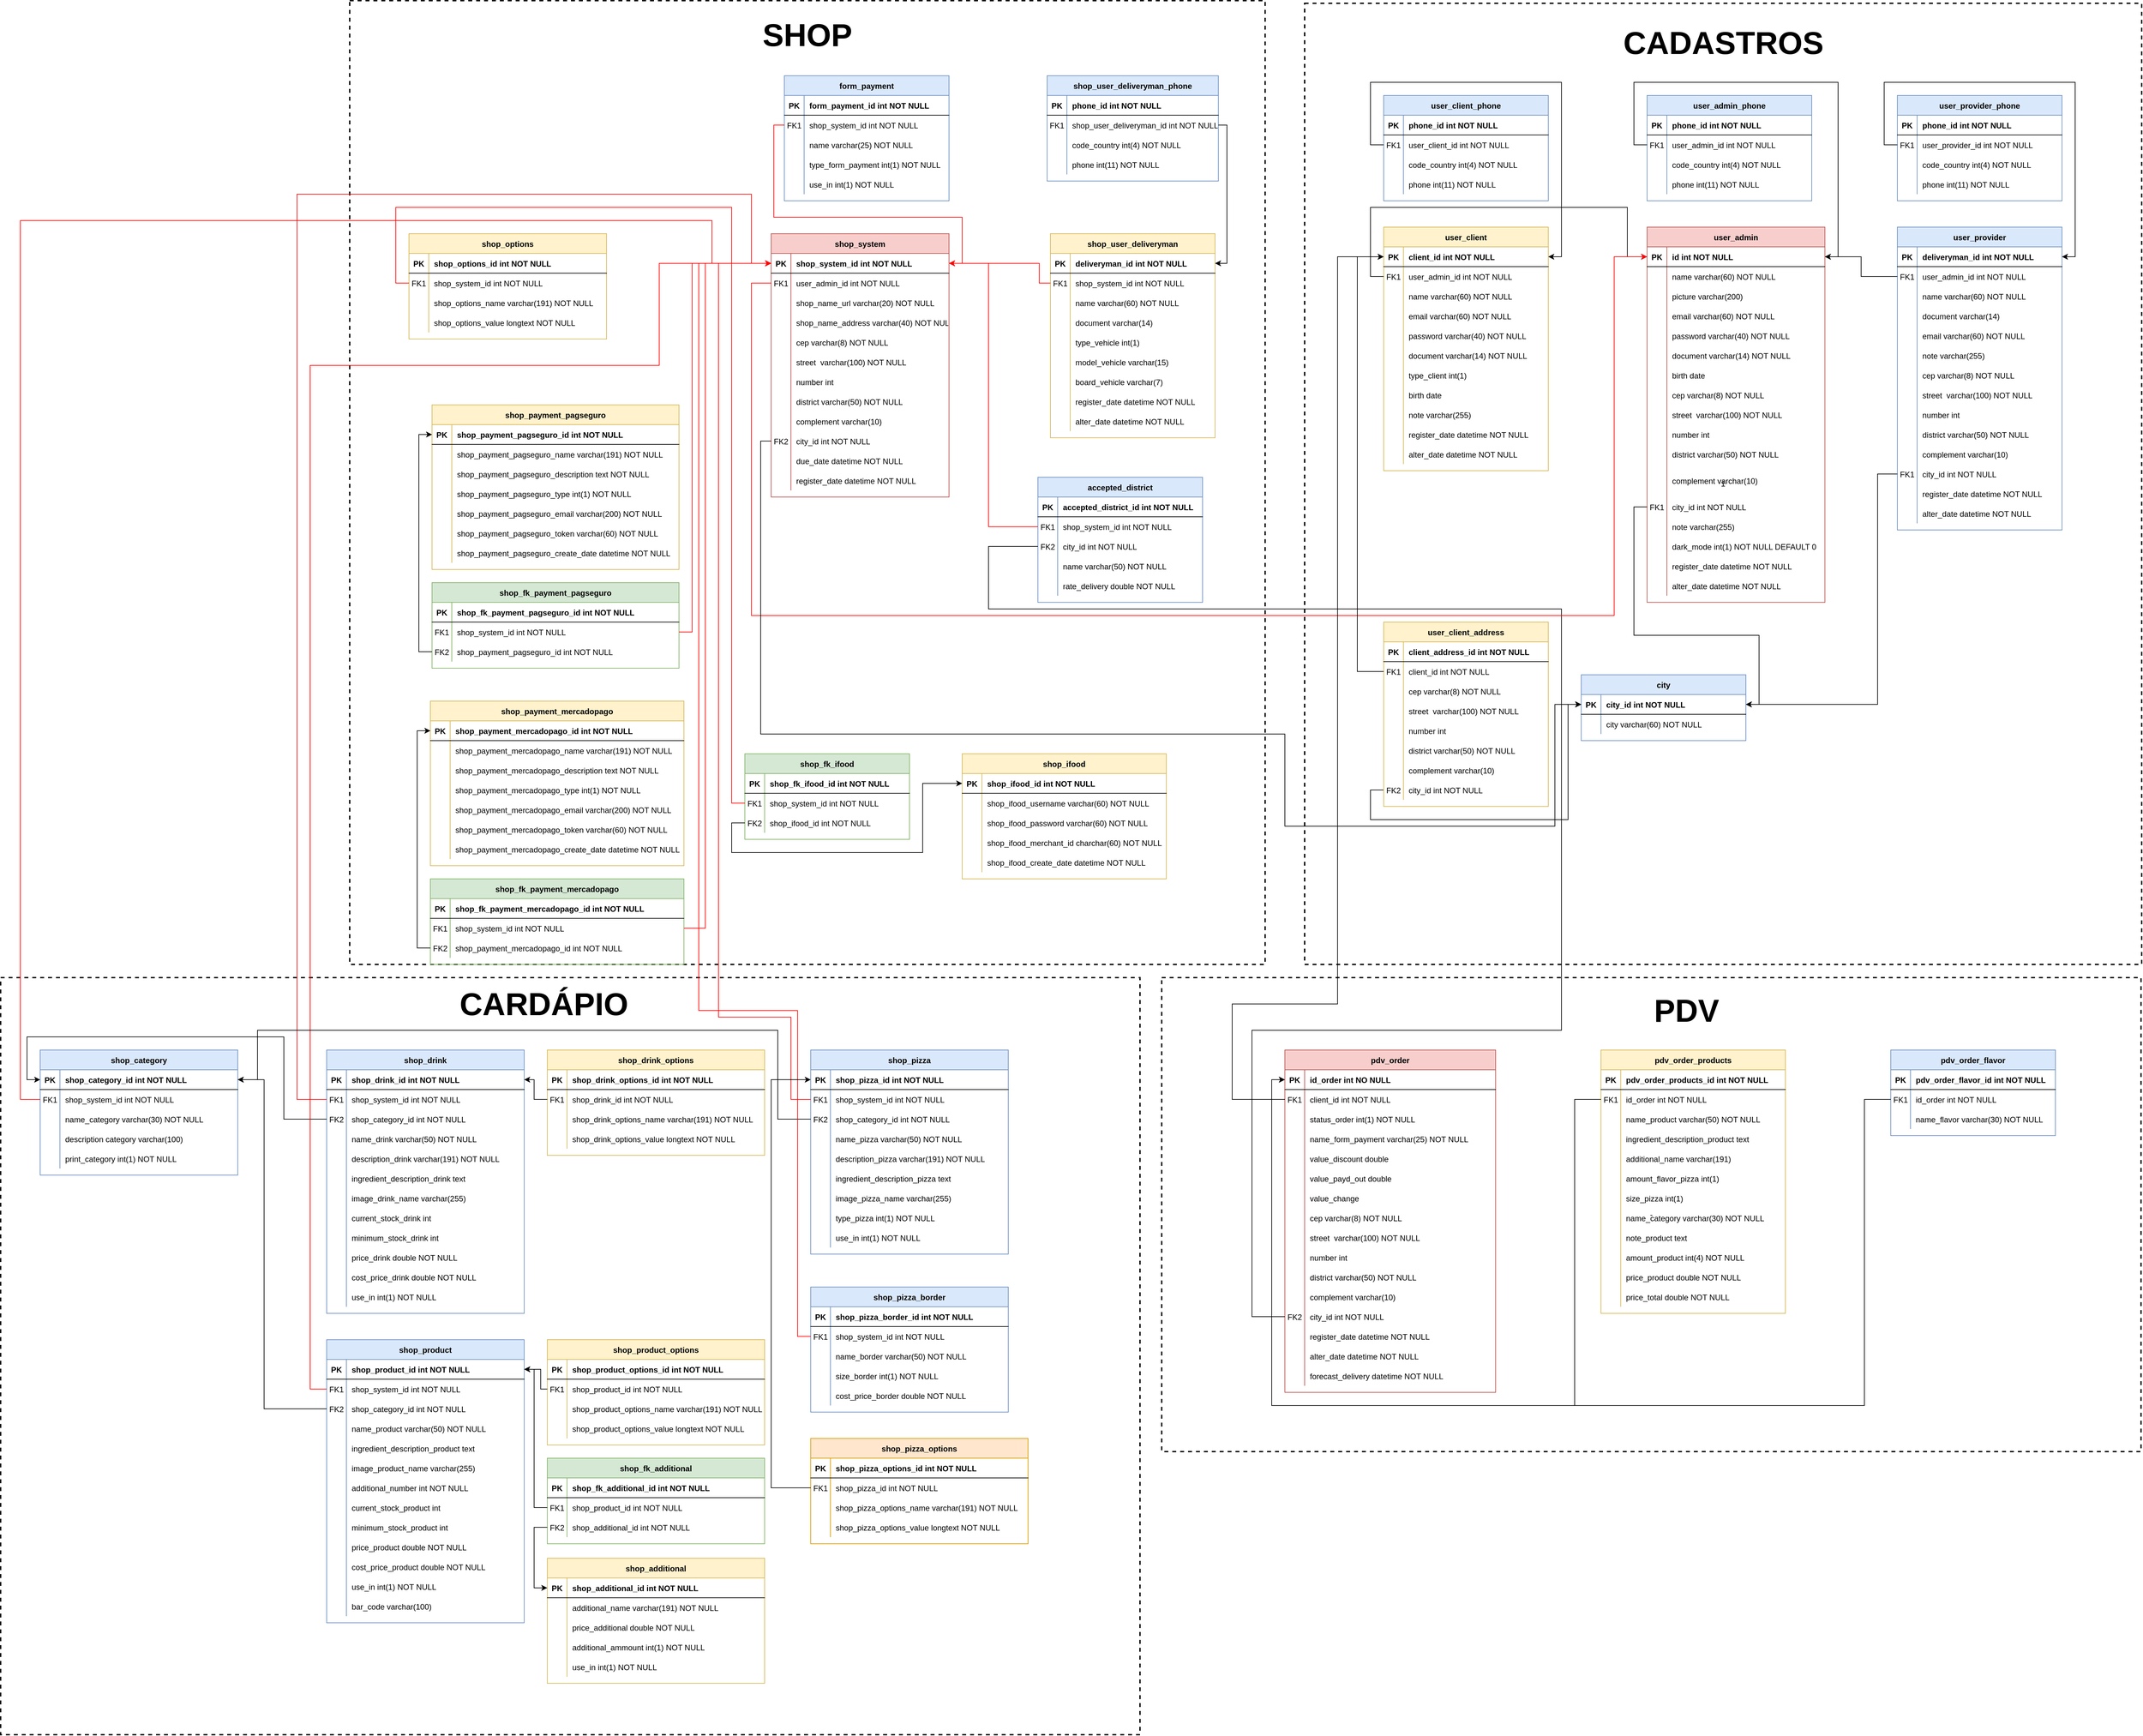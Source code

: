 <mxfile version="14.2.6" type="github">
  <diagram id="D_xxA8OrmMkoxaGB_pkV" name="Page-1">
    <mxGraphModel dx="8625" dy="3746" grid="0" gridSize="10" guides="1" tooltips="1" connect="1" arrows="1" fold="1" page="1" pageScale="1" pageWidth="827" pageHeight="1169" math="0" shadow="0">
      <root>
        <mxCell id="0" />
        <mxCell id="1" parent="0" />
        <mxCell id="rnVLdtqn24hmtSIA6h9a-164" value="" style="rounded=0;whiteSpace=wrap;html=1;fontSize=12;align=center;fillColor=none;dashed=1;strokeWidth=2;" parent="1" vertex="1">
          <mxGeometry x="-2060" y="-994" width="1390" height="1464" as="geometry" />
        </mxCell>
        <mxCell id="xVVQPS6Q5ZMllcrzw9Yf-105" value="1" style="rounded=0;whiteSpace=wrap;html=1;fontSize=12;align=center;fillColor=none;dashed=1;strokeWidth=2;" parent="1" vertex="1">
          <mxGeometry x="-610" y="-990" width="1271" height="1460" as="geometry" />
        </mxCell>
        <mxCell id="xVVQPS6Q5ZMllcrzw9Yf-194" value="" style="rounded=0;whiteSpace=wrap;html=1;fontSize=12;align=center;fillColor=none;dashed=1;strokeWidth=2;" parent="1" vertex="1">
          <mxGeometry x="-2590" y="490" width="1730" height="1150" as="geometry" />
        </mxCell>
        <mxCell id="WwE-XTZqTUs1PnppBZ73-1" value="user_admin_phone" style="shape=table;startSize=30;container=1;collapsible=1;childLayout=tableLayout;fixedRows=1;rowLines=0;fontStyle=1;align=center;resizeLast=1;fillColor=#dae8fc;strokeColor=#6c8ebf;" parent="1" vertex="1">
          <mxGeometry x="-90" y="-850" width="250" height="160" as="geometry" />
        </mxCell>
        <mxCell id="WwE-XTZqTUs1PnppBZ73-2" value="" style="shape=partialRectangle;collapsible=0;dropTarget=0;pointerEvents=0;fillColor=none;points=[[0,0.5],[1,0.5]];portConstraint=eastwest;top=0;left=0;right=0;bottom=1;" parent="WwE-XTZqTUs1PnppBZ73-1" vertex="1">
          <mxGeometry y="30" width="250" height="30" as="geometry" />
        </mxCell>
        <mxCell id="WwE-XTZqTUs1PnppBZ73-3" value="PK" style="shape=partialRectangle;overflow=hidden;connectable=0;fillColor=none;top=0;left=0;bottom=0;right=0;fontStyle=1;" parent="WwE-XTZqTUs1PnppBZ73-2" vertex="1">
          <mxGeometry width="30" height="30" as="geometry" />
        </mxCell>
        <mxCell id="WwE-XTZqTUs1PnppBZ73-4" value="phone_id int NOT NULL " style="shape=partialRectangle;overflow=hidden;connectable=0;fillColor=none;top=0;left=0;bottom=0;right=0;align=left;spacingLeft=6;fontStyle=1;" parent="WwE-XTZqTUs1PnppBZ73-2" vertex="1">
          <mxGeometry x="30" width="220" height="30" as="geometry" />
        </mxCell>
        <mxCell id="WwE-XTZqTUs1PnppBZ73-5" value="" style="shape=partialRectangle;collapsible=0;dropTarget=0;pointerEvents=0;fillColor=none;points=[[0,0.5],[1,0.5]];portConstraint=eastwest;top=0;left=0;right=0;bottom=0;" parent="WwE-XTZqTUs1PnppBZ73-1" vertex="1">
          <mxGeometry y="60" width="250" height="30" as="geometry" />
        </mxCell>
        <mxCell id="WwE-XTZqTUs1PnppBZ73-6" value="FK1" style="shape=partialRectangle;overflow=hidden;connectable=0;fillColor=none;top=0;left=0;bottom=0;right=0;" parent="WwE-XTZqTUs1PnppBZ73-5" vertex="1">
          <mxGeometry width="30" height="30" as="geometry" />
        </mxCell>
        <mxCell id="WwE-XTZqTUs1PnppBZ73-7" value="user_admin_id int NOT NULL" style="shape=partialRectangle;overflow=hidden;connectable=0;fillColor=none;top=0;left=0;bottom=0;right=0;align=left;spacingLeft=6;" parent="WwE-XTZqTUs1PnppBZ73-5" vertex="1">
          <mxGeometry x="30" width="220" height="30" as="geometry" />
        </mxCell>
        <mxCell id="WwE-XTZqTUs1PnppBZ73-8" value="" style="shape=partialRectangle;collapsible=0;dropTarget=0;pointerEvents=0;fillColor=none;points=[[0,0.5],[1,0.5]];portConstraint=eastwest;top=0;left=0;right=0;bottom=0;" parent="WwE-XTZqTUs1PnppBZ73-1" vertex="1">
          <mxGeometry y="90" width="250" height="30" as="geometry" />
        </mxCell>
        <mxCell id="WwE-XTZqTUs1PnppBZ73-9" value="" style="shape=partialRectangle;overflow=hidden;connectable=0;fillColor=none;top=0;left=0;bottom=0;right=0;" parent="WwE-XTZqTUs1PnppBZ73-8" vertex="1">
          <mxGeometry width="30" height="30" as="geometry" />
        </mxCell>
        <mxCell id="WwE-XTZqTUs1PnppBZ73-10" value="code_country int(4) NOT NULL" style="shape=partialRectangle;overflow=hidden;connectable=0;fillColor=none;top=0;left=0;bottom=0;right=0;align=left;spacingLeft=6;" parent="WwE-XTZqTUs1PnppBZ73-8" vertex="1">
          <mxGeometry x="30" width="220" height="30" as="geometry" />
        </mxCell>
        <mxCell id="WwE-XTZqTUs1PnppBZ73-11" value="" style="shape=partialRectangle;collapsible=0;dropTarget=0;pointerEvents=0;fillColor=none;points=[[0,0.5],[1,0.5]];portConstraint=eastwest;top=0;left=0;right=0;bottom=0;" parent="WwE-XTZqTUs1PnppBZ73-1" vertex="1">
          <mxGeometry y="120" width="250" height="30" as="geometry" />
        </mxCell>
        <mxCell id="WwE-XTZqTUs1PnppBZ73-12" value="" style="shape=partialRectangle;overflow=hidden;connectable=0;fillColor=none;top=0;left=0;bottom=0;right=0;" parent="WwE-XTZqTUs1PnppBZ73-11" vertex="1">
          <mxGeometry width="30" height="30" as="geometry" />
        </mxCell>
        <mxCell id="WwE-XTZqTUs1PnppBZ73-13" value="phone int(11) NOT NULL" style="shape=partialRectangle;overflow=hidden;connectable=0;fillColor=none;top=0;left=0;bottom=0;right=0;align=left;spacingLeft=6;" parent="WwE-XTZqTUs1PnppBZ73-11" vertex="1">
          <mxGeometry x="30" width="220" height="30" as="geometry" />
        </mxCell>
        <mxCell id="WwE-XTZqTUs1PnppBZ73-14" value="user_admin" style="shape=table;startSize=30;container=1;collapsible=1;childLayout=tableLayout;fixedRows=1;rowLines=0;fontStyle=1;align=center;resizeLast=1;fillColor=#f8cecc;strokeColor=#b85450;" parent="1" vertex="1">
          <mxGeometry x="-90" y="-650" width="270" height="570.0" as="geometry" />
        </mxCell>
        <mxCell id="WwE-XTZqTUs1PnppBZ73-15" value="" style="shape=partialRectangle;collapsible=0;dropTarget=0;pointerEvents=0;fillColor=none;points=[[0,0.5],[1,0.5]];portConstraint=eastwest;top=0;left=0;right=0;bottom=1;" parent="WwE-XTZqTUs1PnppBZ73-14" vertex="1">
          <mxGeometry y="30" width="270" height="30" as="geometry" />
        </mxCell>
        <mxCell id="WwE-XTZqTUs1PnppBZ73-16" value="PK" style="shape=partialRectangle;overflow=hidden;connectable=0;fillColor=none;top=0;left=0;bottom=0;right=0;fontStyle=1;" parent="WwE-XTZqTUs1PnppBZ73-15" vertex="1">
          <mxGeometry width="30" height="30" as="geometry" />
        </mxCell>
        <mxCell id="WwE-XTZqTUs1PnppBZ73-17" value="id int NOT NULL " style="shape=partialRectangle;overflow=hidden;connectable=0;fillColor=none;top=0;left=0;bottom=0;right=0;align=left;spacingLeft=6;fontStyle=1;" parent="WwE-XTZqTUs1PnppBZ73-15" vertex="1">
          <mxGeometry x="30" width="240" height="30" as="geometry" />
        </mxCell>
        <mxCell id="WwE-XTZqTUs1PnppBZ73-18" value="" style="shape=partialRectangle;collapsible=0;dropTarget=0;pointerEvents=0;fillColor=none;points=[[0,0.5],[1,0.5]];portConstraint=eastwest;top=0;left=0;right=0;bottom=0;" parent="WwE-XTZqTUs1PnppBZ73-14" vertex="1">
          <mxGeometry y="60" width="270" height="30" as="geometry" />
        </mxCell>
        <mxCell id="WwE-XTZqTUs1PnppBZ73-19" value="" style="shape=partialRectangle;overflow=hidden;connectable=0;fillColor=none;top=0;left=0;bottom=0;right=0;" parent="WwE-XTZqTUs1PnppBZ73-18" vertex="1">
          <mxGeometry width="30" height="30" as="geometry" />
        </mxCell>
        <mxCell id="WwE-XTZqTUs1PnppBZ73-20" value="name varchar(60) NOT NULL" style="shape=partialRectangle;overflow=hidden;connectable=0;fillColor=none;top=0;left=0;bottom=0;right=0;align=left;spacingLeft=6;" parent="WwE-XTZqTUs1PnppBZ73-18" vertex="1">
          <mxGeometry x="30" width="240" height="30" as="geometry" />
        </mxCell>
        <mxCell id="WwE-XTZqTUs1PnppBZ73-21" value="" style="shape=partialRectangle;collapsible=0;dropTarget=0;pointerEvents=0;fillColor=none;points=[[0,0.5],[1,0.5]];portConstraint=eastwest;top=0;left=0;right=0;bottom=0;" parent="WwE-XTZqTUs1PnppBZ73-14" vertex="1">
          <mxGeometry y="90" width="270" height="30" as="geometry" />
        </mxCell>
        <mxCell id="WwE-XTZqTUs1PnppBZ73-22" value="" style="shape=partialRectangle;overflow=hidden;connectable=0;fillColor=none;top=0;left=0;bottom=0;right=0;" parent="WwE-XTZqTUs1PnppBZ73-21" vertex="1">
          <mxGeometry width="30" height="30" as="geometry" />
        </mxCell>
        <mxCell id="WwE-XTZqTUs1PnppBZ73-23" value="picture varchar(200)" style="shape=partialRectangle;overflow=hidden;connectable=0;fillColor=none;top=0;left=0;bottom=0;right=0;align=left;spacingLeft=6;" parent="WwE-XTZqTUs1PnppBZ73-21" vertex="1">
          <mxGeometry x="30" width="240" height="30" as="geometry" />
        </mxCell>
        <mxCell id="WwE-XTZqTUs1PnppBZ73-24" value="" style="shape=partialRectangle;collapsible=0;dropTarget=0;pointerEvents=0;fillColor=none;points=[[0,0.5],[1,0.5]];portConstraint=eastwest;top=0;left=0;right=0;bottom=0;" parent="WwE-XTZqTUs1PnppBZ73-14" vertex="1">
          <mxGeometry y="120" width="270" height="30" as="geometry" />
        </mxCell>
        <mxCell id="WwE-XTZqTUs1PnppBZ73-25" value="" style="shape=partialRectangle;overflow=hidden;connectable=0;fillColor=none;top=0;left=0;bottom=0;right=0;" parent="WwE-XTZqTUs1PnppBZ73-24" vertex="1">
          <mxGeometry width="30" height="30" as="geometry" />
        </mxCell>
        <mxCell id="WwE-XTZqTUs1PnppBZ73-26" value="email varchar(60) NOT NULL" style="shape=partialRectangle;overflow=hidden;connectable=0;fillColor=none;top=0;left=0;bottom=0;right=0;align=left;spacingLeft=6;" parent="WwE-XTZqTUs1PnppBZ73-24" vertex="1">
          <mxGeometry x="30" width="240" height="30" as="geometry" />
        </mxCell>
        <mxCell id="WwE-XTZqTUs1PnppBZ73-27" value="" style="shape=partialRectangle;collapsible=0;dropTarget=0;pointerEvents=0;fillColor=none;points=[[0,0.5],[1,0.5]];portConstraint=eastwest;top=0;left=0;right=0;bottom=0;" parent="WwE-XTZqTUs1PnppBZ73-14" vertex="1">
          <mxGeometry y="150" width="270" height="30" as="geometry" />
        </mxCell>
        <mxCell id="WwE-XTZqTUs1PnppBZ73-28" value="" style="shape=partialRectangle;overflow=hidden;connectable=0;fillColor=none;top=0;left=0;bottom=0;right=0;" parent="WwE-XTZqTUs1PnppBZ73-27" vertex="1">
          <mxGeometry width="30" height="30" as="geometry" />
        </mxCell>
        <mxCell id="WwE-XTZqTUs1PnppBZ73-29" value="password varchar(40) NOT NULL" style="shape=partialRectangle;overflow=hidden;connectable=0;fillColor=none;top=0;left=0;bottom=0;right=0;align=left;spacingLeft=6;" parent="WwE-XTZqTUs1PnppBZ73-27" vertex="1">
          <mxGeometry x="30" width="240" height="30" as="geometry" />
        </mxCell>
        <mxCell id="WwE-XTZqTUs1PnppBZ73-30" value="" style="shape=partialRectangle;collapsible=0;dropTarget=0;pointerEvents=0;fillColor=none;points=[[0,0.5],[1,0.5]];portConstraint=eastwest;top=0;left=0;right=0;bottom=0;" parent="WwE-XTZqTUs1PnppBZ73-14" vertex="1">
          <mxGeometry y="180" width="270" height="30" as="geometry" />
        </mxCell>
        <mxCell id="WwE-XTZqTUs1PnppBZ73-31" value="" style="shape=partialRectangle;overflow=hidden;connectable=0;fillColor=none;top=0;left=0;bottom=0;right=0;" parent="WwE-XTZqTUs1PnppBZ73-30" vertex="1">
          <mxGeometry width="30" height="30" as="geometry" />
        </mxCell>
        <mxCell id="WwE-XTZqTUs1PnppBZ73-32" value="document varchar(14) NOT NULL" style="shape=partialRectangle;overflow=hidden;connectable=0;fillColor=none;top=0;left=0;bottom=0;right=0;align=left;spacingLeft=6;" parent="WwE-XTZqTUs1PnppBZ73-30" vertex="1">
          <mxGeometry x="30" width="240" height="30" as="geometry" />
        </mxCell>
        <mxCell id="WwE-XTZqTUs1PnppBZ73-33" value="" style="shape=partialRectangle;collapsible=0;dropTarget=0;pointerEvents=0;fillColor=none;points=[[0,0.5],[1,0.5]];portConstraint=eastwest;top=0;left=0;right=0;bottom=0;" parent="WwE-XTZqTUs1PnppBZ73-14" vertex="1">
          <mxGeometry y="210" width="270" height="30" as="geometry" />
        </mxCell>
        <mxCell id="WwE-XTZqTUs1PnppBZ73-34" value="" style="shape=partialRectangle;overflow=hidden;connectable=0;fillColor=none;top=0;left=0;bottom=0;right=0;" parent="WwE-XTZqTUs1PnppBZ73-33" vertex="1">
          <mxGeometry width="30" height="30" as="geometry" />
        </mxCell>
        <mxCell id="WwE-XTZqTUs1PnppBZ73-35" value="birth date" style="shape=partialRectangle;overflow=hidden;connectable=0;fillColor=none;top=0;left=0;bottom=0;right=0;align=left;spacingLeft=6;" parent="WwE-XTZqTUs1PnppBZ73-33" vertex="1">
          <mxGeometry x="30" width="240" height="30" as="geometry" />
        </mxCell>
        <mxCell id="WwE-XTZqTUs1PnppBZ73-36" value="" style="shape=partialRectangle;collapsible=0;dropTarget=0;pointerEvents=0;fillColor=none;points=[[0,0.5],[1,0.5]];portConstraint=eastwest;top=0;left=0;right=0;bottom=0;" parent="WwE-XTZqTUs1PnppBZ73-14" vertex="1">
          <mxGeometry y="240" width="270" height="30" as="geometry" />
        </mxCell>
        <mxCell id="WwE-XTZqTUs1PnppBZ73-37" value="" style="shape=partialRectangle;overflow=hidden;connectable=0;fillColor=none;top=0;left=0;bottom=0;right=0;" parent="WwE-XTZqTUs1PnppBZ73-36" vertex="1">
          <mxGeometry width="30" height="30" as="geometry" />
        </mxCell>
        <mxCell id="WwE-XTZqTUs1PnppBZ73-38" value="cep varchar(8) NOT NULL" style="shape=partialRectangle;overflow=hidden;connectable=0;fillColor=none;top=0;left=0;bottom=0;right=0;align=left;spacingLeft=6;" parent="WwE-XTZqTUs1PnppBZ73-36" vertex="1">
          <mxGeometry x="30" width="240" height="30" as="geometry" />
        </mxCell>
        <mxCell id="WwE-XTZqTUs1PnppBZ73-39" value="" style="shape=partialRectangle;collapsible=0;dropTarget=0;pointerEvents=0;fillColor=none;points=[[0,0.5],[1,0.5]];portConstraint=eastwest;top=0;left=0;right=0;bottom=0;" parent="WwE-XTZqTUs1PnppBZ73-14" vertex="1">
          <mxGeometry y="270" width="270" height="30" as="geometry" />
        </mxCell>
        <mxCell id="WwE-XTZqTUs1PnppBZ73-40" value="" style="shape=partialRectangle;overflow=hidden;connectable=0;fillColor=none;top=0;left=0;bottom=0;right=0;" parent="WwE-XTZqTUs1PnppBZ73-39" vertex="1">
          <mxGeometry width="30" height="30" as="geometry" />
        </mxCell>
        <mxCell id="WwE-XTZqTUs1PnppBZ73-41" value="street  varchar(100) NOT NULL" style="shape=partialRectangle;overflow=hidden;connectable=0;fillColor=none;top=0;left=0;bottom=0;right=0;align=left;spacingLeft=6;" parent="WwE-XTZqTUs1PnppBZ73-39" vertex="1">
          <mxGeometry x="30" width="240" height="30" as="geometry" />
        </mxCell>
        <mxCell id="WwE-XTZqTUs1PnppBZ73-42" value="" style="shape=partialRectangle;collapsible=0;dropTarget=0;pointerEvents=0;fillColor=none;points=[[0,0.5],[1,0.5]];portConstraint=eastwest;top=0;left=0;right=0;bottom=0;" parent="WwE-XTZqTUs1PnppBZ73-14" vertex="1">
          <mxGeometry y="300" width="270" height="30" as="geometry" />
        </mxCell>
        <mxCell id="WwE-XTZqTUs1PnppBZ73-43" value="" style="shape=partialRectangle;overflow=hidden;connectable=0;fillColor=none;top=0;left=0;bottom=0;right=0;" parent="WwE-XTZqTUs1PnppBZ73-42" vertex="1">
          <mxGeometry width="30" height="30" as="geometry" />
        </mxCell>
        <mxCell id="WwE-XTZqTUs1PnppBZ73-44" value="number int" style="shape=partialRectangle;overflow=hidden;connectable=0;fillColor=none;top=0;left=0;bottom=0;right=0;align=left;spacingLeft=6;" parent="WwE-XTZqTUs1PnppBZ73-42" vertex="1">
          <mxGeometry x="30" width="240" height="30" as="geometry" />
        </mxCell>
        <mxCell id="WwE-XTZqTUs1PnppBZ73-45" value="" style="shape=partialRectangle;collapsible=0;dropTarget=0;pointerEvents=0;fillColor=none;points=[[0,0.5],[1,0.5]];portConstraint=eastwest;top=0;left=0;right=0;bottom=0;" parent="WwE-XTZqTUs1PnppBZ73-14" vertex="1">
          <mxGeometry y="330" width="270" height="30" as="geometry" />
        </mxCell>
        <mxCell id="WwE-XTZqTUs1PnppBZ73-46" value="" style="shape=partialRectangle;overflow=hidden;connectable=0;fillColor=none;top=0;left=0;bottom=0;right=0;" parent="WwE-XTZqTUs1PnppBZ73-45" vertex="1">
          <mxGeometry width="30" height="30" as="geometry" />
        </mxCell>
        <mxCell id="WwE-XTZqTUs1PnppBZ73-47" value="district varchar(50) NOT NULL" style="shape=partialRectangle;overflow=hidden;connectable=0;fillColor=none;top=0;left=0;bottom=0;right=0;align=left;spacingLeft=6;" parent="WwE-XTZqTUs1PnppBZ73-45" vertex="1">
          <mxGeometry x="30" width="240" height="30" as="geometry" />
        </mxCell>
        <mxCell id="WwE-XTZqTUs1PnppBZ73-48" value="" style="shape=partialRectangle;collapsible=0;dropTarget=0;pointerEvents=0;fillColor=none;points=[[0,0.5],[1,0.5]];portConstraint=eastwest;top=0;left=0;right=0;bottom=0;" parent="WwE-XTZqTUs1PnppBZ73-14" vertex="1">
          <mxGeometry y="360" width="270" height="50" as="geometry" />
        </mxCell>
        <mxCell id="WwE-XTZqTUs1PnppBZ73-49" value="" style="shape=partialRectangle;overflow=hidden;connectable=0;fillColor=none;top=0;left=0;bottom=0;right=0;" parent="WwE-XTZqTUs1PnppBZ73-48" vertex="1">
          <mxGeometry width="30" height="50" as="geometry" />
        </mxCell>
        <mxCell id="WwE-XTZqTUs1PnppBZ73-50" value="complement varchar(10) " style="shape=partialRectangle;overflow=hidden;connectable=0;fillColor=none;top=0;left=0;bottom=0;right=0;align=left;spacingLeft=6;" parent="WwE-XTZqTUs1PnppBZ73-48" vertex="1">
          <mxGeometry x="30" width="240" height="50" as="geometry" />
        </mxCell>
        <mxCell id="WwE-XTZqTUs1PnppBZ73-51" value="" style="shape=partialRectangle;collapsible=0;dropTarget=0;pointerEvents=0;fillColor=none;points=[[0,0.5],[1,0.5]];portConstraint=eastwest;top=0;left=0;right=0;bottom=0;" parent="WwE-XTZqTUs1PnppBZ73-14" vertex="1">
          <mxGeometry y="410" width="270" height="30" as="geometry" />
        </mxCell>
        <mxCell id="WwE-XTZqTUs1PnppBZ73-52" value="FK1" style="shape=partialRectangle;overflow=hidden;connectable=0;fillColor=none;top=0;left=0;bottom=0;right=0;" parent="WwE-XTZqTUs1PnppBZ73-51" vertex="1">
          <mxGeometry width="30" height="30" as="geometry" />
        </mxCell>
        <mxCell id="WwE-XTZqTUs1PnppBZ73-53" value="city_id int NOT NULL" style="shape=partialRectangle;overflow=hidden;connectable=0;fillColor=none;top=0;left=0;bottom=0;right=0;align=left;spacingLeft=6;" parent="WwE-XTZqTUs1PnppBZ73-51" vertex="1">
          <mxGeometry x="30" width="240" height="30" as="geometry" />
        </mxCell>
        <mxCell id="WwE-XTZqTUs1PnppBZ73-54" value="" style="shape=partialRectangle;collapsible=0;dropTarget=0;pointerEvents=0;fillColor=none;points=[[0,0.5],[1,0.5]];portConstraint=eastwest;top=0;left=0;right=0;bottom=0;" parent="WwE-XTZqTUs1PnppBZ73-14" vertex="1">
          <mxGeometry y="440" width="270" height="30" as="geometry" />
        </mxCell>
        <mxCell id="WwE-XTZqTUs1PnppBZ73-55" value="" style="shape=partialRectangle;overflow=hidden;connectable=0;fillColor=none;top=0;left=0;bottom=0;right=0;" parent="WwE-XTZqTUs1PnppBZ73-54" vertex="1">
          <mxGeometry width="30" height="30" as="geometry" />
        </mxCell>
        <mxCell id="WwE-XTZqTUs1PnppBZ73-56" value="note varchar(255)" style="shape=partialRectangle;overflow=hidden;connectable=0;fillColor=none;top=0;left=0;bottom=0;right=0;align=left;spacingLeft=6;" parent="WwE-XTZqTUs1PnppBZ73-54" vertex="1">
          <mxGeometry x="30" width="240" height="30" as="geometry" />
        </mxCell>
        <mxCell id="WwE-XTZqTUs1PnppBZ73-57" value="" style="shape=partialRectangle;collapsible=0;dropTarget=0;pointerEvents=0;fillColor=none;points=[[0,0.5],[1,0.5]];portConstraint=eastwest;top=0;left=0;right=0;bottom=0;" parent="WwE-XTZqTUs1PnppBZ73-14" vertex="1">
          <mxGeometry y="470" width="270" height="30" as="geometry" />
        </mxCell>
        <mxCell id="WwE-XTZqTUs1PnppBZ73-58" value="" style="shape=partialRectangle;overflow=hidden;connectable=0;fillColor=none;top=0;left=0;bottom=0;right=0;" parent="WwE-XTZqTUs1PnppBZ73-57" vertex="1">
          <mxGeometry width="30" height="30" as="geometry" />
        </mxCell>
        <mxCell id="WwE-XTZqTUs1PnppBZ73-59" value="dark_mode int(1) NOT NULL DEFAULT 0" style="shape=partialRectangle;overflow=hidden;connectable=0;fillColor=none;top=0;left=0;bottom=0;right=0;align=left;spacingLeft=6;" parent="WwE-XTZqTUs1PnppBZ73-57" vertex="1">
          <mxGeometry x="30" width="240" height="30" as="geometry" />
        </mxCell>
        <mxCell id="WwE-XTZqTUs1PnppBZ73-60" value="" style="shape=partialRectangle;collapsible=0;dropTarget=0;pointerEvents=0;fillColor=none;points=[[0,0.5],[1,0.5]];portConstraint=eastwest;top=0;left=0;right=0;bottom=0;" parent="WwE-XTZqTUs1PnppBZ73-14" vertex="1">
          <mxGeometry y="500" width="270" height="30" as="geometry" />
        </mxCell>
        <mxCell id="WwE-XTZqTUs1PnppBZ73-61" value="" style="shape=partialRectangle;overflow=hidden;connectable=0;fillColor=none;top=0;left=0;bottom=0;right=0;" parent="WwE-XTZqTUs1PnppBZ73-60" vertex="1">
          <mxGeometry width="30" height="30" as="geometry" />
        </mxCell>
        <mxCell id="WwE-XTZqTUs1PnppBZ73-62" value="register_date datetime NOT NULL" style="shape=partialRectangle;overflow=hidden;connectable=0;fillColor=none;top=0;left=0;bottom=0;right=0;align=left;spacingLeft=6;" parent="WwE-XTZqTUs1PnppBZ73-60" vertex="1">
          <mxGeometry x="30" width="240" height="30" as="geometry" />
        </mxCell>
        <mxCell id="WwE-XTZqTUs1PnppBZ73-63" value="" style="shape=partialRectangle;collapsible=0;dropTarget=0;pointerEvents=0;fillColor=none;points=[[0,0.5],[1,0.5]];portConstraint=eastwest;top=0;left=0;right=0;bottom=0;" parent="WwE-XTZqTUs1PnppBZ73-14" vertex="1">
          <mxGeometry y="530" width="270" height="30" as="geometry" />
        </mxCell>
        <mxCell id="WwE-XTZqTUs1PnppBZ73-64" value="" style="shape=partialRectangle;overflow=hidden;connectable=0;fillColor=none;top=0;left=0;bottom=0;right=0;" parent="WwE-XTZqTUs1PnppBZ73-63" vertex="1">
          <mxGeometry width="30" height="30" as="geometry" />
        </mxCell>
        <mxCell id="WwE-XTZqTUs1PnppBZ73-65" value="alter_date datetime NOT NULL" style="shape=partialRectangle;overflow=hidden;connectable=0;fillColor=none;top=0;left=0;bottom=0;right=0;align=left;spacingLeft=6;" parent="WwE-XTZqTUs1PnppBZ73-63" vertex="1">
          <mxGeometry x="30" width="240" height="30" as="geometry" />
        </mxCell>
        <mxCell id="WwE-XTZqTUs1PnppBZ73-66" value="shop_user_deliveryman" style="shape=table;startSize=30;container=1;collapsible=1;childLayout=tableLayout;fixedRows=1;rowLines=0;fontStyle=1;align=center;resizeLast=1;fillColor=#fff2cc;strokeColor=#d6b656;" parent="1" vertex="1">
          <mxGeometry x="-996" y="-640" width="250" height="310" as="geometry" />
        </mxCell>
        <mxCell id="WwE-XTZqTUs1PnppBZ73-67" value="" style="shape=partialRectangle;collapsible=0;dropTarget=0;pointerEvents=0;fillColor=none;points=[[0,0.5],[1,0.5]];portConstraint=eastwest;top=0;left=0;right=0;bottom=1;" parent="WwE-XTZqTUs1PnppBZ73-66" vertex="1">
          <mxGeometry y="30" width="250" height="30" as="geometry" />
        </mxCell>
        <mxCell id="WwE-XTZqTUs1PnppBZ73-68" value="PK" style="shape=partialRectangle;overflow=hidden;connectable=0;fillColor=none;top=0;left=0;bottom=0;right=0;fontStyle=1;" parent="WwE-XTZqTUs1PnppBZ73-67" vertex="1">
          <mxGeometry width="30" height="30" as="geometry" />
        </mxCell>
        <mxCell id="WwE-XTZqTUs1PnppBZ73-69" value="deliveryman_id int NOT NULL " style="shape=partialRectangle;overflow=hidden;connectable=0;fillColor=none;top=0;left=0;bottom=0;right=0;align=left;spacingLeft=6;fontStyle=1;" parent="WwE-XTZqTUs1PnppBZ73-67" vertex="1">
          <mxGeometry x="30" width="220" height="30" as="geometry" />
        </mxCell>
        <mxCell id="WwE-XTZqTUs1PnppBZ73-70" value="" style="shape=partialRectangle;collapsible=0;dropTarget=0;pointerEvents=0;fillColor=none;points=[[0,0.5],[1,0.5]];portConstraint=eastwest;top=0;left=0;right=0;bottom=0;" parent="WwE-XTZqTUs1PnppBZ73-66" vertex="1">
          <mxGeometry y="60" width="250" height="30" as="geometry" />
        </mxCell>
        <mxCell id="WwE-XTZqTUs1PnppBZ73-71" value="FK1" style="shape=partialRectangle;overflow=hidden;connectable=0;fillColor=none;top=0;left=0;bottom=0;right=0;" parent="WwE-XTZqTUs1PnppBZ73-70" vertex="1">
          <mxGeometry width="30" height="30" as="geometry" />
        </mxCell>
        <mxCell id="WwE-XTZqTUs1PnppBZ73-72" value="shop_system_id int NOT NULL " style="shape=partialRectangle;overflow=hidden;connectable=0;fillColor=none;top=0;left=0;bottom=0;right=0;align=left;spacingLeft=6;" parent="WwE-XTZqTUs1PnppBZ73-70" vertex="1">
          <mxGeometry x="30" width="220" height="30" as="geometry" />
        </mxCell>
        <mxCell id="WwE-XTZqTUs1PnppBZ73-73" value="" style="shape=partialRectangle;collapsible=0;dropTarget=0;pointerEvents=0;fillColor=none;points=[[0,0.5],[1,0.5]];portConstraint=eastwest;top=0;left=0;right=0;bottom=0;" parent="WwE-XTZqTUs1PnppBZ73-66" vertex="1">
          <mxGeometry y="90" width="250" height="30" as="geometry" />
        </mxCell>
        <mxCell id="WwE-XTZqTUs1PnppBZ73-74" value="" style="shape=partialRectangle;overflow=hidden;connectable=0;fillColor=none;top=0;left=0;bottom=0;right=0;" parent="WwE-XTZqTUs1PnppBZ73-73" vertex="1">
          <mxGeometry width="30" height="30" as="geometry" />
        </mxCell>
        <mxCell id="WwE-XTZqTUs1PnppBZ73-75" value="name varchar(60) NOT NULL" style="shape=partialRectangle;overflow=hidden;connectable=0;fillColor=none;top=0;left=0;bottom=0;right=0;align=left;spacingLeft=6;" parent="WwE-XTZqTUs1PnppBZ73-73" vertex="1">
          <mxGeometry x="30" width="220" height="30" as="geometry" />
        </mxCell>
        <mxCell id="WwE-XTZqTUs1PnppBZ73-76" value="" style="shape=partialRectangle;collapsible=0;dropTarget=0;pointerEvents=0;fillColor=none;points=[[0,0.5],[1,0.5]];portConstraint=eastwest;top=0;left=0;right=0;bottom=0;" parent="WwE-XTZqTUs1PnppBZ73-66" vertex="1">
          <mxGeometry y="120" width="250" height="30" as="geometry" />
        </mxCell>
        <mxCell id="WwE-XTZqTUs1PnppBZ73-77" value="" style="shape=partialRectangle;overflow=hidden;connectable=0;fillColor=none;top=0;left=0;bottom=0;right=0;" parent="WwE-XTZqTUs1PnppBZ73-76" vertex="1">
          <mxGeometry width="30" height="30" as="geometry" />
        </mxCell>
        <mxCell id="WwE-XTZqTUs1PnppBZ73-78" value="document varchar(14)" style="shape=partialRectangle;overflow=hidden;connectable=0;fillColor=none;top=0;left=0;bottom=0;right=0;align=left;spacingLeft=6;" parent="WwE-XTZqTUs1PnppBZ73-76" vertex="1">
          <mxGeometry x="30" width="220" height="30" as="geometry" />
        </mxCell>
        <mxCell id="WwE-XTZqTUs1PnppBZ73-79" value="" style="shape=partialRectangle;collapsible=0;dropTarget=0;pointerEvents=0;fillColor=none;points=[[0,0.5],[1,0.5]];portConstraint=eastwest;top=0;left=0;right=0;bottom=0;" parent="WwE-XTZqTUs1PnppBZ73-66" vertex="1">
          <mxGeometry y="150" width="250" height="30" as="geometry" />
        </mxCell>
        <mxCell id="WwE-XTZqTUs1PnppBZ73-80" value="" style="shape=partialRectangle;overflow=hidden;connectable=0;fillColor=none;top=0;left=0;bottom=0;right=0;" parent="WwE-XTZqTUs1PnppBZ73-79" vertex="1">
          <mxGeometry width="30" height="30" as="geometry" />
        </mxCell>
        <mxCell id="WwE-XTZqTUs1PnppBZ73-81" value="type_vehicle int(1)" style="shape=partialRectangle;overflow=hidden;connectable=0;fillColor=none;top=0;left=0;bottom=0;right=0;align=left;spacingLeft=6;" parent="WwE-XTZqTUs1PnppBZ73-79" vertex="1">
          <mxGeometry x="30" width="220" height="30" as="geometry" />
        </mxCell>
        <mxCell id="WwE-XTZqTUs1PnppBZ73-82" value="" style="shape=partialRectangle;collapsible=0;dropTarget=0;pointerEvents=0;fillColor=none;points=[[0,0.5],[1,0.5]];portConstraint=eastwest;top=0;left=0;right=0;bottom=0;" parent="WwE-XTZqTUs1PnppBZ73-66" vertex="1">
          <mxGeometry y="180" width="250" height="30" as="geometry" />
        </mxCell>
        <mxCell id="WwE-XTZqTUs1PnppBZ73-83" value="" style="shape=partialRectangle;overflow=hidden;connectable=0;fillColor=none;top=0;left=0;bottom=0;right=0;" parent="WwE-XTZqTUs1PnppBZ73-82" vertex="1">
          <mxGeometry width="30" height="30" as="geometry" />
        </mxCell>
        <mxCell id="WwE-XTZqTUs1PnppBZ73-84" value="model_vehicle varchar(15)" style="shape=partialRectangle;overflow=hidden;connectable=0;fillColor=none;top=0;left=0;bottom=0;right=0;align=left;spacingLeft=6;" parent="WwE-XTZqTUs1PnppBZ73-82" vertex="1">
          <mxGeometry x="30" width="220" height="30" as="geometry" />
        </mxCell>
        <mxCell id="WwE-XTZqTUs1PnppBZ73-85" value="" style="shape=partialRectangle;collapsible=0;dropTarget=0;pointerEvents=0;fillColor=none;points=[[0,0.5],[1,0.5]];portConstraint=eastwest;top=0;left=0;right=0;bottom=0;" parent="WwE-XTZqTUs1PnppBZ73-66" vertex="1">
          <mxGeometry y="210" width="250" height="30" as="geometry" />
        </mxCell>
        <mxCell id="WwE-XTZqTUs1PnppBZ73-86" value="" style="shape=partialRectangle;overflow=hidden;connectable=0;fillColor=none;top=0;left=0;bottom=0;right=0;" parent="WwE-XTZqTUs1PnppBZ73-85" vertex="1">
          <mxGeometry width="30" height="30" as="geometry" />
        </mxCell>
        <mxCell id="WwE-XTZqTUs1PnppBZ73-87" value="board_vehicle varchar(7)" style="shape=partialRectangle;overflow=hidden;connectable=0;fillColor=none;top=0;left=0;bottom=0;right=0;align=left;spacingLeft=6;" parent="WwE-XTZqTUs1PnppBZ73-85" vertex="1">
          <mxGeometry x="30" width="220" height="30" as="geometry" />
        </mxCell>
        <mxCell id="WwE-XTZqTUs1PnppBZ73-88" value="" style="shape=partialRectangle;collapsible=0;dropTarget=0;pointerEvents=0;fillColor=none;points=[[0,0.5],[1,0.5]];portConstraint=eastwest;top=0;left=0;right=0;bottom=0;" parent="WwE-XTZqTUs1PnppBZ73-66" vertex="1">
          <mxGeometry y="240" width="250" height="30" as="geometry" />
        </mxCell>
        <mxCell id="WwE-XTZqTUs1PnppBZ73-89" value="" style="shape=partialRectangle;overflow=hidden;connectable=0;fillColor=none;top=0;left=0;bottom=0;right=0;" parent="WwE-XTZqTUs1PnppBZ73-88" vertex="1">
          <mxGeometry width="30" height="30" as="geometry" />
        </mxCell>
        <mxCell id="WwE-XTZqTUs1PnppBZ73-90" value="register_date datetime NOT NULL" style="shape=partialRectangle;overflow=hidden;connectable=0;fillColor=none;top=0;left=0;bottom=0;right=0;align=left;spacingLeft=6;" parent="WwE-XTZqTUs1PnppBZ73-88" vertex="1">
          <mxGeometry x="30" width="220" height="30" as="geometry" />
        </mxCell>
        <mxCell id="WwE-XTZqTUs1PnppBZ73-91" value="" style="shape=partialRectangle;collapsible=0;dropTarget=0;pointerEvents=0;fillColor=none;points=[[0,0.5],[1,0.5]];portConstraint=eastwest;top=0;left=0;right=0;bottom=0;" parent="WwE-XTZqTUs1PnppBZ73-66" vertex="1">
          <mxGeometry y="270" width="250" height="30" as="geometry" />
        </mxCell>
        <mxCell id="WwE-XTZqTUs1PnppBZ73-92" value="" style="shape=partialRectangle;overflow=hidden;connectable=0;fillColor=none;top=0;left=0;bottom=0;right=0;" parent="WwE-XTZqTUs1PnppBZ73-91" vertex="1">
          <mxGeometry width="30" height="30" as="geometry" />
        </mxCell>
        <mxCell id="WwE-XTZqTUs1PnppBZ73-93" value="alter_date datetime NOT NULL" style="shape=partialRectangle;overflow=hidden;connectable=0;fillColor=none;top=0;left=0;bottom=0;right=0;align=left;spacingLeft=6;" parent="WwE-XTZqTUs1PnppBZ73-91" vertex="1">
          <mxGeometry x="30" width="220" height="30" as="geometry" />
        </mxCell>
        <mxCell id="WwE-XTZqTUs1PnppBZ73-94" value="shop_user_deliveryman_phone" style="shape=table;startSize=30;container=1;collapsible=1;childLayout=tableLayout;fixedRows=1;rowLines=0;fontStyle=1;align=center;resizeLast=1;fillColor=#dae8fc;strokeColor=#6c8ebf;" parent="1" vertex="1">
          <mxGeometry x="-1001" y="-880" width="260" height="160" as="geometry" />
        </mxCell>
        <mxCell id="WwE-XTZqTUs1PnppBZ73-95" value="" style="shape=partialRectangle;collapsible=0;dropTarget=0;pointerEvents=0;fillColor=none;points=[[0,0.5],[1,0.5]];portConstraint=eastwest;top=0;left=0;right=0;bottom=1;" parent="WwE-XTZqTUs1PnppBZ73-94" vertex="1">
          <mxGeometry y="30" width="260" height="30" as="geometry" />
        </mxCell>
        <mxCell id="WwE-XTZqTUs1PnppBZ73-96" value="PK" style="shape=partialRectangle;overflow=hidden;connectable=0;fillColor=none;top=0;left=0;bottom=0;right=0;fontStyle=1;" parent="WwE-XTZqTUs1PnppBZ73-95" vertex="1">
          <mxGeometry width="30" height="30" as="geometry" />
        </mxCell>
        <mxCell id="WwE-XTZqTUs1PnppBZ73-97" value="phone_id int NOT NULL " style="shape=partialRectangle;overflow=hidden;connectable=0;fillColor=none;top=0;left=0;bottom=0;right=0;align=left;spacingLeft=6;fontStyle=1;" parent="WwE-XTZqTUs1PnppBZ73-95" vertex="1">
          <mxGeometry x="30" width="230" height="30" as="geometry" />
        </mxCell>
        <mxCell id="WwE-XTZqTUs1PnppBZ73-98" value="" style="shape=partialRectangle;collapsible=0;dropTarget=0;pointerEvents=0;fillColor=none;points=[[0,0.5],[1,0.5]];portConstraint=eastwest;top=0;left=0;right=0;bottom=0;" parent="WwE-XTZqTUs1PnppBZ73-94" vertex="1">
          <mxGeometry y="60" width="260" height="30" as="geometry" />
        </mxCell>
        <mxCell id="WwE-XTZqTUs1PnppBZ73-99" value="FK1" style="shape=partialRectangle;overflow=hidden;connectable=0;fillColor=none;top=0;left=0;bottom=0;right=0;" parent="WwE-XTZqTUs1PnppBZ73-98" vertex="1">
          <mxGeometry width="30" height="30" as="geometry" />
        </mxCell>
        <mxCell id="WwE-XTZqTUs1PnppBZ73-100" value="shop_user_deliveryman_id int NOT NULL" style="shape=partialRectangle;overflow=hidden;connectable=0;fillColor=none;top=0;left=0;bottom=0;right=0;align=left;spacingLeft=6;" parent="WwE-XTZqTUs1PnppBZ73-98" vertex="1">
          <mxGeometry x="30" width="230" height="30" as="geometry" />
        </mxCell>
        <mxCell id="WwE-XTZqTUs1PnppBZ73-101" value="" style="shape=partialRectangle;collapsible=0;dropTarget=0;pointerEvents=0;fillColor=none;points=[[0,0.5],[1,0.5]];portConstraint=eastwest;top=0;left=0;right=0;bottom=0;" parent="WwE-XTZqTUs1PnppBZ73-94" vertex="1">
          <mxGeometry y="90" width="260" height="30" as="geometry" />
        </mxCell>
        <mxCell id="WwE-XTZqTUs1PnppBZ73-102" value="" style="shape=partialRectangle;overflow=hidden;connectable=0;fillColor=none;top=0;left=0;bottom=0;right=0;" parent="WwE-XTZqTUs1PnppBZ73-101" vertex="1">
          <mxGeometry width="30" height="30" as="geometry" />
        </mxCell>
        <mxCell id="WwE-XTZqTUs1PnppBZ73-103" value="code_country int(4) NOT NULL" style="shape=partialRectangle;overflow=hidden;connectable=0;fillColor=none;top=0;left=0;bottom=0;right=0;align=left;spacingLeft=6;" parent="WwE-XTZqTUs1PnppBZ73-101" vertex="1">
          <mxGeometry x="30" width="230" height="30" as="geometry" />
        </mxCell>
        <mxCell id="WwE-XTZqTUs1PnppBZ73-104" value="" style="shape=partialRectangle;collapsible=0;dropTarget=0;pointerEvents=0;fillColor=none;points=[[0,0.5],[1,0.5]];portConstraint=eastwest;top=0;left=0;right=0;bottom=0;" parent="WwE-XTZqTUs1PnppBZ73-94" vertex="1">
          <mxGeometry y="120" width="260" height="30" as="geometry" />
        </mxCell>
        <mxCell id="WwE-XTZqTUs1PnppBZ73-105" value="" style="shape=partialRectangle;overflow=hidden;connectable=0;fillColor=none;top=0;left=0;bottom=0;right=0;" parent="WwE-XTZqTUs1PnppBZ73-104" vertex="1">
          <mxGeometry width="30" height="30" as="geometry" />
        </mxCell>
        <mxCell id="WwE-XTZqTUs1PnppBZ73-106" value="phone int(11) NOT NULL" style="shape=partialRectangle;overflow=hidden;connectable=0;fillColor=none;top=0;left=0;bottom=0;right=0;align=left;spacingLeft=6;" parent="WwE-XTZqTUs1PnppBZ73-104" vertex="1">
          <mxGeometry x="30" width="230" height="30" as="geometry" />
        </mxCell>
        <mxCell id="WwE-XTZqTUs1PnppBZ73-107" value="user_client_phone" style="shape=table;startSize=30;container=1;collapsible=1;childLayout=tableLayout;fixedRows=1;rowLines=0;fontStyle=1;align=center;resizeLast=1;fillColor=#dae8fc;strokeColor=#6c8ebf;" parent="1" vertex="1">
          <mxGeometry x="-490" y="-850" width="250" height="160" as="geometry" />
        </mxCell>
        <mxCell id="WwE-XTZqTUs1PnppBZ73-108" value="" style="shape=partialRectangle;collapsible=0;dropTarget=0;pointerEvents=0;fillColor=none;points=[[0,0.5],[1,0.5]];portConstraint=eastwest;top=0;left=0;right=0;bottom=1;" parent="WwE-XTZqTUs1PnppBZ73-107" vertex="1">
          <mxGeometry y="30" width="250" height="30" as="geometry" />
        </mxCell>
        <mxCell id="WwE-XTZqTUs1PnppBZ73-109" value="PK" style="shape=partialRectangle;overflow=hidden;connectable=0;fillColor=none;top=0;left=0;bottom=0;right=0;fontStyle=1;" parent="WwE-XTZqTUs1PnppBZ73-108" vertex="1">
          <mxGeometry width="30" height="30" as="geometry" />
        </mxCell>
        <mxCell id="WwE-XTZqTUs1PnppBZ73-110" value="phone_id int NOT NULL " style="shape=partialRectangle;overflow=hidden;connectable=0;fillColor=none;top=0;left=0;bottom=0;right=0;align=left;spacingLeft=6;fontStyle=1;" parent="WwE-XTZqTUs1PnppBZ73-108" vertex="1">
          <mxGeometry x="30" width="220" height="30" as="geometry" />
        </mxCell>
        <mxCell id="WwE-XTZqTUs1PnppBZ73-111" value="" style="shape=partialRectangle;collapsible=0;dropTarget=0;pointerEvents=0;fillColor=none;points=[[0,0.5],[1,0.5]];portConstraint=eastwest;top=0;left=0;right=0;bottom=0;" parent="WwE-XTZqTUs1PnppBZ73-107" vertex="1">
          <mxGeometry y="60" width="250" height="30" as="geometry" />
        </mxCell>
        <mxCell id="WwE-XTZqTUs1PnppBZ73-112" value="FK1" style="shape=partialRectangle;overflow=hidden;connectable=0;fillColor=none;top=0;left=0;bottom=0;right=0;" parent="WwE-XTZqTUs1PnppBZ73-111" vertex="1">
          <mxGeometry width="30" height="30" as="geometry" />
        </mxCell>
        <mxCell id="WwE-XTZqTUs1PnppBZ73-113" value="user_client_id int NOT NULL" style="shape=partialRectangle;overflow=hidden;connectable=0;fillColor=none;top=0;left=0;bottom=0;right=0;align=left;spacingLeft=6;" parent="WwE-XTZqTUs1PnppBZ73-111" vertex="1">
          <mxGeometry x="30" width="220" height="30" as="geometry" />
        </mxCell>
        <mxCell id="WwE-XTZqTUs1PnppBZ73-114" value="" style="shape=partialRectangle;collapsible=0;dropTarget=0;pointerEvents=0;fillColor=none;points=[[0,0.5],[1,0.5]];portConstraint=eastwest;top=0;left=0;right=0;bottom=0;" parent="WwE-XTZqTUs1PnppBZ73-107" vertex="1">
          <mxGeometry y="90" width="250" height="30" as="geometry" />
        </mxCell>
        <mxCell id="WwE-XTZqTUs1PnppBZ73-115" value="" style="shape=partialRectangle;overflow=hidden;connectable=0;fillColor=none;top=0;left=0;bottom=0;right=0;" parent="WwE-XTZqTUs1PnppBZ73-114" vertex="1">
          <mxGeometry width="30" height="30" as="geometry" />
        </mxCell>
        <mxCell id="WwE-XTZqTUs1PnppBZ73-116" value="code_country int(4) NOT NULL" style="shape=partialRectangle;overflow=hidden;connectable=0;fillColor=none;top=0;left=0;bottom=0;right=0;align=left;spacingLeft=6;" parent="WwE-XTZqTUs1PnppBZ73-114" vertex="1">
          <mxGeometry x="30" width="220" height="30" as="geometry" />
        </mxCell>
        <mxCell id="WwE-XTZqTUs1PnppBZ73-117" value="" style="shape=partialRectangle;collapsible=0;dropTarget=0;pointerEvents=0;fillColor=none;points=[[0,0.5],[1,0.5]];portConstraint=eastwest;top=0;left=0;right=0;bottom=0;" parent="WwE-XTZqTUs1PnppBZ73-107" vertex="1">
          <mxGeometry y="120" width="250" height="30" as="geometry" />
        </mxCell>
        <mxCell id="WwE-XTZqTUs1PnppBZ73-118" value="" style="shape=partialRectangle;overflow=hidden;connectable=0;fillColor=none;top=0;left=0;bottom=0;right=0;" parent="WwE-XTZqTUs1PnppBZ73-117" vertex="1">
          <mxGeometry width="30" height="30" as="geometry" />
        </mxCell>
        <mxCell id="WwE-XTZqTUs1PnppBZ73-119" value="phone int(11) NOT NULL" style="shape=partialRectangle;overflow=hidden;connectable=0;fillColor=none;top=0;left=0;bottom=0;right=0;align=left;spacingLeft=6;" parent="WwE-XTZqTUs1PnppBZ73-117" vertex="1">
          <mxGeometry x="30" width="220" height="30" as="geometry" />
        </mxCell>
        <mxCell id="WwE-XTZqTUs1PnppBZ73-120" value="user_client" style="shape=table;startSize=30;container=1;collapsible=1;childLayout=tableLayout;fixedRows=1;rowLines=0;fontStyle=1;align=center;resizeLast=1;fillColor=#fff2cc;strokeColor=#d6b656;" parent="1" vertex="1">
          <mxGeometry x="-490" y="-650" width="250" height="370" as="geometry" />
        </mxCell>
        <mxCell id="WwE-XTZqTUs1PnppBZ73-121" value="" style="shape=partialRectangle;collapsible=0;dropTarget=0;pointerEvents=0;fillColor=none;points=[[0,0.5],[1,0.5]];portConstraint=eastwest;top=0;left=0;right=0;bottom=1;" parent="WwE-XTZqTUs1PnppBZ73-120" vertex="1">
          <mxGeometry y="30" width="250" height="30" as="geometry" />
        </mxCell>
        <mxCell id="WwE-XTZqTUs1PnppBZ73-122" value="PK" style="shape=partialRectangle;overflow=hidden;connectable=0;fillColor=none;top=0;left=0;bottom=0;right=0;fontStyle=1;" parent="WwE-XTZqTUs1PnppBZ73-121" vertex="1">
          <mxGeometry width="30" height="30" as="geometry" />
        </mxCell>
        <mxCell id="WwE-XTZqTUs1PnppBZ73-123" value="client_id int NOT NULL " style="shape=partialRectangle;overflow=hidden;connectable=0;fillColor=none;top=0;left=0;bottom=0;right=0;align=left;spacingLeft=6;fontStyle=1;" parent="WwE-XTZqTUs1PnppBZ73-121" vertex="1">
          <mxGeometry x="30" width="220" height="30" as="geometry" />
        </mxCell>
        <mxCell id="WwE-XTZqTUs1PnppBZ73-124" value="" style="shape=partialRectangle;collapsible=0;dropTarget=0;pointerEvents=0;fillColor=none;points=[[0,0.5],[1,0.5]];portConstraint=eastwest;top=0;left=0;right=0;bottom=0;" parent="WwE-XTZqTUs1PnppBZ73-120" vertex="1">
          <mxGeometry y="60" width="250" height="30" as="geometry" />
        </mxCell>
        <mxCell id="WwE-XTZqTUs1PnppBZ73-125" value="FK1" style="shape=partialRectangle;overflow=hidden;connectable=0;fillColor=none;top=0;left=0;bottom=0;right=0;" parent="WwE-XTZqTUs1PnppBZ73-124" vertex="1">
          <mxGeometry width="30" height="30" as="geometry" />
        </mxCell>
        <mxCell id="WwE-XTZqTUs1PnppBZ73-126" value="user_admin_id int NOT NULL" style="shape=partialRectangle;overflow=hidden;connectable=0;fillColor=none;top=0;left=0;bottom=0;right=0;align=left;spacingLeft=6;" parent="WwE-XTZqTUs1PnppBZ73-124" vertex="1">
          <mxGeometry x="30" width="220" height="30" as="geometry" />
        </mxCell>
        <mxCell id="WwE-XTZqTUs1PnppBZ73-127" value="" style="shape=partialRectangle;collapsible=0;dropTarget=0;pointerEvents=0;fillColor=none;points=[[0,0.5],[1,0.5]];portConstraint=eastwest;top=0;left=0;right=0;bottom=0;" parent="WwE-XTZqTUs1PnppBZ73-120" vertex="1">
          <mxGeometry y="90" width="250" height="30" as="geometry" />
        </mxCell>
        <mxCell id="WwE-XTZqTUs1PnppBZ73-128" value="" style="shape=partialRectangle;overflow=hidden;connectable=0;fillColor=none;top=0;left=0;bottom=0;right=0;" parent="WwE-XTZqTUs1PnppBZ73-127" vertex="1">
          <mxGeometry width="30" height="30" as="geometry" />
        </mxCell>
        <mxCell id="WwE-XTZqTUs1PnppBZ73-129" value="name varchar(60) NOT NULL" style="shape=partialRectangle;overflow=hidden;connectable=0;fillColor=none;top=0;left=0;bottom=0;right=0;align=left;spacingLeft=6;" parent="WwE-XTZqTUs1PnppBZ73-127" vertex="1">
          <mxGeometry x="30" width="220" height="30" as="geometry" />
        </mxCell>
        <mxCell id="WwE-XTZqTUs1PnppBZ73-130" value="" style="shape=partialRectangle;collapsible=0;dropTarget=0;pointerEvents=0;fillColor=none;points=[[0,0.5],[1,0.5]];portConstraint=eastwest;top=0;left=0;right=0;bottom=0;" parent="WwE-XTZqTUs1PnppBZ73-120" vertex="1">
          <mxGeometry y="120" width="250" height="30" as="geometry" />
        </mxCell>
        <mxCell id="WwE-XTZqTUs1PnppBZ73-131" value="" style="shape=partialRectangle;overflow=hidden;connectable=0;fillColor=none;top=0;left=0;bottom=0;right=0;" parent="WwE-XTZqTUs1PnppBZ73-130" vertex="1">
          <mxGeometry width="30" height="30" as="geometry" />
        </mxCell>
        <mxCell id="WwE-XTZqTUs1PnppBZ73-132" value="email varchar(60) NOT NULL" style="shape=partialRectangle;overflow=hidden;connectable=0;fillColor=none;top=0;left=0;bottom=0;right=0;align=left;spacingLeft=6;" parent="WwE-XTZqTUs1PnppBZ73-130" vertex="1">
          <mxGeometry x="30" width="220" height="30" as="geometry" />
        </mxCell>
        <mxCell id="WwE-XTZqTUs1PnppBZ73-133" value="" style="shape=partialRectangle;collapsible=0;dropTarget=0;pointerEvents=0;fillColor=none;points=[[0,0.5],[1,0.5]];portConstraint=eastwest;top=0;left=0;right=0;bottom=0;" parent="WwE-XTZqTUs1PnppBZ73-120" vertex="1">
          <mxGeometry y="150" width="250" height="30" as="geometry" />
        </mxCell>
        <mxCell id="WwE-XTZqTUs1PnppBZ73-134" value="" style="shape=partialRectangle;overflow=hidden;connectable=0;fillColor=none;top=0;left=0;bottom=0;right=0;" parent="WwE-XTZqTUs1PnppBZ73-133" vertex="1">
          <mxGeometry width="30" height="30" as="geometry" />
        </mxCell>
        <mxCell id="WwE-XTZqTUs1PnppBZ73-135" value="password varchar(40) NOT NULL" style="shape=partialRectangle;overflow=hidden;connectable=0;fillColor=none;top=0;left=0;bottom=0;right=0;align=left;spacingLeft=6;" parent="WwE-XTZqTUs1PnppBZ73-133" vertex="1">
          <mxGeometry x="30" width="220" height="30" as="geometry" />
        </mxCell>
        <mxCell id="WwE-XTZqTUs1PnppBZ73-136" value="" style="shape=partialRectangle;collapsible=0;dropTarget=0;pointerEvents=0;fillColor=none;points=[[0,0.5],[1,0.5]];portConstraint=eastwest;top=0;left=0;right=0;bottom=0;" parent="WwE-XTZqTUs1PnppBZ73-120" vertex="1">
          <mxGeometry y="180" width="250" height="30" as="geometry" />
        </mxCell>
        <mxCell id="WwE-XTZqTUs1PnppBZ73-137" value="" style="shape=partialRectangle;overflow=hidden;connectable=0;fillColor=none;top=0;left=0;bottom=0;right=0;" parent="WwE-XTZqTUs1PnppBZ73-136" vertex="1">
          <mxGeometry width="30" height="30" as="geometry" />
        </mxCell>
        <mxCell id="WwE-XTZqTUs1PnppBZ73-138" value="document varchar(14) NOT NULL" style="shape=partialRectangle;overflow=hidden;connectable=0;fillColor=none;top=0;left=0;bottom=0;right=0;align=left;spacingLeft=6;" parent="WwE-XTZqTUs1PnppBZ73-136" vertex="1">
          <mxGeometry x="30" width="220" height="30" as="geometry" />
        </mxCell>
        <mxCell id="WwE-XTZqTUs1PnppBZ73-139" value="" style="shape=partialRectangle;collapsible=0;dropTarget=0;pointerEvents=0;fillColor=none;points=[[0,0.5],[1,0.5]];portConstraint=eastwest;top=0;left=0;right=0;bottom=0;" parent="WwE-XTZqTUs1PnppBZ73-120" vertex="1">
          <mxGeometry y="210" width="250" height="30" as="geometry" />
        </mxCell>
        <mxCell id="WwE-XTZqTUs1PnppBZ73-140" value="" style="shape=partialRectangle;overflow=hidden;connectable=0;fillColor=none;top=0;left=0;bottom=0;right=0;" parent="WwE-XTZqTUs1PnppBZ73-139" vertex="1">
          <mxGeometry width="30" height="30" as="geometry" />
        </mxCell>
        <mxCell id="WwE-XTZqTUs1PnppBZ73-141" value="type_client int(1)" style="shape=partialRectangle;overflow=hidden;connectable=0;fillColor=none;top=0;left=0;bottom=0;right=0;align=left;spacingLeft=6;" parent="WwE-XTZqTUs1PnppBZ73-139" vertex="1">
          <mxGeometry x="30" width="220" height="30" as="geometry" />
        </mxCell>
        <mxCell id="WwE-XTZqTUs1PnppBZ73-142" value="" style="shape=partialRectangle;collapsible=0;dropTarget=0;pointerEvents=0;fillColor=none;points=[[0,0.5],[1,0.5]];portConstraint=eastwest;top=0;left=0;right=0;bottom=0;" parent="WwE-XTZqTUs1PnppBZ73-120" vertex="1">
          <mxGeometry y="240" width="250" height="30" as="geometry" />
        </mxCell>
        <mxCell id="WwE-XTZqTUs1PnppBZ73-143" value="" style="shape=partialRectangle;overflow=hidden;connectable=0;fillColor=none;top=0;left=0;bottom=0;right=0;" parent="WwE-XTZqTUs1PnppBZ73-142" vertex="1">
          <mxGeometry width="30" height="30" as="geometry" />
        </mxCell>
        <mxCell id="WwE-XTZqTUs1PnppBZ73-144" value="birth date" style="shape=partialRectangle;overflow=hidden;connectable=0;fillColor=none;top=0;left=0;bottom=0;right=0;align=left;spacingLeft=6;" parent="WwE-XTZqTUs1PnppBZ73-142" vertex="1">
          <mxGeometry x="30" width="220" height="30" as="geometry" />
        </mxCell>
        <mxCell id="WwE-XTZqTUs1PnppBZ73-163" value="" style="shape=partialRectangle;collapsible=0;dropTarget=0;pointerEvents=0;fillColor=none;points=[[0,0.5],[1,0.5]];portConstraint=eastwest;top=0;left=0;right=0;bottom=0;" parent="WwE-XTZqTUs1PnppBZ73-120" vertex="1">
          <mxGeometry y="270" width="250" height="30" as="geometry" />
        </mxCell>
        <mxCell id="WwE-XTZqTUs1PnppBZ73-164" value="" style="shape=partialRectangle;overflow=hidden;connectable=0;fillColor=none;top=0;left=0;bottom=0;right=0;" parent="WwE-XTZqTUs1PnppBZ73-163" vertex="1">
          <mxGeometry width="30" height="30" as="geometry" />
        </mxCell>
        <mxCell id="WwE-XTZqTUs1PnppBZ73-165" value="note varchar(255)" style="shape=partialRectangle;overflow=hidden;connectable=0;fillColor=none;top=0;left=0;bottom=0;right=0;align=left;spacingLeft=6;" parent="WwE-XTZqTUs1PnppBZ73-163" vertex="1">
          <mxGeometry x="30" width="220" height="30" as="geometry" />
        </mxCell>
        <mxCell id="WwE-XTZqTUs1PnppBZ73-166" value="" style="shape=partialRectangle;collapsible=0;dropTarget=0;pointerEvents=0;fillColor=none;points=[[0,0.5],[1,0.5]];portConstraint=eastwest;top=0;left=0;right=0;bottom=0;" parent="WwE-XTZqTUs1PnppBZ73-120" vertex="1">
          <mxGeometry y="300" width="250" height="30" as="geometry" />
        </mxCell>
        <mxCell id="WwE-XTZqTUs1PnppBZ73-167" value="" style="shape=partialRectangle;overflow=hidden;connectable=0;fillColor=none;top=0;left=0;bottom=0;right=0;" parent="WwE-XTZqTUs1PnppBZ73-166" vertex="1">
          <mxGeometry width="30" height="30" as="geometry" />
        </mxCell>
        <mxCell id="WwE-XTZqTUs1PnppBZ73-168" value="register_date datetime NOT NULL" style="shape=partialRectangle;overflow=hidden;connectable=0;fillColor=none;top=0;left=0;bottom=0;right=0;align=left;spacingLeft=6;" parent="WwE-XTZqTUs1PnppBZ73-166" vertex="1">
          <mxGeometry x="30" width="220" height="30" as="geometry" />
        </mxCell>
        <mxCell id="WwE-XTZqTUs1PnppBZ73-169" value="" style="shape=partialRectangle;collapsible=0;dropTarget=0;pointerEvents=0;fillColor=none;points=[[0,0.5],[1,0.5]];portConstraint=eastwest;top=0;left=0;right=0;bottom=0;" parent="WwE-XTZqTUs1PnppBZ73-120" vertex="1">
          <mxGeometry y="330" width="250" height="30" as="geometry" />
        </mxCell>
        <mxCell id="WwE-XTZqTUs1PnppBZ73-170" value="" style="shape=partialRectangle;overflow=hidden;connectable=0;fillColor=none;top=0;left=0;bottom=0;right=0;" parent="WwE-XTZqTUs1PnppBZ73-169" vertex="1">
          <mxGeometry width="30" height="30" as="geometry" />
        </mxCell>
        <mxCell id="WwE-XTZqTUs1PnppBZ73-171" value="alter_date datetime NOT NULL" style="shape=partialRectangle;overflow=hidden;connectable=0;fillColor=none;top=0;left=0;bottom=0;right=0;align=left;spacingLeft=6;" parent="WwE-XTZqTUs1PnppBZ73-169" vertex="1">
          <mxGeometry x="30" width="220" height="30" as="geometry" />
        </mxCell>
        <mxCell id="WwE-XTZqTUs1PnppBZ73-172" value="user_provider" style="shape=table;startSize=30;container=1;collapsible=1;childLayout=tableLayout;fixedRows=1;rowLines=0;fontStyle=1;align=center;resizeLast=1;fillColor=#dae8fc;strokeColor=#6c8ebf;" parent="1" vertex="1">
          <mxGeometry x="290" y="-650" width="250" height="460" as="geometry" />
        </mxCell>
        <mxCell id="WwE-XTZqTUs1PnppBZ73-173" value="" style="shape=partialRectangle;collapsible=0;dropTarget=0;pointerEvents=0;fillColor=none;points=[[0,0.5],[1,0.5]];portConstraint=eastwest;top=0;left=0;right=0;bottom=1;" parent="WwE-XTZqTUs1PnppBZ73-172" vertex="1">
          <mxGeometry y="30" width="250" height="30" as="geometry" />
        </mxCell>
        <mxCell id="WwE-XTZqTUs1PnppBZ73-174" value="PK" style="shape=partialRectangle;overflow=hidden;connectable=0;fillColor=none;top=0;left=0;bottom=0;right=0;fontStyle=1;" parent="WwE-XTZqTUs1PnppBZ73-173" vertex="1">
          <mxGeometry width="30" height="30" as="geometry" />
        </mxCell>
        <mxCell id="WwE-XTZqTUs1PnppBZ73-175" value="deliveryman_id int NOT NULL " style="shape=partialRectangle;overflow=hidden;connectable=0;fillColor=none;top=0;left=0;bottom=0;right=0;align=left;spacingLeft=6;fontStyle=1;" parent="WwE-XTZqTUs1PnppBZ73-173" vertex="1">
          <mxGeometry x="30" width="220" height="30" as="geometry" />
        </mxCell>
        <mxCell id="WwE-XTZqTUs1PnppBZ73-176" value="" style="shape=partialRectangle;collapsible=0;dropTarget=0;pointerEvents=0;fillColor=none;points=[[0,0.5],[1,0.5]];portConstraint=eastwest;top=0;left=0;right=0;bottom=0;" parent="WwE-XTZqTUs1PnppBZ73-172" vertex="1">
          <mxGeometry y="60" width="250" height="30" as="geometry" />
        </mxCell>
        <mxCell id="WwE-XTZqTUs1PnppBZ73-177" value="FK1" style="shape=partialRectangle;overflow=hidden;connectable=0;fillColor=none;top=0;left=0;bottom=0;right=0;" parent="WwE-XTZqTUs1PnppBZ73-176" vertex="1">
          <mxGeometry width="30" height="30" as="geometry" />
        </mxCell>
        <mxCell id="WwE-XTZqTUs1PnppBZ73-178" value="user_admin_id int NOT NULL" style="shape=partialRectangle;overflow=hidden;connectable=0;fillColor=none;top=0;left=0;bottom=0;right=0;align=left;spacingLeft=6;" parent="WwE-XTZqTUs1PnppBZ73-176" vertex="1">
          <mxGeometry x="30" width="220" height="30" as="geometry" />
        </mxCell>
        <mxCell id="WwE-XTZqTUs1PnppBZ73-179" value="" style="shape=partialRectangle;collapsible=0;dropTarget=0;pointerEvents=0;fillColor=none;points=[[0,0.5],[1,0.5]];portConstraint=eastwest;top=0;left=0;right=0;bottom=0;" parent="WwE-XTZqTUs1PnppBZ73-172" vertex="1">
          <mxGeometry y="90" width="250" height="30" as="geometry" />
        </mxCell>
        <mxCell id="WwE-XTZqTUs1PnppBZ73-180" value="" style="shape=partialRectangle;overflow=hidden;connectable=0;fillColor=none;top=0;left=0;bottom=0;right=0;" parent="WwE-XTZqTUs1PnppBZ73-179" vertex="1">
          <mxGeometry width="30" height="30" as="geometry" />
        </mxCell>
        <mxCell id="WwE-XTZqTUs1PnppBZ73-181" value="name varchar(60) NOT NULL" style="shape=partialRectangle;overflow=hidden;connectable=0;fillColor=none;top=0;left=0;bottom=0;right=0;align=left;spacingLeft=6;" parent="WwE-XTZqTUs1PnppBZ73-179" vertex="1">
          <mxGeometry x="30" width="220" height="30" as="geometry" />
        </mxCell>
        <mxCell id="WwE-XTZqTUs1PnppBZ73-182" value="" style="shape=partialRectangle;collapsible=0;dropTarget=0;pointerEvents=0;fillColor=none;points=[[0,0.5],[1,0.5]];portConstraint=eastwest;top=0;left=0;right=0;bottom=0;" parent="WwE-XTZqTUs1PnppBZ73-172" vertex="1">
          <mxGeometry y="120" width="250" height="30" as="geometry" />
        </mxCell>
        <mxCell id="WwE-XTZqTUs1PnppBZ73-183" value="" style="shape=partialRectangle;overflow=hidden;connectable=0;fillColor=none;top=0;left=0;bottom=0;right=0;" parent="WwE-XTZqTUs1PnppBZ73-182" vertex="1">
          <mxGeometry width="30" height="30" as="geometry" />
        </mxCell>
        <mxCell id="WwE-XTZqTUs1PnppBZ73-184" value="document varchar(14)" style="shape=partialRectangle;overflow=hidden;connectable=0;fillColor=none;top=0;left=0;bottom=0;right=0;align=left;spacingLeft=6;" parent="WwE-XTZqTUs1PnppBZ73-182" vertex="1">
          <mxGeometry x="30" width="220" height="30" as="geometry" />
        </mxCell>
        <mxCell id="WwE-XTZqTUs1PnppBZ73-185" value="" style="shape=partialRectangle;collapsible=0;dropTarget=0;pointerEvents=0;fillColor=none;points=[[0,0.5],[1,0.5]];portConstraint=eastwest;top=0;left=0;right=0;bottom=0;" parent="WwE-XTZqTUs1PnppBZ73-172" vertex="1">
          <mxGeometry y="150" width="250" height="30" as="geometry" />
        </mxCell>
        <mxCell id="WwE-XTZqTUs1PnppBZ73-186" value="" style="shape=partialRectangle;overflow=hidden;connectable=0;fillColor=none;top=0;left=0;bottom=0;right=0;" parent="WwE-XTZqTUs1PnppBZ73-185" vertex="1">
          <mxGeometry width="30" height="30" as="geometry" />
        </mxCell>
        <mxCell id="WwE-XTZqTUs1PnppBZ73-187" value="email varchar(60) NOT NULL" style="shape=partialRectangle;overflow=hidden;connectable=0;fillColor=none;top=0;left=0;bottom=0;right=0;align=left;spacingLeft=6;" parent="WwE-XTZqTUs1PnppBZ73-185" vertex="1">
          <mxGeometry x="30" width="220" height="30" as="geometry" />
        </mxCell>
        <mxCell id="WwE-XTZqTUs1PnppBZ73-188" value="" style="shape=partialRectangle;collapsible=0;dropTarget=0;pointerEvents=0;fillColor=none;points=[[0,0.5],[1,0.5]];portConstraint=eastwest;top=0;left=0;right=0;bottom=0;" parent="WwE-XTZqTUs1PnppBZ73-172" vertex="1">
          <mxGeometry y="180" width="250" height="30" as="geometry" />
        </mxCell>
        <mxCell id="WwE-XTZqTUs1PnppBZ73-189" value="" style="shape=partialRectangle;overflow=hidden;connectable=0;fillColor=none;top=0;left=0;bottom=0;right=0;" parent="WwE-XTZqTUs1PnppBZ73-188" vertex="1">
          <mxGeometry width="30" height="30" as="geometry" />
        </mxCell>
        <mxCell id="WwE-XTZqTUs1PnppBZ73-190" value="note varchar(255)" style="shape=partialRectangle;overflow=hidden;connectable=0;fillColor=none;top=0;left=0;bottom=0;right=0;align=left;spacingLeft=6;" parent="WwE-XTZqTUs1PnppBZ73-188" vertex="1">
          <mxGeometry x="30" width="220" height="30" as="geometry" />
        </mxCell>
        <mxCell id="WwE-XTZqTUs1PnppBZ73-191" value="" style="shape=partialRectangle;collapsible=0;dropTarget=0;pointerEvents=0;fillColor=none;points=[[0,0.5],[1,0.5]];portConstraint=eastwest;top=0;left=0;right=0;bottom=0;" parent="WwE-XTZqTUs1PnppBZ73-172" vertex="1">
          <mxGeometry y="210" width="250" height="30" as="geometry" />
        </mxCell>
        <mxCell id="WwE-XTZqTUs1PnppBZ73-192" value="" style="shape=partialRectangle;overflow=hidden;connectable=0;fillColor=none;top=0;left=0;bottom=0;right=0;" parent="WwE-XTZqTUs1PnppBZ73-191" vertex="1">
          <mxGeometry width="30" height="30" as="geometry" />
        </mxCell>
        <mxCell id="WwE-XTZqTUs1PnppBZ73-193" value="cep varchar(8) NOT NULL" style="shape=partialRectangle;overflow=hidden;connectable=0;fillColor=none;top=0;left=0;bottom=0;right=0;align=left;spacingLeft=6;" parent="WwE-XTZqTUs1PnppBZ73-191" vertex="1">
          <mxGeometry x="30" width="220" height="30" as="geometry" />
        </mxCell>
        <mxCell id="WwE-XTZqTUs1PnppBZ73-194" value="" style="shape=partialRectangle;collapsible=0;dropTarget=0;pointerEvents=0;fillColor=none;points=[[0,0.5],[1,0.5]];portConstraint=eastwest;top=0;left=0;right=0;bottom=0;" parent="WwE-XTZqTUs1PnppBZ73-172" vertex="1">
          <mxGeometry y="240" width="250" height="30" as="geometry" />
        </mxCell>
        <mxCell id="WwE-XTZqTUs1PnppBZ73-195" value="" style="shape=partialRectangle;overflow=hidden;connectable=0;fillColor=none;top=0;left=0;bottom=0;right=0;" parent="WwE-XTZqTUs1PnppBZ73-194" vertex="1">
          <mxGeometry width="30" height="30" as="geometry" />
        </mxCell>
        <mxCell id="WwE-XTZqTUs1PnppBZ73-196" value="street  varchar(100) NOT NULL" style="shape=partialRectangle;overflow=hidden;connectable=0;fillColor=none;top=0;left=0;bottom=0;right=0;align=left;spacingLeft=6;" parent="WwE-XTZqTUs1PnppBZ73-194" vertex="1">
          <mxGeometry x="30" width="220" height="30" as="geometry" />
        </mxCell>
        <mxCell id="WwE-XTZqTUs1PnppBZ73-197" value="" style="shape=partialRectangle;collapsible=0;dropTarget=0;pointerEvents=0;fillColor=none;points=[[0,0.5],[1,0.5]];portConstraint=eastwest;top=0;left=0;right=0;bottom=0;" parent="WwE-XTZqTUs1PnppBZ73-172" vertex="1">
          <mxGeometry y="270" width="250" height="30" as="geometry" />
        </mxCell>
        <mxCell id="WwE-XTZqTUs1PnppBZ73-198" value="" style="shape=partialRectangle;overflow=hidden;connectable=0;fillColor=none;top=0;left=0;bottom=0;right=0;" parent="WwE-XTZqTUs1PnppBZ73-197" vertex="1">
          <mxGeometry width="30" height="30" as="geometry" />
        </mxCell>
        <mxCell id="WwE-XTZqTUs1PnppBZ73-199" value="number int" style="shape=partialRectangle;overflow=hidden;connectable=0;fillColor=none;top=0;left=0;bottom=0;right=0;align=left;spacingLeft=6;" parent="WwE-XTZqTUs1PnppBZ73-197" vertex="1">
          <mxGeometry x="30" width="220" height="30" as="geometry" />
        </mxCell>
        <mxCell id="WwE-XTZqTUs1PnppBZ73-200" value="" style="shape=partialRectangle;collapsible=0;dropTarget=0;pointerEvents=0;fillColor=none;points=[[0,0.5],[1,0.5]];portConstraint=eastwest;top=0;left=0;right=0;bottom=0;" parent="WwE-XTZqTUs1PnppBZ73-172" vertex="1">
          <mxGeometry y="300" width="250" height="30" as="geometry" />
        </mxCell>
        <mxCell id="WwE-XTZqTUs1PnppBZ73-201" value="" style="shape=partialRectangle;overflow=hidden;connectable=0;fillColor=none;top=0;left=0;bottom=0;right=0;" parent="WwE-XTZqTUs1PnppBZ73-200" vertex="1">
          <mxGeometry width="30" height="30" as="geometry" />
        </mxCell>
        <mxCell id="WwE-XTZqTUs1PnppBZ73-202" value="district varchar(50) NOT NULL" style="shape=partialRectangle;overflow=hidden;connectable=0;fillColor=none;top=0;left=0;bottom=0;right=0;align=left;spacingLeft=6;" parent="WwE-XTZqTUs1PnppBZ73-200" vertex="1">
          <mxGeometry x="30" width="220" height="30" as="geometry" />
        </mxCell>
        <mxCell id="WwE-XTZqTUs1PnppBZ73-203" value="" style="shape=partialRectangle;collapsible=0;dropTarget=0;pointerEvents=0;fillColor=none;points=[[0,0.5],[1,0.5]];portConstraint=eastwest;top=0;left=0;right=0;bottom=0;" parent="WwE-XTZqTUs1PnppBZ73-172" vertex="1">
          <mxGeometry y="330" width="250" height="30" as="geometry" />
        </mxCell>
        <mxCell id="WwE-XTZqTUs1PnppBZ73-204" value="" style="shape=partialRectangle;overflow=hidden;connectable=0;fillColor=none;top=0;left=0;bottom=0;right=0;" parent="WwE-XTZqTUs1PnppBZ73-203" vertex="1">
          <mxGeometry width="30" height="30" as="geometry" />
        </mxCell>
        <mxCell id="WwE-XTZqTUs1PnppBZ73-205" value="complement varchar(10) " style="shape=partialRectangle;overflow=hidden;connectable=0;fillColor=none;top=0;left=0;bottom=0;right=0;align=left;spacingLeft=6;" parent="WwE-XTZqTUs1PnppBZ73-203" vertex="1">
          <mxGeometry x="30" width="220" height="30" as="geometry" />
        </mxCell>
        <mxCell id="WwE-XTZqTUs1PnppBZ73-206" value="" style="shape=partialRectangle;collapsible=0;dropTarget=0;pointerEvents=0;fillColor=none;points=[[0,0.5],[1,0.5]];portConstraint=eastwest;top=0;left=0;right=0;bottom=0;" parent="WwE-XTZqTUs1PnppBZ73-172" vertex="1">
          <mxGeometry y="360" width="250" height="30" as="geometry" />
        </mxCell>
        <mxCell id="WwE-XTZqTUs1PnppBZ73-207" value="FK1" style="shape=partialRectangle;overflow=hidden;connectable=0;fillColor=none;top=0;left=0;bottom=0;right=0;" parent="WwE-XTZqTUs1PnppBZ73-206" vertex="1">
          <mxGeometry width="30" height="30" as="geometry" />
        </mxCell>
        <mxCell id="WwE-XTZqTUs1PnppBZ73-208" value="city_id int NOT NULL" style="shape=partialRectangle;overflow=hidden;connectable=0;fillColor=none;top=0;left=0;bottom=0;right=0;align=left;spacingLeft=6;" parent="WwE-XTZqTUs1PnppBZ73-206" vertex="1">
          <mxGeometry x="30" width="220" height="30" as="geometry" />
        </mxCell>
        <mxCell id="WwE-XTZqTUs1PnppBZ73-209" value="" style="shape=partialRectangle;collapsible=0;dropTarget=0;pointerEvents=0;fillColor=none;points=[[0,0.5],[1,0.5]];portConstraint=eastwest;top=0;left=0;right=0;bottom=0;" parent="WwE-XTZqTUs1PnppBZ73-172" vertex="1">
          <mxGeometry y="390" width="250" height="30" as="geometry" />
        </mxCell>
        <mxCell id="WwE-XTZqTUs1PnppBZ73-210" value="" style="shape=partialRectangle;overflow=hidden;connectable=0;fillColor=none;top=0;left=0;bottom=0;right=0;" parent="WwE-XTZqTUs1PnppBZ73-209" vertex="1">
          <mxGeometry width="30" height="30" as="geometry" />
        </mxCell>
        <mxCell id="WwE-XTZqTUs1PnppBZ73-211" value="register_date datetime NOT NULL" style="shape=partialRectangle;overflow=hidden;connectable=0;fillColor=none;top=0;left=0;bottom=0;right=0;align=left;spacingLeft=6;" parent="WwE-XTZqTUs1PnppBZ73-209" vertex="1">
          <mxGeometry x="30" width="220" height="30" as="geometry" />
        </mxCell>
        <mxCell id="WwE-XTZqTUs1PnppBZ73-212" value="" style="shape=partialRectangle;collapsible=0;dropTarget=0;pointerEvents=0;fillColor=none;points=[[0,0.5],[1,0.5]];portConstraint=eastwest;top=0;left=0;right=0;bottom=0;" parent="WwE-XTZqTUs1PnppBZ73-172" vertex="1">
          <mxGeometry y="420" width="250" height="30" as="geometry" />
        </mxCell>
        <mxCell id="WwE-XTZqTUs1PnppBZ73-213" value="" style="shape=partialRectangle;overflow=hidden;connectable=0;fillColor=none;top=0;left=0;bottom=0;right=0;" parent="WwE-XTZqTUs1PnppBZ73-212" vertex="1">
          <mxGeometry width="30" height="30" as="geometry" />
        </mxCell>
        <mxCell id="WwE-XTZqTUs1PnppBZ73-214" value="alter_date datetime NOT NULL" style="shape=partialRectangle;overflow=hidden;connectable=0;fillColor=none;top=0;left=0;bottom=0;right=0;align=left;spacingLeft=6;" parent="WwE-XTZqTUs1PnppBZ73-212" vertex="1">
          <mxGeometry x="30" width="220" height="30" as="geometry" />
        </mxCell>
        <mxCell id="WwE-XTZqTUs1PnppBZ73-215" value="user_provider_phone" style="shape=table;startSize=30;container=1;collapsible=1;childLayout=tableLayout;fixedRows=1;rowLines=0;fontStyle=1;align=center;resizeLast=1;fillColor=#dae8fc;strokeColor=#6c8ebf;" parent="1" vertex="1">
          <mxGeometry x="290" y="-850" width="250" height="160" as="geometry" />
        </mxCell>
        <mxCell id="WwE-XTZqTUs1PnppBZ73-216" value="" style="shape=partialRectangle;collapsible=0;dropTarget=0;pointerEvents=0;fillColor=none;points=[[0,0.5],[1,0.5]];portConstraint=eastwest;top=0;left=0;right=0;bottom=1;" parent="WwE-XTZqTUs1PnppBZ73-215" vertex="1">
          <mxGeometry y="30" width="250" height="30" as="geometry" />
        </mxCell>
        <mxCell id="WwE-XTZqTUs1PnppBZ73-217" value="PK" style="shape=partialRectangle;overflow=hidden;connectable=0;fillColor=none;top=0;left=0;bottom=0;right=0;fontStyle=1;" parent="WwE-XTZqTUs1PnppBZ73-216" vertex="1">
          <mxGeometry width="30" height="30" as="geometry" />
        </mxCell>
        <mxCell id="WwE-XTZqTUs1PnppBZ73-218" value="phone_id int NOT NULL " style="shape=partialRectangle;overflow=hidden;connectable=0;fillColor=none;top=0;left=0;bottom=0;right=0;align=left;spacingLeft=6;fontStyle=1;" parent="WwE-XTZqTUs1PnppBZ73-216" vertex="1">
          <mxGeometry x="30" width="220" height="30" as="geometry" />
        </mxCell>
        <mxCell id="WwE-XTZqTUs1PnppBZ73-219" value="" style="shape=partialRectangle;collapsible=0;dropTarget=0;pointerEvents=0;fillColor=none;points=[[0,0.5],[1,0.5]];portConstraint=eastwest;top=0;left=0;right=0;bottom=0;" parent="WwE-XTZqTUs1PnppBZ73-215" vertex="1">
          <mxGeometry y="60" width="250" height="30" as="geometry" />
        </mxCell>
        <mxCell id="WwE-XTZqTUs1PnppBZ73-220" value="FK1" style="shape=partialRectangle;overflow=hidden;connectable=0;fillColor=none;top=0;left=0;bottom=0;right=0;" parent="WwE-XTZqTUs1PnppBZ73-219" vertex="1">
          <mxGeometry width="30" height="30" as="geometry" />
        </mxCell>
        <mxCell id="WwE-XTZqTUs1PnppBZ73-221" value="user_provider_id int NOT NULL" style="shape=partialRectangle;overflow=hidden;connectable=0;fillColor=none;top=0;left=0;bottom=0;right=0;align=left;spacingLeft=6;" parent="WwE-XTZqTUs1PnppBZ73-219" vertex="1">
          <mxGeometry x="30" width="220" height="30" as="geometry" />
        </mxCell>
        <mxCell id="WwE-XTZqTUs1PnppBZ73-222" value="" style="shape=partialRectangle;collapsible=0;dropTarget=0;pointerEvents=0;fillColor=none;points=[[0,0.5],[1,0.5]];portConstraint=eastwest;top=0;left=0;right=0;bottom=0;" parent="WwE-XTZqTUs1PnppBZ73-215" vertex="1">
          <mxGeometry y="90" width="250" height="30" as="geometry" />
        </mxCell>
        <mxCell id="WwE-XTZqTUs1PnppBZ73-223" value="" style="shape=partialRectangle;overflow=hidden;connectable=0;fillColor=none;top=0;left=0;bottom=0;right=0;" parent="WwE-XTZqTUs1PnppBZ73-222" vertex="1">
          <mxGeometry width="30" height="30" as="geometry" />
        </mxCell>
        <mxCell id="WwE-XTZqTUs1PnppBZ73-224" value="code_country int(4) NOT NULL" style="shape=partialRectangle;overflow=hidden;connectable=0;fillColor=none;top=0;left=0;bottom=0;right=0;align=left;spacingLeft=6;" parent="WwE-XTZqTUs1PnppBZ73-222" vertex="1">
          <mxGeometry x="30" width="220" height="30" as="geometry" />
        </mxCell>
        <mxCell id="WwE-XTZqTUs1PnppBZ73-225" value="" style="shape=partialRectangle;collapsible=0;dropTarget=0;pointerEvents=0;fillColor=none;points=[[0,0.5],[1,0.5]];portConstraint=eastwest;top=0;left=0;right=0;bottom=0;" parent="WwE-XTZqTUs1PnppBZ73-215" vertex="1">
          <mxGeometry y="120" width="250" height="30" as="geometry" />
        </mxCell>
        <mxCell id="WwE-XTZqTUs1PnppBZ73-226" value="" style="shape=partialRectangle;overflow=hidden;connectable=0;fillColor=none;top=0;left=0;bottom=0;right=0;" parent="WwE-XTZqTUs1PnppBZ73-225" vertex="1">
          <mxGeometry width="30" height="30" as="geometry" />
        </mxCell>
        <mxCell id="WwE-XTZqTUs1PnppBZ73-227" value="phone int(11) NOT NULL" style="shape=partialRectangle;overflow=hidden;connectable=0;fillColor=none;top=0;left=0;bottom=0;right=0;align=left;spacingLeft=6;" parent="WwE-XTZqTUs1PnppBZ73-225" vertex="1">
          <mxGeometry x="30" width="220" height="30" as="geometry" />
        </mxCell>
        <mxCell id="WwE-XTZqTUs1PnppBZ73-228" value="city" style="shape=table;startSize=30;container=1;collapsible=1;childLayout=tableLayout;fixedRows=1;rowLines=0;fontStyle=1;align=center;resizeLast=1;fillColor=#dae8fc;strokeColor=#6c8ebf;" parent="1" vertex="1">
          <mxGeometry x="-190" y="30" width="250" height="100" as="geometry" />
        </mxCell>
        <mxCell id="WwE-XTZqTUs1PnppBZ73-229" value="" style="shape=partialRectangle;collapsible=0;dropTarget=0;pointerEvents=0;fillColor=none;points=[[0,0.5],[1,0.5]];portConstraint=eastwest;top=0;left=0;right=0;bottom=1;" parent="WwE-XTZqTUs1PnppBZ73-228" vertex="1">
          <mxGeometry y="30" width="250" height="30" as="geometry" />
        </mxCell>
        <mxCell id="WwE-XTZqTUs1PnppBZ73-230" value="PK" style="shape=partialRectangle;overflow=hidden;connectable=0;fillColor=none;top=0;left=0;bottom=0;right=0;fontStyle=1;" parent="WwE-XTZqTUs1PnppBZ73-229" vertex="1">
          <mxGeometry width="30" height="30" as="geometry" />
        </mxCell>
        <mxCell id="WwE-XTZqTUs1PnppBZ73-231" value="city_id int NOT NULL " style="shape=partialRectangle;overflow=hidden;connectable=0;fillColor=none;top=0;left=0;bottom=0;right=0;align=left;spacingLeft=6;fontStyle=1;" parent="WwE-XTZqTUs1PnppBZ73-229" vertex="1">
          <mxGeometry x="30" width="220" height="30" as="geometry" />
        </mxCell>
        <mxCell id="WwE-XTZqTUs1PnppBZ73-232" value="" style="shape=partialRectangle;collapsible=0;dropTarget=0;pointerEvents=0;fillColor=none;points=[[0,0.5],[1,0.5]];portConstraint=eastwest;top=0;left=0;right=0;bottom=0;" parent="WwE-XTZqTUs1PnppBZ73-228" vertex="1">
          <mxGeometry y="60" width="250" height="30" as="geometry" />
        </mxCell>
        <mxCell id="WwE-XTZqTUs1PnppBZ73-233" value="" style="shape=partialRectangle;overflow=hidden;connectable=0;fillColor=none;top=0;left=0;bottom=0;right=0;" parent="WwE-XTZqTUs1PnppBZ73-232" vertex="1">
          <mxGeometry width="30" height="30" as="geometry" />
        </mxCell>
        <mxCell id="WwE-XTZqTUs1PnppBZ73-234" value="city varchar(60) NOT NULL" style="shape=partialRectangle;overflow=hidden;connectable=0;fillColor=none;top=0;left=0;bottom=0;right=0;align=left;spacingLeft=6;" parent="WwE-XTZqTUs1PnppBZ73-232" vertex="1">
          <mxGeometry x="30" width="220" height="30" as="geometry" />
        </mxCell>
        <mxCell id="WwE-XTZqTUs1PnppBZ73-235" style="edgeStyle=orthogonalEdgeStyle;rounded=0;orthogonalLoop=1;jettySize=auto;html=1;entryX=1;entryY=0.5;entryDx=0;entryDy=0;" parent="1" source="WwE-XTZqTUs1PnppBZ73-206" target="WwE-XTZqTUs1PnppBZ73-229" edge="1">
          <mxGeometry relative="1" as="geometry">
            <Array as="points">
              <mxPoint x="260" y="-275" />
              <mxPoint x="260" y="75" />
            </Array>
          </mxGeometry>
        </mxCell>
        <mxCell id="WwE-XTZqTUs1PnppBZ73-236" style="edgeStyle=orthogonalEdgeStyle;rounded=0;orthogonalLoop=1;jettySize=auto;html=1;entryX=1;entryY=0.5;entryDx=0;entryDy=0;" parent="1" source="WwE-XTZqTUs1PnppBZ73-51" target="WwE-XTZqTUs1PnppBZ73-229" edge="1">
          <mxGeometry relative="1" as="geometry">
            <Array as="points">
              <mxPoint x="-110" y="-225" />
              <mxPoint x="-110" y="-30" />
              <mxPoint x="80" y="-30" />
              <mxPoint x="80" y="75" />
            </Array>
          </mxGeometry>
        </mxCell>
        <mxCell id="WwE-XTZqTUs1PnppBZ73-237" style="edgeStyle=orthogonalEdgeStyle;rounded=0;orthogonalLoop=1;jettySize=auto;html=1;entryX=0;entryY=0.5;entryDx=0;entryDy=0;exitX=0;exitY=0.5;exitDx=0;exitDy=0;" parent="1" source="Z2qWTn9Xz1W97cG7wDKW-41" target="WwE-XTZqTUs1PnppBZ73-229" edge="1">
          <mxGeometry relative="1" as="geometry">
            <Array as="points">
              <mxPoint x="-510" y="205" />
              <mxPoint x="-510" y="250" />
              <mxPoint x="-210" y="250" />
              <mxPoint x="-210" y="75" />
            </Array>
          </mxGeometry>
        </mxCell>
        <mxCell id="WwE-XTZqTUs1PnppBZ73-238" style="edgeStyle=orthogonalEdgeStyle;rounded=0;orthogonalLoop=1;jettySize=auto;html=1;entryX=1;entryY=0.5;entryDx=0;entryDy=0;" parent="1" source="WwE-XTZqTUs1PnppBZ73-111" target="WwE-XTZqTUs1PnppBZ73-121" edge="1">
          <mxGeometry relative="1" as="geometry">
            <Array as="points">
              <mxPoint x="-510" y="-775" />
              <mxPoint x="-510" y="-870" />
              <mxPoint x="-220" y="-870" />
              <mxPoint x="-220" y="-605" />
            </Array>
          </mxGeometry>
        </mxCell>
        <mxCell id="WwE-XTZqTUs1PnppBZ73-239" style="edgeStyle=orthogonalEdgeStyle;rounded=0;orthogonalLoop=1;jettySize=auto;html=1;entryX=0;entryY=0.5;entryDx=0;entryDy=0;" parent="1" source="WwE-XTZqTUs1PnppBZ73-124" target="WwE-XTZqTUs1PnppBZ73-15" edge="1">
          <mxGeometry relative="1" as="geometry">
            <Array as="points">
              <mxPoint x="-510" y="-575" />
              <mxPoint x="-510" y="-680" />
              <mxPoint x="-120" y="-680" />
              <mxPoint x="-120" y="-605" />
            </Array>
          </mxGeometry>
        </mxCell>
        <mxCell id="WwE-XTZqTUs1PnppBZ73-240" style="edgeStyle=orthogonalEdgeStyle;rounded=0;orthogonalLoop=1;jettySize=auto;html=1;entryX=1;entryY=0.5;entryDx=0;entryDy=0;" parent="1" source="WwE-XTZqTUs1PnppBZ73-5" target="WwE-XTZqTUs1PnppBZ73-15" edge="1">
          <mxGeometry relative="1" as="geometry">
            <Array as="points">
              <mxPoint x="-110" y="-775" />
              <mxPoint x="-110" y="-870" />
              <mxPoint x="200" y="-870" />
              <mxPoint x="200" y="-605" />
            </Array>
          </mxGeometry>
        </mxCell>
        <mxCell id="WwE-XTZqTUs1PnppBZ73-241" style="edgeStyle=orthogonalEdgeStyle;rounded=0;orthogonalLoop=1;jettySize=auto;html=1;entryX=1;entryY=0.5;entryDx=0;entryDy=0;strokeColor=#FF0000;" parent="1" source="WwE-XTZqTUs1PnppBZ73-70" target="aLZaUYX3-i_yTkERXKSu-2" edge="1">
          <mxGeometry relative="1" as="geometry">
            <mxPoint x="-1360" y="-955" as="targetPoint" />
            <Array as="points">
              <mxPoint x="-1013" y="-565" />
              <mxPoint x="-1013" y="-595" />
            </Array>
          </mxGeometry>
        </mxCell>
        <mxCell id="WwE-XTZqTUs1PnppBZ73-242" style="edgeStyle=orthogonalEdgeStyle;rounded=0;orthogonalLoop=1;jettySize=auto;html=1;entryX=1;entryY=0.5;entryDx=0;entryDy=0;" parent="1" source="WwE-XTZqTUs1PnppBZ73-176" target="WwE-XTZqTUs1PnppBZ73-15" edge="1">
          <mxGeometry relative="1" as="geometry" />
        </mxCell>
        <mxCell id="WwE-XTZqTUs1PnppBZ73-243" style="edgeStyle=orthogonalEdgeStyle;rounded=0;orthogonalLoop=1;jettySize=auto;html=1;entryX=1;entryY=0.5;entryDx=0;entryDy=0;" parent="1" source="WwE-XTZqTUs1PnppBZ73-219" target="WwE-XTZqTUs1PnppBZ73-173" edge="1">
          <mxGeometry relative="1" as="geometry">
            <Array as="points">
              <mxPoint x="270" y="-775" />
              <mxPoint x="270" y="-870" />
              <mxPoint x="560" y="-870" />
              <mxPoint x="560" y="-605" />
            </Array>
          </mxGeometry>
        </mxCell>
        <mxCell id="WwE-XTZqTUs1PnppBZ73-244" style="edgeStyle=orthogonalEdgeStyle;rounded=0;orthogonalLoop=1;jettySize=auto;html=1;entryX=1;entryY=0.5;entryDx=0;entryDy=0;" parent="1" source="WwE-XTZqTUs1PnppBZ73-98" target="WwE-XTZqTUs1PnppBZ73-67" edge="1">
          <mxGeometry relative="1" as="geometry">
            <Array as="points">
              <mxPoint x="-728" y="-805" />
              <mxPoint x="-728" y="-595" />
            </Array>
          </mxGeometry>
        </mxCell>
        <mxCell id="WwE-XTZqTUs1PnppBZ73-245" value="form_payment" style="shape=table;startSize=30;container=1;collapsible=1;childLayout=tableLayout;fixedRows=1;rowLines=0;fontStyle=1;align=center;resizeLast=1;fillColor=#dae8fc;strokeColor=#6c8ebf;" parent="1" vertex="1">
          <mxGeometry x="-1400" y="-880" width="250" height="190" as="geometry">
            <mxRectangle x="-750" y="-640" width="120" height="30" as="alternateBounds" />
          </mxGeometry>
        </mxCell>
        <mxCell id="WwE-XTZqTUs1PnppBZ73-246" value="" style="shape=partialRectangle;collapsible=0;dropTarget=0;pointerEvents=0;fillColor=none;points=[[0,0.5],[1,0.5]];portConstraint=eastwest;top=0;left=0;right=0;bottom=1;" parent="WwE-XTZqTUs1PnppBZ73-245" vertex="1">
          <mxGeometry y="30" width="250" height="30" as="geometry" />
        </mxCell>
        <mxCell id="WwE-XTZqTUs1PnppBZ73-247" value="PK" style="shape=partialRectangle;overflow=hidden;connectable=0;fillColor=none;top=0;left=0;bottom=0;right=0;fontStyle=1;" parent="WwE-XTZqTUs1PnppBZ73-246" vertex="1">
          <mxGeometry width="30" height="30" as="geometry" />
        </mxCell>
        <mxCell id="WwE-XTZqTUs1PnppBZ73-248" value="form_payment_id int NOT NULL " style="shape=partialRectangle;overflow=hidden;connectable=0;fillColor=none;top=0;left=0;bottom=0;right=0;align=left;spacingLeft=6;fontStyle=1;" parent="WwE-XTZqTUs1PnppBZ73-246" vertex="1">
          <mxGeometry x="30" width="220" height="30" as="geometry" />
        </mxCell>
        <mxCell id="WwE-XTZqTUs1PnppBZ73-249" value="" style="shape=partialRectangle;collapsible=0;dropTarget=0;pointerEvents=0;fillColor=none;points=[[0,0.5],[1,0.5]];portConstraint=eastwest;top=0;left=0;right=0;bottom=0;" parent="WwE-XTZqTUs1PnppBZ73-245" vertex="1">
          <mxGeometry y="60" width="250" height="30" as="geometry" />
        </mxCell>
        <mxCell id="WwE-XTZqTUs1PnppBZ73-250" value="FK1" style="shape=partialRectangle;overflow=hidden;connectable=0;fillColor=none;top=0;left=0;bottom=0;right=0;" parent="WwE-XTZqTUs1PnppBZ73-249" vertex="1">
          <mxGeometry width="30" height="30" as="geometry" />
        </mxCell>
        <mxCell id="WwE-XTZqTUs1PnppBZ73-251" value="shop_system_id int NOT NULL " style="shape=partialRectangle;overflow=hidden;connectable=0;fillColor=none;top=0;left=0;bottom=0;right=0;align=left;spacingLeft=6;" parent="WwE-XTZqTUs1PnppBZ73-249" vertex="1">
          <mxGeometry x="30" width="220" height="30" as="geometry" />
        </mxCell>
        <mxCell id="WwE-XTZqTUs1PnppBZ73-252" value="" style="shape=partialRectangle;collapsible=0;dropTarget=0;pointerEvents=0;fillColor=none;points=[[0,0.5],[1,0.5]];portConstraint=eastwest;top=0;left=0;right=0;bottom=0;" parent="WwE-XTZqTUs1PnppBZ73-245" vertex="1">
          <mxGeometry y="90" width="250" height="30" as="geometry" />
        </mxCell>
        <mxCell id="WwE-XTZqTUs1PnppBZ73-253" value="" style="shape=partialRectangle;overflow=hidden;connectable=0;fillColor=none;top=0;left=0;bottom=0;right=0;" parent="WwE-XTZqTUs1PnppBZ73-252" vertex="1">
          <mxGeometry width="30" height="30" as="geometry" />
        </mxCell>
        <mxCell id="WwE-XTZqTUs1PnppBZ73-254" value="name varchar(25) NOT NULL" style="shape=partialRectangle;overflow=hidden;connectable=0;fillColor=none;top=0;left=0;bottom=0;right=0;align=left;spacingLeft=6;" parent="WwE-XTZqTUs1PnppBZ73-252" vertex="1">
          <mxGeometry x="30" width="220" height="30" as="geometry" />
        </mxCell>
        <mxCell id="WwE-XTZqTUs1PnppBZ73-255" value="" style="shape=partialRectangle;collapsible=0;dropTarget=0;pointerEvents=0;fillColor=none;points=[[0,0.5],[1,0.5]];portConstraint=eastwest;top=0;left=0;right=0;bottom=0;" parent="WwE-XTZqTUs1PnppBZ73-245" vertex="1">
          <mxGeometry y="120" width="250" height="30" as="geometry" />
        </mxCell>
        <mxCell id="WwE-XTZqTUs1PnppBZ73-256" value="" style="shape=partialRectangle;overflow=hidden;connectable=0;fillColor=none;top=0;left=0;bottom=0;right=0;" parent="WwE-XTZqTUs1PnppBZ73-255" vertex="1">
          <mxGeometry width="30" height="30" as="geometry" />
        </mxCell>
        <mxCell id="WwE-XTZqTUs1PnppBZ73-257" value="type_form_payment int(1) NOT NULL" style="shape=partialRectangle;overflow=hidden;connectable=0;fillColor=none;top=0;left=0;bottom=0;right=0;align=left;spacingLeft=6;" parent="WwE-XTZqTUs1PnppBZ73-255" vertex="1">
          <mxGeometry x="30" width="220" height="30" as="geometry" />
        </mxCell>
        <mxCell id="WwE-XTZqTUs1PnppBZ73-258" value="" style="shape=partialRectangle;collapsible=0;dropTarget=0;pointerEvents=0;fillColor=none;points=[[0,0.5],[1,0.5]];portConstraint=eastwest;top=0;left=0;right=0;bottom=0;" parent="WwE-XTZqTUs1PnppBZ73-245" vertex="1">
          <mxGeometry y="150" width="250" height="30" as="geometry" />
        </mxCell>
        <mxCell id="WwE-XTZqTUs1PnppBZ73-259" value="" style="shape=partialRectangle;overflow=hidden;connectable=0;fillColor=none;top=0;left=0;bottom=0;right=0;" parent="WwE-XTZqTUs1PnppBZ73-258" vertex="1">
          <mxGeometry width="30" height="30" as="geometry" />
        </mxCell>
        <mxCell id="WwE-XTZqTUs1PnppBZ73-260" value="use_in int(1) NOT NULL" style="shape=partialRectangle;overflow=hidden;connectable=0;fillColor=none;top=0;left=0;bottom=0;right=0;align=left;spacingLeft=6;" parent="WwE-XTZqTUs1PnppBZ73-258" vertex="1">
          <mxGeometry x="30" width="220" height="30" as="geometry" />
        </mxCell>
        <mxCell id="WwE-XTZqTUs1PnppBZ73-262" value="accepted_district" style="shape=table;startSize=30;container=1;collapsible=1;childLayout=tableLayout;fixedRows=1;rowLines=0;fontStyle=1;align=center;resizeLast=1;fillColor=#dae8fc;strokeColor=#6c8ebf;" parent="1" vertex="1">
          <mxGeometry x="-1015" y="-270" width="250" height="190" as="geometry" />
        </mxCell>
        <mxCell id="WwE-XTZqTUs1PnppBZ73-263" value="" style="shape=partialRectangle;collapsible=0;dropTarget=0;pointerEvents=0;fillColor=none;points=[[0,0.5],[1,0.5]];portConstraint=eastwest;top=0;left=0;right=0;bottom=1;" parent="WwE-XTZqTUs1PnppBZ73-262" vertex="1">
          <mxGeometry y="30" width="250" height="30" as="geometry" />
        </mxCell>
        <mxCell id="WwE-XTZqTUs1PnppBZ73-264" value="PK" style="shape=partialRectangle;overflow=hidden;connectable=0;fillColor=none;top=0;left=0;bottom=0;right=0;fontStyle=1;" parent="WwE-XTZqTUs1PnppBZ73-263" vertex="1">
          <mxGeometry width="30" height="30" as="geometry" />
        </mxCell>
        <mxCell id="WwE-XTZqTUs1PnppBZ73-265" value="accepted_district_id int NOT NULL " style="shape=partialRectangle;overflow=hidden;connectable=0;fillColor=none;top=0;left=0;bottom=0;right=0;align=left;spacingLeft=6;fontStyle=1;" parent="WwE-XTZqTUs1PnppBZ73-263" vertex="1">
          <mxGeometry x="30" width="220" height="30" as="geometry" />
        </mxCell>
        <mxCell id="WwE-XTZqTUs1PnppBZ73-266" value="" style="shape=partialRectangle;collapsible=0;dropTarget=0;pointerEvents=0;fillColor=none;points=[[0,0.5],[1,0.5]];portConstraint=eastwest;top=0;left=0;right=0;bottom=0;" parent="WwE-XTZqTUs1PnppBZ73-262" vertex="1">
          <mxGeometry y="60" width="250" height="30" as="geometry" />
        </mxCell>
        <mxCell id="WwE-XTZqTUs1PnppBZ73-267" value="FK1" style="shape=partialRectangle;overflow=hidden;connectable=0;fillColor=none;top=0;left=0;bottom=0;right=0;" parent="WwE-XTZqTUs1PnppBZ73-266" vertex="1">
          <mxGeometry width="30" height="30" as="geometry" />
        </mxCell>
        <mxCell id="WwE-XTZqTUs1PnppBZ73-268" value="shop_system_id int NOT NULL " style="shape=partialRectangle;overflow=hidden;connectable=0;fillColor=none;top=0;left=0;bottom=0;right=0;align=left;spacingLeft=6;" parent="WwE-XTZqTUs1PnppBZ73-266" vertex="1">
          <mxGeometry x="30" width="220" height="30" as="geometry" />
        </mxCell>
        <mxCell id="WwE-XTZqTUs1PnppBZ73-269" value="" style="shape=partialRectangle;collapsible=0;dropTarget=0;pointerEvents=0;fillColor=none;points=[[0,0.5],[1,0.5]];portConstraint=eastwest;top=0;left=0;right=0;bottom=0;" parent="WwE-XTZqTUs1PnppBZ73-262" vertex="1">
          <mxGeometry y="90" width="250" height="30" as="geometry" />
        </mxCell>
        <mxCell id="WwE-XTZqTUs1PnppBZ73-270" value="FK2" style="shape=partialRectangle;overflow=hidden;connectable=0;fillColor=none;top=0;left=0;bottom=0;right=0;" parent="WwE-XTZqTUs1PnppBZ73-269" vertex="1">
          <mxGeometry width="30" height="30" as="geometry" />
        </mxCell>
        <mxCell id="WwE-XTZqTUs1PnppBZ73-271" value="city_id int NOT NULL" style="shape=partialRectangle;overflow=hidden;connectable=0;fillColor=none;top=0;left=0;bottom=0;right=0;align=left;spacingLeft=6;" parent="WwE-XTZqTUs1PnppBZ73-269" vertex="1">
          <mxGeometry x="30" width="220" height="30" as="geometry" />
        </mxCell>
        <mxCell id="WwE-XTZqTUs1PnppBZ73-272" value="" style="shape=partialRectangle;collapsible=0;dropTarget=0;pointerEvents=0;fillColor=none;points=[[0,0.5],[1,0.5]];portConstraint=eastwest;top=0;left=0;right=0;bottom=0;" parent="WwE-XTZqTUs1PnppBZ73-262" vertex="1">
          <mxGeometry y="120" width="250" height="30" as="geometry" />
        </mxCell>
        <mxCell id="WwE-XTZqTUs1PnppBZ73-273" value="" style="shape=partialRectangle;overflow=hidden;connectable=0;fillColor=none;top=0;left=0;bottom=0;right=0;" parent="WwE-XTZqTUs1PnppBZ73-272" vertex="1">
          <mxGeometry width="30" height="30" as="geometry" />
        </mxCell>
        <mxCell id="WwE-XTZqTUs1PnppBZ73-274" value="name varchar(50) NOT NULL" style="shape=partialRectangle;overflow=hidden;connectable=0;fillColor=none;top=0;left=0;bottom=0;right=0;align=left;spacingLeft=6;" parent="WwE-XTZqTUs1PnppBZ73-272" vertex="1">
          <mxGeometry x="30" width="220" height="30" as="geometry" />
        </mxCell>
        <mxCell id="WwE-XTZqTUs1PnppBZ73-275" value="" style="shape=partialRectangle;collapsible=0;dropTarget=0;pointerEvents=0;fillColor=none;points=[[0,0.5],[1,0.5]];portConstraint=eastwest;top=0;left=0;right=0;bottom=0;" parent="WwE-XTZqTUs1PnppBZ73-262" vertex="1">
          <mxGeometry y="150" width="250" height="30" as="geometry" />
        </mxCell>
        <mxCell id="WwE-XTZqTUs1PnppBZ73-276" value="" style="shape=partialRectangle;overflow=hidden;connectable=0;fillColor=none;top=0;left=0;bottom=0;right=0;" parent="WwE-XTZqTUs1PnppBZ73-275" vertex="1">
          <mxGeometry width="30" height="30" as="geometry" />
        </mxCell>
        <mxCell id="WwE-XTZqTUs1PnppBZ73-277" value="rate_delivery double NOT NULL" style="shape=partialRectangle;overflow=hidden;connectable=0;fillColor=none;top=0;left=0;bottom=0;right=0;align=left;spacingLeft=6;" parent="WwE-XTZqTUs1PnppBZ73-275" vertex="1">
          <mxGeometry x="30" width="220" height="30" as="geometry" />
        </mxCell>
        <mxCell id="WwE-XTZqTUs1PnppBZ73-279" style="edgeStyle=orthogonalEdgeStyle;rounded=0;orthogonalLoop=1;jettySize=auto;html=1;entryX=0;entryY=0.5;entryDx=0;entryDy=0;exitX=0;exitY=0.5;exitDx=0;exitDy=0;" parent="1" source="WwE-XTZqTUs1PnppBZ73-269" target="WwE-XTZqTUs1PnppBZ73-229" edge="1">
          <mxGeometry relative="1" as="geometry">
            <Array as="points">
              <mxPoint x="-1090" y="-165" />
              <mxPoint x="-1090" y="-70" />
              <mxPoint x="-220" y="-70" />
              <mxPoint x="-220" y="75" />
            </Array>
          </mxGeometry>
        </mxCell>
        <mxCell id="aLZaUYX3-i_yTkERXKSu-1" value="shop_system" style="shape=table;startSize=30;container=1;collapsible=1;childLayout=tableLayout;fixedRows=1;rowLines=0;fontStyle=1;align=center;resizeLast=1;fillColor=#f8cecc;strokeColor=#b85450;fontSize=12;" parent="1" vertex="1">
          <mxGeometry x="-1420" y="-640" width="270" height="400" as="geometry" />
        </mxCell>
        <mxCell id="aLZaUYX3-i_yTkERXKSu-2" value="" style="shape=partialRectangle;collapsible=0;dropTarget=0;pointerEvents=0;fillColor=none;points=[[0,0.5],[1,0.5]];portConstraint=eastwest;top=0;left=0;right=0;bottom=1;" parent="aLZaUYX3-i_yTkERXKSu-1" vertex="1">
          <mxGeometry y="30" width="270" height="30" as="geometry" />
        </mxCell>
        <mxCell id="aLZaUYX3-i_yTkERXKSu-3" value="PK" style="shape=partialRectangle;overflow=hidden;connectable=0;fillColor=none;top=0;left=0;bottom=0;right=0;fontStyle=1;" parent="aLZaUYX3-i_yTkERXKSu-2" vertex="1">
          <mxGeometry width="30" height="30" as="geometry" />
        </mxCell>
        <mxCell id="aLZaUYX3-i_yTkERXKSu-4" value="shop_system_id int NOT NULL " style="shape=partialRectangle;overflow=hidden;connectable=0;fillColor=none;top=0;left=0;bottom=0;right=0;align=left;spacingLeft=6;fontStyle=1;" parent="aLZaUYX3-i_yTkERXKSu-2" vertex="1">
          <mxGeometry x="30" width="240" height="30" as="geometry" />
        </mxCell>
        <mxCell id="xVVQPS6Q5ZMllcrzw9Yf-1" value="" style="shape=partialRectangle;collapsible=0;dropTarget=0;pointerEvents=0;fillColor=none;points=[[0,0.5],[1,0.5]];portConstraint=eastwest;top=0;left=0;right=0;bottom=0;" parent="aLZaUYX3-i_yTkERXKSu-1" vertex="1">
          <mxGeometry y="60" width="270" height="30" as="geometry" />
        </mxCell>
        <mxCell id="xVVQPS6Q5ZMllcrzw9Yf-2" value="FK1" style="shape=partialRectangle;overflow=hidden;connectable=0;fillColor=none;top=0;left=0;bottom=0;right=0;" parent="xVVQPS6Q5ZMllcrzw9Yf-1" vertex="1">
          <mxGeometry width="30" height="30" as="geometry" />
        </mxCell>
        <mxCell id="xVVQPS6Q5ZMllcrzw9Yf-3" value="user_admin_id int NOT NULL" style="shape=partialRectangle;overflow=hidden;connectable=0;fillColor=none;top=0;left=0;bottom=0;right=0;align=left;spacingLeft=6;" parent="xVVQPS6Q5ZMllcrzw9Yf-1" vertex="1">
          <mxGeometry x="30" width="240" height="30" as="geometry" />
        </mxCell>
        <mxCell id="xVVQPS6Q5ZMllcrzw9Yf-107" value="" style="shape=partialRectangle;collapsible=0;dropTarget=0;pointerEvents=0;fillColor=none;points=[[0,0.5],[1,0.5]];portConstraint=eastwest;top=0;left=0;right=0;bottom=0;" parent="aLZaUYX3-i_yTkERXKSu-1" vertex="1">
          <mxGeometry y="90" width="270" height="30" as="geometry" />
        </mxCell>
        <mxCell id="xVVQPS6Q5ZMllcrzw9Yf-108" value="" style="shape=partialRectangle;overflow=hidden;connectable=0;fillColor=none;top=0;left=0;bottom=0;right=0;" parent="xVVQPS6Q5ZMllcrzw9Yf-107" vertex="1">
          <mxGeometry width="30" height="30" as="geometry" />
        </mxCell>
        <mxCell id="xVVQPS6Q5ZMllcrzw9Yf-109" value="shop_name_url varchar(20) NOT NULL" style="shape=partialRectangle;overflow=hidden;connectable=0;fillColor=none;top=0;left=0;bottom=0;right=0;align=left;spacingLeft=6;" parent="xVVQPS6Q5ZMllcrzw9Yf-107" vertex="1">
          <mxGeometry x="30" width="240" height="30" as="geometry" />
        </mxCell>
        <mxCell id="xVVQPS6Q5ZMllcrzw9Yf-114" value="" style="shape=partialRectangle;collapsible=0;dropTarget=0;pointerEvents=0;fillColor=none;points=[[0,0.5],[1,0.5]];portConstraint=eastwest;top=0;left=0;right=0;bottom=0;" parent="aLZaUYX3-i_yTkERXKSu-1" vertex="1">
          <mxGeometry y="120" width="270" height="30" as="geometry" />
        </mxCell>
        <mxCell id="xVVQPS6Q5ZMllcrzw9Yf-115" value="" style="shape=partialRectangle;overflow=hidden;connectable=0;fillColor=none;top=0;left=0;bottom=0;right=0;" parent="xVVQPS6Q5ZMllcrzw9Yf-114" vertex="1">
          <mxGeometry width="30" height="30" as="geometry" />
        </mxCell>
        <mxCell id="xVVQPS6Q5ZMllcrzw9Yf-116" value="shop_name_address varchar(40) NOT NULL" style="shape=partialRectangle;overflow=hidden;connectable=0;fillColor=none;top=0;left=0;bottom=0;right=0;align=left;spacingLeft=6;" parent="xVVQPS6Q5ZMllcrzw9Yf-114" vertex="1">
          <mxGeometry x="30" width="240" height="30" as="geometry" />
        </mxCell>
        <mxCell id="xVVQPS6Q5ZMllcrzw9Yf-117" value="" style="shape=partialRectangle;collapsible=0;dropTarget=0;pointerEvents=0;fillColor=none;points=[[0,0.5],[1,0.5]];portConstraint=eastwest;top=0;left=0;right=0;bottom=0;" parent="aLZaUYX3-i_yTkERXKSu-1" vertex="1">
          <mxGeometry y="150" width="270" height="30" as="geometry" />
        </mxCell>
        <mxCell id="xVVQPS6Q5ZMllcrzw9Yf-118" value="" style="shape=partialRectangle;overflow=hidden;connectable=0;fillColor=none;top=0;left=0;bottom=0;right=0;" parent="xVVQPS6Q5ZMllcrzw9Yf-117" vertex="1">
          <mxGeometry width="30" height="30" as="geometry" />
        </mxCell>
        <mxCell id="xVVQPS6Q5ZMllcrzw9Yf-119" value="cep varchar(8) NOT NULL" style="shape=partialRectangle;overflow=hidden;connectable=0;fillColor=none;top=0;left=0;bottom=0;right=0;align=left;spacingLeft=6;" parent="xVVQPS6Q5ZMllcrzw9Yf-117" vertex="1">
          <mxGeometry x="30" width="240" height="30" as="geometry" />
        </mxCell>
        <mxCell id="xVVQPS6Q5ZMllcrzw9Yf-120" value="" style="shape=partialRectangle;collapsible=0;dropTarget=0;pointerEvents=0;fillColor=none;points=[[0,0.5],[1,0.5]];portConstraint=eastwest;top=0;left=0;right=0;bottom=0;" parent="aLZaUYX3-i_yTkERXKSu-1" vertex="1">
          <mxGeometry y="180" width="270" height="30" as="geometry" />
        </mxCell>
        <mxCell id="xVVQPS6Q5ZMllcrzw9Yf-121" value="" style="shape=partialRectangle;overflow=hidden;connectable=0;fillColor=none;top=0;left=0;bottom=0;right=0;" parent="xVVQPS6Q5ZMllcrzw9Yf-120" vertex="1">
          <mxGeometry width="30" height="30" as="geometry" />
        </mxCell>
        <mxCell id="xVVQPS6Q5ZMllcrzw9Yf-122" value="street  varchar(100) NOT NULL" style="shape=partialRectangle;overflow=hidden;connectable=0;fillColor=none;top=0;left=0;bottom=0;right=0;align=left;spacingLeft=6;" parent="xVVQPS6Q5ZMllcrzw9Yf-120" vertex="1">
          <mxGeometry x="30" width="240" height="30" as="geometry" />
        </mxCell>
        <mxCell id="xVVQPS6Q5ZMllcrzw9Yf-123" value="" style="shape=partialRectangle;collapsible=0;dropTarget=0;pointerEvents=0;fillColor=none;points=[[0,0.5],[1,0.5]];portConstraint=eastwest;top=0;left=0;right=0;bottom=0;" parent="aLZaUYX3-i_yTkERXKSu-1" vertex="1">
          <mxGeometry y="210" width="270" height="30" as="geometry" />
        </mxCell>
        <mxCell id="xVVQPS6Q5ZMllcrzw9Yf-124" value="" style="shape=partialRectangle;overflow=hidden;connectable=0;fillColor=none;top=0;left=0;bottom=0;right=0;" parent="xVVQPS6Q5ZMllcrzw9Yf-123" vertex="1">
          <mxGeometry width="30" height="30" as="geometry" />
        </mxCell>
        <mxCell id="xVVQPS6Q5ZMllcrzw9Yf-125" value="number int" style="shape=partialRectangle;overflow=hidden;connectable=0;fillColor=none;top=0;left=0;bottom=0;right=0;align=left;spacingLeft=6;" parent="xVVQPS6Q5ZMllcrzw9Yf-123" vertex="1">
          <mxGeometry x="30" width="240" height="30" as="geometry" />
        </mxCell>
        <mxCell id="xVVQPS6Q5ZMllcrzw9Yf-126" value="" style="shape=partialRectangle;collapsible=0;dropTarget=0;pointerEvents=0;fillColor=none;points=[[0,0.5],[1,0.5]];portConstraint=eastwest;top=0;left=0;right=0;bottom=0;" parent="aLZaUYX3-i_yTkERXKSu-1" vertex="1">
          <mxGeometry y="240" width="270" height="30" as="geometry" />
        </mxCell>
        <mxCell id="xVVQPS6Q5ZMllcrzw9Yf-127" value="" style="shape=partialRectangle;overflow=hidden;connectable=0;fillColor=none;top=0;left=0;bottom=0;right=0;" parent="xVVQPS6Q5ZMllcrzw9Yf-126" vertex="1">
          <mxGeometry width="30" height="30" as="geometry" />
        </mxCell>
        <mxCell id="xVVQPS6Q5ZMllcrzw9Yf-128" value="district varchar(50) NOT NULL" style="shape=partialRectangle;overflow=hidden;connectable=0;fillColor=none;top=0;left=0;bottom=0;right=0;align=left;spacingLeft=6;" parent="xVVQPS6Q5ZMllcrzw9Yf-126" vertex="1">
          <mxGeometry x="30" width="240" height="30" as="geometry" />
        </mxCell>
        <mxCell id="xVVQPS6Q5ZMllcrzw9Yf-129" value="" style="shape=partialRectangle;collapsible=0;dropTarget=0;pointerEvents=0;fillColor=none;points=[[0,0.5],[1,0.5]];portConstraint=eastwest;top=0;left=0;right=0;bottom=0;" parent="aLZaUYX3-i_yTkERXKSu-1" vertex="1">
          <mxGeometry y="270" width="270" height="30" as="geometry" />
        </mxCell>
        <mxCell id="xVVQPS6Q5ZMllcrzw9Yf-130" value="" style="shape=partialRectangle;overflow=hidden;connectable=0;fillColor=none;top=0;left=0;bottom=0;right=0;" parent="xVVQPS6Q5ZMllcrzw9Yf-129" vertex="1">
          <mxGeometry width="30" height="30" as="geometry" />
        </mxCell>
        <mxCell id="xVVQPS6Q5ZMllcrzw9Yf-131" value="complement varchar(10)" style="shape=partialRectangle;overflow=hidden;connectable=0;fillColor=none;top=0;left=0;bottom=0;right=0;align=left;spacingLeft=6;" parent="xVVQPS6Q5ZMllcrzw9Yf-129" vertex="1">
          <mxGeometry x="30" width="240" height="30" as="geometry" />
        </mxCell>
        <mxCell id="xVVQPS6Q5ZMllcrzw9Yf-132" value="" style="shape=partialRectangle;collapsible=0;dropTarget=0;pointerEvents=0;fillColor=none;points=[[0,0.5],[1,0.5]];portConstraint=eastwest;top=0;left=0;right=0;bottom=0;" parent="aLZaUYX3-i_yTkERXKSu-1" vertex="1">
          <mxGeometry y="300" width="270" height="30" as="geometry" />
        </mxCell>
        <mxCell id="xVVQPS6Q5ZMllcrzw9Yf-133" value="FK2" style="shape=partialRectangle;overflow=hidden;connectable=0;fillColor=none;top=0;left=0;bottom=0;right=0;" parent="xVVQPS6Q5ZMllcrzw9Yf-132" vertex="1">
          <mxGeometry width="30" height="30" as="geometry" />
        </mxCell>
        <mxCell id="xVVQPS6Q5ZMllcrzw9Yf-134" value="city_id int NOT NULL" style="shape=partialRectangle;overflow=hidden;connectable=0;fillColor=none;top=0;left=0;bottom=0;right=0;align=left;spacingLeft=6;" parent="xVVQPS6Q5ZMllcrzw9Yf-132" vertex="1">
          <mxGeometry x="30" width="240" height="30" as="geometry" />
        </mxCell>
        <mxCell id="aLZaUYX3-i_yTkERXKSu-5" value="" style="shape=partialRectangle;collapsible=0;dropTarget=0;pointerEvents=0;fillColor=none;points=[[0,0.5],[1,0.5]];portConstraint=eastwest;top=0;left=0;right=0;bottom=0;" parent="aLZaUYX3-i_yTkERXKSu-1" vertex="1">
          <mxGeometry y="330" width="270" height="30" as="geometry" />
        </mxCell>
        <mxCell id="aLZaUYX3-i_yTkERXKSu-6" value="" style="shape=partialRectangle;overflow=hidden;connectable=0;fillColor=none;top=0;left=0;bottom=0;right=0;" parent="aLZaUYX3-i_yTkERXKSu-5" vertex="1">
          <mxGeometry width="30" height="30" as="geometry" />
        </mxCell>
        <mxCell id="aLZaUYX3-i_yTkERXKSu-7" value="due_date datetime NOT NULL" style="shape=partialRectangle;overflow=hidden;connectable=0;fillColor=none;top=0;left=0;bottom=0;right=0;align=left;spacingLeft=6;" parent="aLZaUYX3-i_yTkERXKSu-5" vertex="1">
          <mxGeometry x="30" width="240" height="30" as="geometry" />
        </mxCell>
        <mxCell id="aLZaUYX3-i_yTkERXKSu-8" value="" style="shape=partialRectangle;collapsible=0;dropTarget=0;pointerEvents=0;fillColor=none;points=[[0,0.5],[1,0.5]];portConstraint=eastwest;top=0;left=0;right=0;bottom=0;" parent="aLZaUYX3-i_yTkERXKSu-1" vertex="1">
          <mxGeometry y="360" width="270" height="30" as="geometry" />
        </mxCell>
        <mxCell id="aLZaUYX3-i_yTkERXKSu-9" value="" style="shape=partialRectangle;overflow=hidden;connectable=0;fillColor=none;top=0;left=0;bottom=0;right=0;" parent="aLZaUYX3-i_yTkERXKSu-8" vertex="1">
          <mxGeometry width="30" height="30" as="geometry" />
        </mxCell>
        <mxCell id="aLZaUYX3-i_yTkERXKSu-10" value="register_date datetime NOT NULL" style="shape=partialRectangle;overflow=hidden;connectable=0;fillColor=none;top=0;left=0;bottom=0;right=0;align=left;spacingLeft=6;" parent="aLZaUYX3-i_yTkERXKSu-8" vertex="1">
          <mxGeometry x="30" width="240" height="30" as="geometry" />
        </mxCell>
        <mxCell id="xVVQPS6Q5ZMllcrzw9Yf-4" style="edgeStyle=orthogonalEdgeStyle;rounded=0;orthogonalLoop=1;jettySize=auto;html=1;entryX=0;entryY=0.5;entryDx=0;entryDy=0;fontSize=12;exitX=0;exitY=0.5;exitDx=0;exitDy=0;strokeColor=#FF0000;" parent="1" source="xVVQPS6Q5ZMllcrzw9Yf-1" target="WwE-XTZqTUs1PnppBZ73-15" edge="1">
          <mxGeometry relative="1" as="geometry">
            <mxPoint x="-1680" y="-580" as="sourcePoint" />
            <Array as="points">
              <mxPoint x="-1450" y="-565" />
              <mxPoint x="-1450" y="-60" />
              <mxPoint x="-140" y="-60" />
              <mxPoint x="-140" y="-605" />
            </Array>
          </mxGeometry>
        </mxCell>
        <mxCell id="xVVQPS6Q5ZMllcrzw9Yf-106" value="&lt;font style=&quot;font-size: 48px&quot;&gt;&lt;b&gt;CADASTROS&lt;/b&gt;&lt;/font&gt;" style="text;html=1;strokeColor=none;fillColor=none;align=center;verticalAlign=middle;whiteSpace=wrap;rounded=0;dashed=1;fontSize=12;" parent="1" vertex="1">
          <mxGeometry x="-159.5" y="-960" width="370" height="60" as="geometry" />
        </mxCell>
        <mxCell id="xVVQPS6Q5ZMllcrzw9Yf-135" value="shop_options" style="shape=table;startSize=30;container=1;collapsible=1;childLayout=tableLayout;fixedRows=1;rowLines=0;fontStyle=1;align=center;resizeLast=1;fillColor=#fff2cc;strokeColor=#d6b656;fontSize=12;" parent="1" vertex="1">
          <mxGeometry x="-1970" y="-640" width="300" height="160" as="geometry" />
        </mxCell>
        <mxCell id="xVVQPS6Q5ZMllcrzw9Yf-136" value="" style="shape=partialRectangle;collapsible=0;dropTarget=0;pointerEvents=0;fillColor=none;points=[[0,0.5],[1,0.5]];portConstraint=eastwest;top=0;left=0;right=0;bottom=1;" parent="xVVQPS6Q5ZMllcrzw9Yf-135" vertex="1">
          <mxGeometry y="30" width="300" height="30" as="geometry" />
        </mxCell>
        <mxCell id="xVVQPS6Q5ZMllcrzw9Yf-137" value="PK" style="shape=partialRectangle;overflow=hidden;connectable=0;fillColor=none;top=0;left=0;bottom=0;right=0;fontStyle=1;" parent="xVVQPS6Q5ZMllcrzw9Yf-136" vertex="1">
          <mxGeometry width="30" height="30" as="geometry" />
        </mxCell>
        <mxCell id="xVVQPS6Q5ZMllcrzw9Yf-138" value="shop_options_id int NOT NULL " style="shape=partialRectangle;overflow=hidden;connectable=0;fillColor=none;top=0;left=0;bottom=0;right=0;align=left;spacingLeft=6;fontStyle=1;" parent="xVVQPS6Q5ZMllcrzw9Yf-136" vertex="1">
          <mxGeometry x="30" width="270" height="30" as="geometry" />
        </mxCell>
        <mxCell id="xVVQPS6Q5ZMllcrzw9Yf-145" value="" style="shape=partialRectangle;collapsible=0;dropTarget=0;pointerEvents=0;fillColor=none;points=[[0,0.5],[1,0.5]];portConstraint=eastwest;top=0;left=0;right=0;bottom=0;" parent="xVVQPS6Q5ZMllcrzw9Yf-135" vertex="1">
          <mxGeometry y="60" width="300" height="30" as="geometry" />
        </mxCell>
        <mxCell id="xVVQPS6Q5ZMllcrzw9Yf-146" value="FK1" style="shape=partialRectangle;overflow=hidden;connectable=0;fillColor=none;top=0;left=0;bottom=0;right=0;" parent="xVVQPS6Q5ZMllcrzw9Yf-145" vertex="1">
          <mxGeometry width="30" height="30" as="geometry" />
        </mxCell>
        <mxCell id="xVVQPS6Q5ZMllcrzw9Yf-147" value="shop_system_id int NOT NULL" style="shape=partialRectangle;overflow=hidden;connectable=0;fillColor=none;top=0;left=0;bottom=0;right=0;align=left;spacingLeft=6;" parent="xVVQPS6Q5ZMllcrzw9Yf-145" vertex="1">
          <mxGeometry x="30" width="270" height="30" as="geometry" />
        </mxCell>
        <mxCell id="xVVQPS6Q5ZMllcrzw9Yf-139" value="" style="shape=partialRectangle;collapsible=0;dropTarget=0;pointerEvents=0;fillColor=none;points=[[0,0.5],[1,0.5]];portConstraint=eastwest;top=0;left=0;right=0;bottom=0;" parent="xVVQPS6Q5ZMllcrzw9Yf-135" vertex="1">
          <mxGeometry y="90" width="300" height="30" as="geometry" />
        </mxCell>
        <mxCell id="xVVQPS6Q5ZMllcrzw9Yf-140" value="" style="shape=partialRectangle;overflow=hidden;connectable=0;fillColor=none;top=0;left=0;bottom=0;right=0;" parent="xVVQPS6Q5ZMllcrzw9Yf-139" vertex="1">
          <mxGeometry width="30" height="30" as="geometry" />
        </mxCell>
        <mxCell id="xVVQPS6Q5ZMllcrzw9Yf-141" value="shop_options_name varchar(191) NOT NULL" style="shape=partialRectangle;overflow=hidden;connectable=0;fillColor=none;top=0;left=0;bottom=0;right=0;align=left;spacingLeft=6;" parent="xVVQPS6Q5ZMllcrzw9Yf-139" vertex="1">
          <mxGeometry x="30" width="270" height="30" as="geometry" />
        </mxCell>
        <mxCell id="xVVQPS6Q5ZMllcrzw9Yf-142" value="" style="shape=partialRectangle;collapsible=0;dropTarget=0;pointerEvents=0;fillColor=none;points=[[0,0.5],[1,0.5]];portConstraint=eastwest;top=0;left=0;right=0;bottom=0;" parent="xVVQPS6Q5ZMllcrzw9Yf-135" vertex="1">
          <mxGeometry y="120" width="300" height="30" as="geometry" />
        </mxCell>
        <mxCell id="xVVQPS6Q5ZMllcrzw9Yf-143" value="" style="shape=partialRectangle;overflow=hidden;connectable=0;fillColor=none;top=0;left=0;bottom=0;right=0;" parent="xVVQPS6Q5ZMllcrzw9Yf-142" vertex="1">
          <mxGeometry width="30" height="30" as="geometry" />
        </mxCell>
        <mxCell id="xVVQPS6Q5ZMllcrzw9Yf-144" value="shop_options_value longtext NOT NULL" style="shape=partialRectangle;overflow=hidden;connectable=0;fillColor=none;top=0;left=0;bottom=0;right=0;align=left;spacingLeft=6;" parent="xVVQPS6Q5ZMllcrzw9Yf-142" vertex="1">
          <mxGeometry x="30" width="270" height="30" as="geometry" />
        </mxCell>
        <mxCell id="xVVQPS6Q5ZMllcrzw9Yf-162" style="edgeStyle=orthogonalEdgeStyle;rounded=0;orthogonalLoop=1;jettySize=auto;html=1;fontSize=12;strokeColor=#FF0000;" parent="1" source="xVVQPS6Q5ZMllcrzw9Yf-145" target="aLZaUYX3-i_yTkERXKSu-2" edge="1">
          <mxGeometry relative="1" as="geometry">
            <Array as="points">
              <mxPoint x="-1990" y="-565" />
              <mxPoint x="-1990" y="-680" />
              <mxPoint x="-1480" y="-680" />
              <mxPoint x="-1480" y="-595" />
            </Array>
          </mxGeometry>
        </mxCell>
        <mxCell id="xVVQPS6Q5ZMllcrzw9Yf-181" value="shop_category" style="shape=table;startSize=30;container=1;collapsible=1;childLayout=tableLayout;fixedRows=1;rowLines=0;fontStyle=1;align=center;resizeLast=1;fillColor=#dae8fc;strokeColor=#6c8ebf;fontSize=12;" parent="1" vertex="1">
          <mxGeometry x="-2530" y="600" width="300" height="190" as="geometry">
            <mxRectangle x="-2530" y="600" width="120" height="30" as="alternateBounds" />
          </mxGeometry>
        </mxCell>
        <mxCell id="xVVQPS6Q5ZMllcrzw9Yf-182" value="" style="shape=partialRectangle;collapsible=0;dropTarget=0;pointerEvents=0;fillColor=none;points=[[0,0.5],[1,0.5]];portConstraint=eastwest;top=0;left=0;right=0;bottom=1;" parent="xVVQPS6Q5ZMllcrzw9Yf-181" vertex="1">
          <mxGeometry y="30" width="300" height="30" as="geometry" />
        </mxCell>
        <mxCell id="xVVQPS6Q5ZMllcrzw9Yf-183" value="PK" style="shape=partialRectangle;overflow=hidden;connectable=0;fillColor=none;top=0;left=0;bottom=0;right=0;fontStyle=1;" parent="xVVQPS6Q5ZMllcrzw9Yf-182" vertex="1">
          <mxGeometry width="30" height="30" as="geometry" />
        </mxCell>
        <mxCell id="xVVQPS6Q5ZMllcrzw9Yf-184" value="shop_category_id int NOT NULL " style="shape=partialRectangle;overflow=hidden;connectable=0;fillColor=none;top=0;left=0;bottom=0;right=0;align=left;spacingLeft=6;fontStyle=1;" parent="xVVQPS6Q5ZMllcrzw9Yf-182" vertex="1">
          <mxGeometry x="30" width="270" height="30" as="geometry" />
        </mxCell>
        <mxCell id="xVVQPS6Q5ZMllcrzw9Yf-197" value="" style="shape=partialRectangle;collapsible=0;dropTarget=0;pointerEvents=0;fillColor=none;points=[[0,0.5],[1,0.5]];portConstraint=eastwest;top=0;left=0;right=0;bottom=0;" parent="xVVQPS6Q5ZMllcrzw9Yf-181" vertex="1">
          <mxGeometry y="60" width="300" height="30" as="geometry" />
        </mxCell>
        <mxCell id="xVVQPS6Q5ZMllcrzw9Yf-198" value="FK1" style="shape=partialRectangle;overflow=hidden;connectable=0;fillColor=none;top=0;left=0;bottom=0;right=0;" parent="xVVQPS6Q5ZMllcrzw9Yf-197" vertex="1">
          <mxGeometry width="30" height="30" as="geometry" />
        </mxCell>
        <mxCell id="xVVQPS6Q5ZMllcrzw9Yf-199" value="shop_system_id int NOT NULL" style="shape=partialRectangle;overflow=hidden;connectable=0;fillColor=none;top=0;left=0;bottom=0;right=0;align=left;spacingLeft=6;" parent="xVVQPS6Q5ZMllcrzw9Yf-197" vertex="1">
          <mxGeometry x="30" width="270" height="30" as="geometry" />
        </mxCell>
        <mxCell id="xVVQPS6Q5ZMllcrzw9Yf-185" value="" style="shape=partialRectangle;collapsible=0;dropTarget=0;pointerEvents=0;fillColor=none;points=[[0,0.5],[1,0.5]];portConstraint=eastwest;top=0;left=0;right=0;bottom=0;" parent="xVVQPS6Q5ZMllcrzw9Yf-181" vertex="1">
          <mxGeometry y="90" width="300" height="30" as="geometry" />
        </mxCell>
        <mxCell id="xVVQPS6Q5ZMllcrzw9Yf-186" value="" style="shape=partialRectangle;overflow=hidden;connectable=0;fillColor=none;top=0;left=0;bottom=0;right=0;" parent="xVVQPS6Q5ZMllcrzw9Yf-185" vertex="1">
          <mxGeometry width="30" height="30" as="geometry" />
        </mxCell>
        <mxCell id="xVVQPS6Q5ZMllcrzw9Yf-187" value="name_category varchar(30) NOT NULL" style="shape=partialRectangle;overflow=hidden;connectable=0;fillColor=none;top=0;left=0;bottom=0;right=0;align=left;spacingLeft=6;" parent="xVVQPS6Q5ZMllcrzw9Yf-185" vertex="1">
          <mxGeometry x="30" width="270" height="30" as="geometry" />
        </mxCell>
        <mxCell id="xVVQPS6Q5ZMllcrzw9Yf-188" value="" style="shape=partialRectangle;collapsible=0;dropTarget=0;pointerEvents=0;fillColor=none;points=[[0,0.5],[1,0.5]];portConstraint=eastwest;top=0;left=0;right=0;bottom=0;" parent="xVVQPS6Q5ZMllcrzw9Yf-181" vertex="1">
          <mxGeometry y="120" width="300" height="30" as="geometry" />
        </mxCell>
        <mxCell id="xVVQPS6Q5ZMllcrzw9Yf-189" value="" style="shape=partialRectangle;overflow=hidden;connectable=0;fillColor=none;top=0;left=0;bottom=0;right=0;" parent="xVVQPS6Q5ZMllcrzw9Yf-188" vertex="1">
          <mxGeometry width="30" height="30" as="geometry" />
        </mxCell>
        <mxCell id="xVVQPS6Q5ZMllcrzw9Yf-190" value="description category varchar(100)" style="shape=partialRectangle;overflow=hidden;connectable=0;fillColor=none;top=0;left=0;bottom=0;right=0;align=left;spacingLeft=6;" parent="xVVQPS6Q5ZMllcrzw9Yf-188" vertex="1">
          <mxGeometry x="30" width="270" height="30" as="geometry" />
        </mxCell>
        <mxCell id="xVVQPS6Q5ZMllcrzw9Yf-191" value="" style="shape=partialRectangle;collapsible=0;dropTarget=0;pointerEvents=0;fillColor=none;points=[[0,0.5],[1,0.5]];portConstraint=eastwest;top=0;left=0;right=0;bottom=0;" parent="xVVQPS6Q5ZMllcrzw9Yf-181" vertex="1">
          <mxGeometry y="150" width="300" height="30" as="geometry" />
        </mxCell>
        <mxCell id="xVVQPS6Q5ZMllcrzw9Yf-192" value="" style="shape=partialRectangle;overflow=hidden;connectable=0;fillColor=none;top=0;left=0;bottom=0;right=0;" parent="xVVQPS6Q5ZMllcrzw9Yf-191" vertex="1">
          <mxGeometry width="30" height="30" as="geometry" />
        </mxCell>
        <mxCell id="xVVQPS6Q5ZMllcrzw9Yf-193" value="print_category int(1) NOT NULL" style="shape=partialRectangle;overflow=hidden;connectable=0;fillColor=none;top=0;left=0;bottom=0;right=0;align=left;spacingLeft=6;" parent="xVVQPS6Q5ZMllcrzw9Yf-191" vertex="1">
          <mxGeometry x="30" width="270" height="30" as="geometry" />
        </mxCell>
        <mxCell id="xVVQPS6Q5ZMllcrzw9Yf-195" value="&lt;font style=&quot;font-size: 48px&quot;&gt;&lt;b&gt;CARDÁPIO&lt;/b&gt;&lt;/font&gt;" style="text;html=1;strokeColor=none;fillColor=none;align=center;verticalAlign=middle;whiteSpace=wrap;rounded=0;dashed=1;fontSize=12;" parent="1" vertex="1">
          <mxGeometry x="-1950" y="500" width="370" height="60" as="geometry" />
        </mxCell>
        <mxCell id="xVVQPS6Q5ZMllcrzw9Yf-200" style="edgeStyle=orthogonalEdgeStyle;rounded=0;orthogonalLoop=1;jettySize=auto;html=1;entryX=0;entryY=0.5;entryDx=0;entryDy=0;fontSize=12;exitX=0;exitY=0.5;exitDx=0;exitDy=0;strokeColor=#FF0000;" parent="1" source="xVVQPS6Q5ZMllcrzw9Yf-197" target="aLZaUYX3-i_yTkERXKSu-2" edge="1">
          <mxGeometry relative="1" as="geometry">
            <Array as="points">
              <mxPoint x="-2560" y="675" />
              <mxPoint x="-2560" y="-660" />
              <mxPoint x="-1510" y="-660" />
              <mxPoint x="-1510" y="-595" />
            </Array>
          </mxGeometry>
        </mxCell>
        <mxCell id="xVVQPS6Q5ZMllcrzw9Yf-201" value="shop_drink" style="shape=table;startSize=30;container=1;collapsible=1;childLayout=tableLayout;fixedRows=1;rowLines=0;fontStyle=1;align=center;resizeLast=1;fillColor=#dae8fc;strokeColor=#6c8ebf;fontSize=12;" parent="1" vertex="1">
          <mxGeometry x="-2095" y="600" width="300" height="400" as="geometry" />
        </mxCell>
        <mxCell id="xVVQPS6Q5ZMllcrzw9Yf-202" value="" style="shape=partialRectangle;collapsible=0;dropTarget=0;pointerEvents=0;fillColor=none;points=[[0,0.5],[1,0.5]];portConstraint=eastwest;top=0;left=0;right=0;bottom=1;" parent="xVVQPS6Q5ZMllcrzw9Yf-201" vertex="1">
          <mxGeometry y="30" width="300" height="30" as="geometry" />
        </mxCell>
        <mxCell id="xVVQPS6Q5ZMllcrzw9Yf-203" value="PK" style="shape=partialRectangle;overflow=hidden;connectable=0;fillColor=none;top=0;left=0;bottom=0;right=0;fontStyle=1;" parent="xVVQPS6Q5ZMllcrzw9Yf-202" vertex="1">
          <mxGeometry width="30" height="30" as="geometry" />
        </mxCell>
        <mxCell id="xVVQPS6Q5ZMllcrzw9Yf-204" value="shop_drink_id int NOT NULL " style="shape=partialRectangle;overflow=hidden;connectable=0;fillColor=none;top=0;left=0;bottom=0;right=0;align=left;spacingLeft=6;fontStyle=1;" parent="xVVQPS6Q5ZMllcrzw9Yf-202" vertex="1">
          <mxGeometry x="30" width="270" height="30" as="geometry" />
        </mxCell>
        <mxCell id="xVVQPS6Q5ZMllcrzw9Yf-205" value="" style="shape=partialRectangle;collapsible=0;dropTarget=0;pointerEvents=0;fillColor=none;points=[[0,0.5],[1,0.5]];portConstraint=eastwest;top=0;left=0;right=0;bottom=0;" parent="xVVQPS6Q5ZMllcrzw9Yf-201" vertex="1">
          <mxGeometry y="60" width="300" height="30" as="geometry" />
        </mxCell>
        <mxCell id="xVVQPS6Q5ZMllcrzw9Yf-206" value="FK1" style="shape=partialRectangle;overflow=hidden;connectable=0;fillColor=none;top=0;left=0;bottom=0;right=0;" parent="xVVQPS6Q5ZMllcrzw9Yf-205" vertex="1">
          <mxGeometry width="30" height="30" as="geometry" />
        </mxCell>
        <mxCell id="xVVQPS6Q5ZMllcrzw9Yf-207" value="shop_system_id int NOT NULL" style="shape=partialRectangle;overflow=hidden;connectable=0;fillColor=none;top=0;left=0;bottom=0;right=0;align=left;spacingLeft=6;" parent="xVVQPS6Q5ZMllcrzw9Yf-205" vertex="1">
          <mxGeometry x="30" width="270" height="30" as="geometry" />
        </mxCell>
        <mxCell id="xVVQPS6Q5ZMllcrzw9Yf-217" value="" style="shape=partialRectangle;collapsible=0;dropTarget=0;pointerEvents=0;fillColor=none;points=[[0,0.5],[1,0.5]];portConstraint=eastwest;top=0;left=0;right=0;bottom=0;" parent="xVVQPS6Q5ZMllcrzw9Yf-201" vertex="1">
          <mxGeometry y="90" width="300" height="30" as="geometry" />
        </mxCell>
        <mxCell id="xVVQPS6Q5ZMllcrzw9Yf-218" value="FK2" style="shape=partialRectangle;overflow=hidden;connectable=0;fillColor=none;top=0;left=0;bottom=0;right=0;" parent="xVVQPS6Q5ZMllcrzw9Yf-217" vertex="1">
          <mxGeometry width="30" height="30" as="geometry" />
        </mxCell>
        <mxCell id="xVVQPS6Q5ZMllcrzw9Yf-219" value="shop_category_id int NOT NULL" style="shape=partialRectangle;overflow=hidden;connectable=0;fillColor=none;top=0;left=0;bottom=0;right=0;align=left;spacingLeft=6;" parent="xVVQPS6Q5ZMllcrzw9Yf-217" vertex="1">
          <mxGeometry x="30" width="270" height="30" as="geometry" />
        </mxCell>
        <mxCell id="xVVQPS6Q5ZMllcrzw9Yf-208" value="" style="shape=partialRectangle;collapsible=0;dropTarget=0;pointerEvents=0;fillColor=none;points=[[0,0.5],[1,0.5]];portConstraint=eastwest;top=0;left=0;right=0;bottom=0;" parent="xVVQPS6Q5ZMllcrzw9Yf-201" vertex="1">
          <mxGeometry y="120" width="300" height="30" as="geometry" />
        </mxCell>
        <mxCell id="xVVQPS6Q5ZMllcrzw9Yf-209" value="" style="shape=partialRectangle;overflow=hidden;connectable=0;fillColor=none;top=0;left=0;bottom=0;right=0;" parent="xVVQPS6Q5ZMllcrzw9Yf-208" vertex="1">
          <mxGeometry width="30" height="30" as="geometry" />
        </mxCell>
        <mxCell id="xVVQPS6Q5ZMllcrzw9Yf-210" value="name_drink varchar(50) NOT NULL" style="shape=partialRectangle;overflow=hidden;connectable=0;fillColor=none;top=0;left=0;bottom=0;right=0;align=left;spacingLeft=6;" parent="xVVQPS6Q5ZMllcrzw9Yf-208" vertex="1">
          <mxGeometry x="30" width="270" height="30" as="geometry" />
        </mxCell>
        <mxCell id="xVVQPS6Q5ZMllcrzw9Yf-211" value="" style="shape=partialRectangle;collapsible=0;dropTarget=0;pointerEvents=0;fillColor=none;points=[[0,0.5],[1,0.5]];portConstraint=eastwest;top=0;left=0;right=0;bottom=0;" parent="xVVQPS6Q5ZMllcrzw9Yf-201" vertex="1">
          <mxGeometry y="150" width="300" height="30" as="geometry" />
        </mxCell>
        <mxCell id="xVVQPS6Q5ZMllcrzw9Yf-212" value="" style="shape=partialRectangle;overflow=hidden;connectable=0;fillColor=none;top=0;left=0;bottom=0;right=0;" parent="xVVQPS6Q5ZMllcrzw9Yf-211" vertex="1">
          <mxGeometry width="30" height="30" as="geometry" />
        </mxCell>
        <mxCell id="xVVQPS6Q5ZMllcrzw9Yf-213" value="description_drink varchar(191) NOT NULL" style="shape=partialRectangle;overflow=hidden;connectable=0;fillColor=none;top=0;left=0;bottom=0;right=0;align=left;spacingLeft=6;" parent="xVVQPS6Q5ZMllcrzw9Yf-211" vertex="1">
          <mxGeometry x="30" width="270" height="30" as="geometry" />
        </mxCell>
        <mxCell id="g_pjymYqvYy9KFEnzyRE-64" value="" style="shape=partialRectangle;collapsible=0;dropTarget=0;pointerEvents=0;fillColor=none;points=[[0,0.5],[1,0.5]];portConstraint=eastwest;top=0;left=0;right=0;bottom=0;" parent="xVVQPS6Q5ZMllcrzw9Yf-201" vertex="1">
          <mxGeometry y="180" width="300" height="30" as="geometry" />
        </mxCell>
        <mxCell id="g_pjymYqvYy9KFEnzyRE-65" value="" style="shape=partialRectangle;overflow=hidden;connectable=0;fillColor=none;top=0;left=0;bottom=0;right=0;" parent="g_pjymYqvYy9KFEnzyRE-64" vertex="1">
          <mxGeometry width="30" height="30" as="geometry" />
        </mxCell>
        <mxCell id="g_pjymYqvYy9KFEnzyRE-66" value="ingredient_description_drink text" style="shape=partialRectangle;overflow=hidden;connectable=0;fillColor=none;top=0;left=0;bottom=0;right=0;align=left;spacingLeft=6;" parent="g_pjymYqvYy9KFEnzyRE-64" vertex="1">
          <mxGeometry x="30" width="270" height="30" as="geometry" />
        </mxCell>
        <mxCell id="g_pjymYqvYy9KFEnzyRE-67" value="" style="shape=partialRectangle;collapsible=0;dropTarget=0;pointerEvents=0;fillColor=none;points=[[0,0.5],[1,0.5]];portConstraint=eastwest;top=0;left=0;right=0;bottom=0;" parent="xVVQPS6Q5ZMllcrzw9Yf-201" vertex="1">
          <mxGeometry y="210" width="300" height="30" as="geometry" />
        </mxCell>
        <mxCell id="g_pjymYqvYy9KFEnzyRE-68" value="" style="shape=partialRectangle;overflow=hidden;connectable=0;fillColor=none;top=0;left=0;bottom=0;right=0;" parent="g_pjymYqvYy9KFEnzyRE-67" vertex="1">
          <mxGeometry width="30" height="30" as="geometry" />
        </mxCell>
        <mxCell id="g_pjymYqvYy9KFEnzyRE-69" value="image_drink_name varchar(255)" style="shape=partialRectangle;overflow=hidden;connectable=0;fillColor=none;top=0;left=0;bottom=0;right=0;align=left;spacingLeft=6;" parent="g_pjymYqvYy9KFEnzyRE-67" vertex="1">
          <mxGeometry x="30" width="270" height="30" as="geometry" />
        </mxCell>
        <mxCell id="xVVQPS6Q5ZMllcrzw9Yf-214" value="" style="shape=partialRectangle;collapsible=0;dropTarget=0;pointerEvents=0;fillColor=none;points=[[0,0.5],[1,0.5]];portConstraint=eastwest;top=0;left=0;right=0;bottom=0;" parent="xVVQPS6Q5ZMllcrzw9Yf-201" vertex="1">
          <mxGeometry y="240" width="300" height="30" as="geometry" />
        </mxCell>
        <mxCell id="xVVQPS6Q5ZMllcrzw9Yf-215" value="" style="shape=partialRectangle;overflow=hidden;connectable=0;fillColor=none;top=0;left=0;bottom=0;right=0;" parent="xVVQPS6Q5ZMllcrzw9Yf-214" vertex="1">
          <mxGeometry width="30" height="30" as="geometry" />
        </mxCell>
        <mxCell id="xVVQPS6Q5ZMllcrzw9Yf-216" value="current_stock_drink int " style="shape=partialRectangle;overflow=hidden;connectable=0;fillColor=none;top=0;left=0;bottom=0;right=0;align=left;spacingLeft=6;" parent="xVVQPS6Q5ZMllcrzw9Yf-214" vertex="1">
          <mxGeometry x="30" width="270" height="30" as="geometry" />
        </mxCell>
        <mxCell id="xVVQPS6Q5ZMllcrzw9Yf-223" value="" style="shape=partialRectangle;collapsible=0;dropTarget=0;pointerEvents=0;fillColor=none;points=[[0,0.5],[1,0.5]];portConstraint=eastwest;top=0;left=0;right=0;bottom=0;" parent="xVVQPS6Q5ZMllcrzw9Yf-201" vertex="1">
          <mxGeometry y="270" width="300" height="30" as="geometry" />
        </mxCell>
        <mxCell id="xVVQPS6Q5ZMllcrzw9Yf-224" value="" style="shape=partialRectangle;overflow=hidden;connectable=0;fillColor=none;top=0;left=0;bottom=0;right=0;" parent="xVVQPS6Q5ZMllcrzw9Yf-223" vertex="1">
          <mxGeometry width="30" height="30" as="geometry" />
        </mxCell>
        <mxCell id="xVVQPS6Q5ZMllcrzw9Yf-225" value="minimum_stock_drink int " style="shape=partialRectangle;overflow=hidden;connectable=0;fillColor=none;top=0;left=0;bottom=0;right=0;align=left;spacingLeft=6;" parent="xVVQPS6Q5ZMllcrzw9Yf-223" vertex="1">
          <mxGeometry x="30" width="270" height="30" as="geometry" />
        </mxCell>
        <mxCell id="xVVQPS6Q5ZMllcrzw9Yf-226" value="" style="shape=partialRectangle;collapsible=0;dropTarget=0;pointerEvents=0;fillColor=none;points=[[0,0.5],[1,0.5]];portConstraint=eastwest;top=0;left=0;right=0;bottom=0;" parent="xVVQPS6Q5ZMllcrzw9Yf-201" vertex="1">
          <mxGeometry y="300" width="300" height="30" as="geometry" />
        </mxCell>
        <mxCell id="xVVQPS6Q5ZMllcrzw9Yf-227" value="" style="shape=partialRectangle;overflow=hidden;connectable=0;fillColor=none;top=0;left=0;bottom=0;right=0;" parent="xVVQPS6Q5ZMllcrzw9Yf-226" vertex="1">
          <mxGeometry width="30" height="30" as="geometry" />
        </mxCell>
        <mxCell id="xVVQPS6Q5ZMllcrzw9Yf-228" value="price_drink double NOT NULL" style="shape=partialRectangle;overflow=hidden;connectable=0;fillColor=none;top=0;left=0;bottom=0;right=0;align=left;spacingLeft=6;" parent="xVVQPS6Q5ZMllcrzw9Yf-226" vertex="1">
          <mxGeometry x="30" width="270" height="30" as="geometry" />
        </mxCell>
        <mxCell id="xVVQPS6Q5ZMllcrzw9Yf-232" value="" style="shape=partialRectangle;collapsible=0;dropTarget=0;pointerEvents=0;fillColor=none;points=[[0,0.5],[1,0.5]];portConstraint=eastwest;top=0;left=0;right=0;bottom=0;" parent="xVVQPS6Q5ZMllcrzw9Yf-201" vertex="1">
          <mxGeometry y="330" width="300" height="30" as="geometry" />
        </mxCell>
        <mxCell id="xVVQPS6Q5ZMllcrzw9Yf-233" value="" style="shape=partialRectangle;overflow=hidden;connectable=0;fillColor=none;top=0;left=0;bottom=0;right=0;" parent="xVVQPS6Q5ZMllcrzw9Yf-232" vertex="1">
          <mxGeometry width="30" height="30" as="geometry" />
        </mxCell>
        <mxCell id="xVVQPS6Q5ZMllcrzw9Yf-234" value="cost_price_drink double NOT NULL" style="shape=partialRectangle;overflow=hidden;connectable=0;fillColor=none;top=0;left=0;bottom=0;right=0;align=left;spacingLeft=6;" parent="xVVQPS6Q5ZMllcrzw9Yf-232" vertex="1">
          <mxGeometry x="30" width="270" height="30" as="geometry" />
        </mxCell>
        <mxCell id="xVVQPS6Q5ZMllcrzw9Yf-235" value="" style="shape=partialRectangle;collapsible=0;dropTarget=0;pointerEvents=0;fillColor=none;points=[[0,0.5],[1,0.5]];portConstraint=eastwest;top=0;left=0;right=0;bottom=0;" parent="xVVQPS6Q5ZMllcrzw9Yf-201" vertex="1">
          <mxGeometry y="360" width="300" height="30" as="geometry" />
        </mxCell>
        <mxCell id="xVVQPS6Q5ZMllcrzw9Yf-236" value="" style="shape=partialRectangle;overflow=hidden;connectable=0;fillColor=none;top=0;left=0;bottom=0;right=0;" parent="xVVQPS6Q5ZMllcrzw9Yf-235" vertex="1">
          <mxGeometry width="30" height="30" as="geometry" />
        </mxCell>
        <mxCell id="xVVQPS6Q5ZMllcrzw9Yf-237" value="use_in int(1) NOT NULL" style="shape=partialRectangle;overflow=hidden;connectable=0;fillColor=none;top=0;left=0;bottom=0;right=0;align=left;spacingLeft=6;" parent="xVVQPS6Q5ZMllcrzw9Yf-235" vertex="1">
          <mxGeometry x="30" width="270" height="30" as="geometry" />
        </mxCell>
        <mxCell id="xVVQPS6Q5ZMllcrzw9Yf-221" style="edgeStyle=orthogonalEdgeStyle;rounded=0;orthogonalLoop=1;jettySize=auto;html=1;entryX=0;entryY=0.5;entryDx=0;entryDy=0;fontSize=12;" parent="1" source="xVVQPS6Q5ZMllcrzw9Yf-217" target="xVVQPS6Q5ZMllcrzw9Yf-182" edge="1">
          <mxGeometry relative="1" as="geometry">
            <Array as="points">
              <mxPoint x="-2160" y="705" />
              <mxPoint x="-2160" y="580" />
              <mxPoint x="-2550" y="580" />
              <mxPoint x="-2550" y="645" />
            </Array>
          </mxGeometry>
        </mxCell>
        <mxCell id="xVVQPS6Q5ZMllcrzw9Yf-222" style="edgeStyle=orthogonalEdgeStyle;rounded=0;orthogonalLoop=1;jettySize=auto;html=1;entryX=0;entryY=0.5;entryDx=0;entryDy=0;fontSize=12;strokeColor=#FF0000;" parent="1" source="xVVQPS6Q5ZMllcrzw9Yf-205" target="aLZaUYX3-i_yTkERXKSu-2" edge="1">
          <mxGeometry relative="1" as="geometry">
            <Array as="points">
              <mxPoint x="-2140" y="675" />
              <mxPoint x="-2140" y="-700" />
              <mxPoint x="-1450" y="-700" />
              <mxPoint x="-1450" y="-595" />
            </Array>
          </mxGeometry>
        </mxCell>
        <mxCell id="g_pjymYqvYy9KFEnzyRE-2" style="edgeStyle=orthogonalEdgeStyle;rounded=0;orthogonalLoop=1;jettySize=auto;html=1;entryX=1;entryY=0.5;entryDx=0;entryDy=0;exitX=0;exitY=0.5;exitDx=0;exitDy=0;strokeColor=#FF0000;" parent="1" source="WwE-XTZqTUs1PnppBZ73-249" target="aLZaUYX3-i_yTkERXKSu-2" edge="1">
          <mxGeometry relative="1" as="geometry">
            <mxPoint x="-1310" y="-1080" as="sourcePoint" />
            <mxPoint x="-1230" y="-560" as="targetPoint" />
            <Array as="points">
              <mxPoint x="-1416" y="-805" />
              <mxPoint x="-1416" y="-665" />
              <mxPoint x="-1130" y="-665" />
              <mxPoint x="-1130" y="-595" />
            </Array>
          </mxGeometry>
        </mxCell>
        <mxCell id="g_pjymYqvYy9KFEnzyRE-3" style="edgeStyle=orthogonalEdgeStyle;rounded=0;orthogonalLoop=1;jettySize=auto;html=1;exitX=0;exitY=0.5;exitDx=0;exitDy=0;entryX=1;entryY=0.5;entryDx=0;entryDy=0;strokeColor=#FF0000;" parent="1" source="WwE-XTZqTUs1PnppBZ73-266" target="aLZaUYX3-i_yTkERXKSu-2" edge="1">
          <mxGeometry relative="1" as="geometry">
            <Array as="points">
              <mxPoint x="-1090" y="-195" />
              <mxPoint x="-1090" y="-595" />
            </Array>
          </mxGeometry>
        </mxCell>
        <mxCell id="g_pjymYqvYy9KFEnzyRE-4" style="edgeStyle=orthogonalEdgeStyle;rounded=0;orthogonalLoop=1;jettySize=auto;html=1;exitX=0;exitY=0.5;exitDx=0;exitDy=0;entryX=0;entryY=0.5;entryDx=0;entryDy=0;" parent="1" source="xVVQPS6Q5ZMllcrzw9Yf-132" target="WwE-XTZqTUs1PnppBZ73-229" edge="1">
          <mxGeometry relative="1" as="geometry">
            <Array as="points">
              <mxPoint x="-1436" y="-325" />
              <mxPoint x="-1436" y="120" />
              <mxPoint x="-640" y="120" />
              <mxPoint x="-640" y="260" />
              <mxPoint x="-230" y="260" />
              <mxPoint x="-230" y="75" />
            </Array>
          </mxGeometry>
        </mxCell>
        <mxCell id="g_pjymYqvYy9KFEnzyRE-5" value="shop_drink_options" style="shape=table;startSize=30;container=1;collapsible=1;childLayout=tableLayout;fixedRows=1;rowLines=0;fontStyle=1;align=center;resizeLast=1;fillColor=#fff2cc;strokeColor=#d6b656;fontSize=12;" parent="1" vertex="1">
          <mxGeometry x="-1760" y="600" width="330" height="160" as="geometry" />
        </mxCell>
        <mxCell id="g_pjymYqvYy9KFEnzyRE-6" value="" style="shape=partialRectangle;collapsible=0;dropTarget=0;pointerEvents=0;fillColor=none;points=[[0,0.5],[1,0.5]];portConstraint=eastwest;top=0;left=0;right=0;bottom=1;" parent="g_pjymYqvYy9KFEnzyRE-5" vertex="1">
          <mxGeometry y="30" width="330" height="30" as="geometry" />
        </mxCell>
        <mxCell id="g_pjymYqvYy9KFEnzyRE-7" value="PK" style="shape=partialRectangle;overflow=hidden;connectable=0;fillColor=none;top=0;left=0;bottom=0;right=0;fontStyle=1;" parent="g_pjymYqvYy9KFEnzyRE-6" vertex="1">
          <mxGeometry width="30" height="30" as="geometry" />
        </mxCell>
        <mxCell id="g_pjymYqvYy9KFEnzyRE-8" value="shop_drink_options_id int NOT NULL " style="shape=partialRectangle;overflow=hidden;connectable=0;fillColor=none;top=0;left=0;bottom=0;right=0;align=left;spacingLeft=6;fontStyle=1;" parent="g_pjymYqvYy9KFEnzyRE-6" vertex="1">
          <mxGeometry x="30" width="300" height="30" as="geometry" />
        </mxCell>
        <mxCell id="g_pjymYqvYy9KFEnzyRE-9" value="" style="shape=partialRectangle;collapsible=0;dropTarget=0;pointerEvents=0;fillColor=none;points=[[0,0.5],[1,0.5]];portConstraint=eastwest;top=0;left=0;right=0;bottom=0;" parent="g_pjymYqvYy9KFEnzyRE-5" vertex="1">
          <mxGeometry y="60" width="330" height="30" as="geometry" />
        </mxCell>
        <mxCell id="g_pjymYqvYy9KFEnzyRE-10" value="FK1" style="shape=partialRectangle;overflow=hidden;connectable=0;fillColor=none;top=0;left=0;bottom=0;right=0;" parent="g_pjymYqvYy9KFEnzyRE-9" vertex="1">
          <mxGeometry width="30" height="30" as="geometry" />
        </mxCell>
        <mxCell id="g_pjymYqvYy9KFEnzyRE-11" value="shop_drink_id int NOT NULL " style="shape=partialRectangle;overflow=hidden;connectable=0;fillColor=none;top=0;left=0;bottom=0;right=0;align=left;spacingLeft=6;" parent="g_pjymYqvYy9KFEnzyRE-9" vertex="1">
          <mxGeometry x="30" width="300" height="30" as="geometry" />
        </mxCell>
        <mxCell id="g_pjymYqvYy9KFEnzyRE-12" value="" style="shape=partialRectangle;collapsible=0;dropTarget=0;pointerEvents=0;fillColor=none;points=[[0,0.5],[1,0.5]];portConstraint=eastwest;top=0;left=0;right=0;bottom=0;" parent="g_pjymYqvYy9KFEnzyRE-5" vertex="1">
          <mxGeometry y="90" width="330" height="30" as="geometry" />
        </mxCell>
        <mxCell id="g_pjymYqvYy9KFEnzyRE-13" value="" style="shape=partialRectangle;overflow=hidden;connectable=0;fillColor=none;top=0;left=0;bottom=0;right=0;" parent="g_pjymYqvYy9KFEnzyRE-12" vertex="1">
          <mxGeometry width="30" height="30" as="geometry" />
        </mxCell>
        <mxCell id="g_pjymYqvYy9KFEnzyRE-14" value="shop_drink_options_name varchar(191) NOT NULL" style="shape=partialRectangle;overflow=hidden;connectable=0;fillColor=none;top=0;left=0;bottom=0;right=0;align=left;spacingLeft=6;" parent="g_pjymYqvYy9KFEnzyRE-12" vertex="1">
          <mxGeometry x="30" width="300" height="30" as="geometry" />
        </mxCell>
        <mxCell id="g_pjymYqvYy9KFEnzyRE-15" value="" style="shape=partialRectangle;collapsible=0;dropTarget=0;pointerEvents=0;fillColor=none;points=[[0,0.5],[1,0.5]];portConstraint=eastwest;top=0;left=0;right=0;bottom=0;" parent="g_pjymYqvYy9KFEnzyRE-5" vertex="1">
          <mxGeometry y="120" width="330" height="30" as="geometry" />
        </mxCell>
        <mxCell id="g_pjymYqvYy9KFEnzyRE-16" value="" style="shape=partialRectangle;overflow=hidden;connectable=0;fillColor=none;top=0;left=0;bottom=0;right=0;" parent="g_pjymYqvYy9KFEnzyRE-15" vertex="1">
          <mxGeometry width="30" height="30" as="geometry" />
        </mxCell>
        <mxCell id="g_pjymYqvYy9KFEnzyRE-17" value="shop_drink_options_value longtext NOT NULL" style="shape=partialRectangle;overflow=hidden;connectable=0;fillColor=none;top=0;left=0;bottom=0;right=0;align=left;spacingLeft=6;" parent="g_pjymYqvYy9KFEnzyRE-15" vertex="1">
          <mxGeometry x="30" width="300" height="30" as="geometry" />
        </mxCell>
        <mxCell id="g_pjymYqvYy9KFEnzyRE-19" style="edgeStyle=orthogonalEdgeStyle;rounded=0;orthogonalLoop=1;jettySize=auto;html=1;exitX=0;exitY=0.5;exitDx=0;exitDy=0;entryX=1;entryY=0.5;entryDx=0;entryDy=0;" parent="1" source="g_pjymYqvYy9KFEnzyRE-9" target="xVVQPS6Q5ZMllcrzw9Yf-202" edge="1">
          <mxGeometry relative="1" as="geometry" />
        </mxCell>
        <mxCell id="g_pjymYqvYy9KFEnzyRE-71" value="shop_product_options" style="shape=table;startSize=30;container=1;collapsible=1;childLayout=tableLayout;fixedRows=1;rowLines=0;fontStyle=1;align=center;resizeLast=1;fillColor=#fff2cc;strokeColor=#d6b656;fontSize=12;" parent="1" vertex="1">
          <mxGeometry x="-1760" y="1040" width="330" height="160" as="geometry" />
        </mxCell>
        <mxCell id="g_pjymYqvYy9KFEnzyRE-72" value="" style="shape=partialRectangle;collapsible=0;dropTarget=0;pointerEvents=0;fillColor=none;points=[[0,0.5],[1,0.5]];portConstraint=eastwest;top=0;left=0;right=0;bottom=1;" parent="g_pjymYqvYy9KFEnzyRE-71" vertex="1">
          <mxGeometry y="30" width="330" height="30" as="geometry" />
        </mxCell>
        <mxCell id="g_pjymYqvYy9KFEnzyRE-73" value="PK" style="shape=partialRectangle;overflow=hidden;connectable=0;fillColor=none;top=0;left=0;bottom=0;right=0;fontStyle=1;" parent="g_pjymYqvYy9KFEnzyRE-72" vertex="1">
          <mxGeometry width="30" height="30" as="geometry" />
        </mxCell>
        <mxCell id="g_pjymYqvYy9KFEnzyRE-74" value="shop_product_options_id int NOT NULL " style="shape=partialRectangle;overflow=hidden;connectable=0;fillColor=none;top=0;left=0;bottom=0;right=0;align=left;spacingLeft=6;fontStyle=1;" parent="g_pjymYqvYy9KFEnzyRE-72" vertex="1">
          <mxGeometry x="30" width="300" height="30" as="geometry" />
        </mxCell>
        <mxCell id="g_pjymYqvYy9KFEnzyRE-75" value="" style="shape=partialRectangle;collapsible=0;dropTarget=0;pointerEvents=0;fillColor=none;points=[[0,0.5],[1,0.5]];portConstraint=eastwest;top=0;left=0;right=0;bottom=0;" parent="g_pjymYqvYy9KFEnzyRE-71" vertex="1">
          <mxGeometry y="60" width="330" height="30" as="geometry" />
        </mxCell>
        <mxCell id="g_pjymYqvYy9KFEnzyRE-76" value="FK1" style="shape=partialRectangle;overflow=hidden;connectable=0;fillColor=none;top=0;left=0;bottom=0;right=0;" parent="g_pjymYqvYy9KFEnzyRE-75" vertex="1">
          <mxGeometry width="30" height="30" as="geometry" />
        </mxCell>
        <mxCell id="g_pjymYqvYy9KFEnzyRE-77" value="shop_product_id int NOT NULL " style="shape=partialRectangle;overflow=hidden;connectable=0;fillColor=none;top=0;left=0;bottom=0;right=0;align=left;spacingLeft=6;" parent="g_pjymYqvYy9KFEnzyRE-75" vertex="1">
          <mxGeometry x="30" width="300" height="30" as="geometry" />
        </mxCell>
        <mxCell id="g_pjymYqvYy9KFEnzyRE-78" value="" style="shape=partialRectangle;collapsible=0;dropTarget=0;pointerEvents=0;fillColor=none;points=[[0,0.5],[1,0.5]];portConstraint=eastwest;top=0;left=0;right=0;bottom=0;" parent="g_pjymYqvYy9KFEnzyRE-71" vertex="1">
          <mxGeometry y="90" width="330" height="30" as="geometry" />
        </mxCell>
        <mxCell id="g_pjymYqvYy9KFEnzyRE-79" value="" style="shape=partialRectangle;overflow=hidden;connectable=0;fillColor=none;top=0;left=0;bottom=0;right=0;" parent="g_pjymYqvYy9KFEnzyRE-78" vertex="1">
          <mxGeometry width="30" height="30" as="geometry" />
        </mxCell>
        <mxCell id="g_pjymYqvYy9KFEnzyRE-80" value="shop_product_options_name varchar(191) NOT NULL" style="shape=partialRectangle;overflow=hidden;connectable=0;fillColor=none;top=0;left=0;bottom=0;right=0;align=left;spacingLeft=6;" parent="g_pjymYqvYy9KFEnzyRE-78" vertex="1">
          <mxGeometry x="30" width="300" height="30" as="geometry" />
        </mxCell>
        <mxCell id="g_pjymYqvYy9KFEnzyRE-81" value="" style="shape=partialRectangle;collapsible=0;dropTarget=0;pointerEvents=0;fillColor=none;points=[[0,0.5],[1,0.5]];portConstraint=eastwest;top=0;left=0;right=0;bottom=0;" parent="g_pjymYqvYy9KFEnzyRE-71" vertex="1">
          <mxGeometry y="120" width="330" height="30" as="geometry" />
        </mxCell>
        <mxCell id="g_pjymYqvYy9KFEnzyRE-82" value="" style="shape=partialRectangle;overflow=hidden;connectable=0;fillColor=none;top=0;left=0;bottom=0;right=0;" parent="g_pjymYqvYy9KFEnzyRE-81" vertex="1">
          <mxGeometry width="30" height="30" as="geometry" />
        </mxCell>
        <mxCell id="g_pjymYqvYy9KFEnzyRE-83" value="shop_product_options_value longtext NOT NULL" style="shape=partialRectangle;overflow=hidden;connectable=0;fillColor=none;top=0;left=0;bottom=0;right=0;align=left;spacingLeft=6;" parent="g_pjymYqvYy9KFEnzyRE-81" vertex="1">
          <mxGeometry x="30" width="300" height="30" as="geometry" />
        </mxCell>
        <mxCell id="g_pjymYqvYy9KFEnzyRE-84" value="shop_product" style="shape=table;startSize=30;container=1;collapsible=1;childLayout=tableLayout;fixedRows=1;rowLines=0;fontStyle=1;align=center;resizeLast=1;fillColor=#dae8fc;strokeColor=#6c8ebf;fontSize=12;" parent="1" vertex="1">
          <mxGeometry x="-2095" y="1040" width="300" height="430" as="geometry" />
        </mxCell>
        <mxCell id="g_pjymYqvYy9KFEnzyRE-85" value="" style="shape=partialRectangle;collapsible=0;dropTarget=0;pointerEvents=0;fillColor=none;points=[[0,0.5],[1,0.5]];portConstraint=eastwest;top=0;left=0;right=0;bottom=1;" parent="g_pjymYqvYy9KFEnzyRE-84" vertex="1">
          <mxGeometry y="30" width="300" height="30" as="geometry" />
        </mxCell>
        <mxCell id="g_pjymYqvYy9KFEnzyRE-86" value="PK" style="shape=partialRectangle;overflow=hidden;connectable=0;fillColor=none;top=0;left=0;bottom=0;right=0;fontStyle=1;" parent="g_pjymYqvYy9KFEnzyRE-85" vertex="1">
          <mxGeometry width="30" height="30" as="geometry" />
        </mxCell>
        <mxCell id="g_pjymYqvYy9KFEnzyRE-87" value="shop_product_id int NOT NULL " style="shape=partialRectangle;overflow=hidden;connectable=0;fillColor=none;top=0;left=0;bottom=0;right=0;align=left;spacingLeft=6;fontStyle=1;" parent="g_pjymYqvYy9KFEnzyRE-85" vertex="1">
          <mxGeometry x="30" width="270" height="30" as="geometry" />
        </mxCell>
        <mxCell id="g_pjymYqvYy9KFEnzyRE-88" value="" style="shape=partialRectangle;collapsible=0;dropTarget=0;pointerEvents=0;fillColor=none;points=[[0,0.5],[1,0.5]];portConstraint=eastwest;top=0;left=0;right=0;bottom=0;" parent="g_pjymYqvYy9KFEnzyRE-84" vertex="1">
          <mxGeometry y="60" width="300" height="30" as="geometry" />
        </mxCell>
        <mxCell id="g_pjymYqvYy9KFEnzyRE-89" value="FK1" style="shape=partialRectangle;overflow=hidden;connectable=0;fillColor=none;top=0;left=0;bottom=0;right=0;" parent="g_pjymYqvYy9KFEnzyRE-88" vertex="1">
          <mxGeometry width="30" height="30" as="geometry" />
        </mxCell>
        <mxCell id="g_pjymYqvYy9KFEnzyRE-90" value="shop_system_id int NOT NULL" style="shape=partialRectangle;overflow=hidden;connectable=0;fillColor=none;top=0;left=0;bottom=0;right=0;align=left;spacingLeft=6;" parent="g_pjymYqvYy9KFEnzyRE-88" vertex="1">
          <mxGeometry x="30" width="270" height="30" as="geometry" />
        </mxCell>
        <mxCell id="g_pjymYqvYy9KFEnzyRE-91" value="" style="shape=partialRectangle;collapsible=0;dropTarget=0;pointerEvents=0;fillColor=none;points=[[0,0.5],[1,0.5]];portConstraint=eastwest;top=0;left=0;right=0;bottom=0;" parent="g_pjymYqvYy9KFEnzyRE-84" vertex="1">
          <mxGeometry y="90" width="300" height="30" as="geometry" />
        </mxCell>
        <mxCell id="g_pjymYqvYy9KFEnzyRE-92" value="FK2" style="shape=partialRectangle;overflow=hidden;connectable=0;fillColor=none;top=0;left=0;bottom=0;right=0;" parent="g_pjymYqvYy9KFEnzyRE-91" vertex="1">
          <mxGeometry width="30" height="30" as="geometry" />
        </mxCell>
        <mxCell id="g_pjymYqvYy9KFEnzyRE-93" value="shop_category_id int NOT NULL" style="shape=partialRectangle;overflow=hidden;connectable=0;fillColor=none;top=0;left=0;bottom=0;right=0;align=left;spacingLeft=6;" parent="g_pjymYqvYy9KFEnzyRE-91" vertex="1">
          <mxGeometry x="30" width="270" height="30" as="geometry" />
        </mxCell>
        <mxCell id="g_pjymYqvYy9KFEnzyRE-94" value="" style="shape=partialRectangle;collapsible=0;dropTarget=0;pointerEvents=0;fillColor=none;points=[[0,0.5],[1,0.5]];portConstraint=eastwest;top=0;left=0;right=0;bottom=0;" parent="g_pjymYqvYy9KFEnzyRE-84" vertex="1">
          <mxGeometry y="120" width="300" height="30" as="geometry" />
        </mxCell>
        <mxCell id="g_pjymYqvYy9KFEnzyRE-95" value="" style="shape=partialRectangle;overflow=hidden;connectable=0;fillColor=none;top=0;left=0;bottom=0;right=0;" parent="g_pjymYqvYy9KFEnzyRE-94" vertex="1">
          <mxGeometry width="30" height="30" as="geometry" />
        </mxCell>
        <mxCell id="g_pjymYqvYy9KFEnzyRE-96" value="name_product varchar(50) NOT NULL" style="shape=partialRectangle;overflow=hidden;connectable=0;fillColor=none;top=0;left=0;bottom=0;right=0;align=left;spacingLeft=6;" parent="g_pjymYqvYy9KFEnzyRE-94" vertex="1">
          <mxGeometry x="30" width="270" height="30" as="geometry" />
        </mxCell>
        <mxCell id="g_pjymYqvYy9KFEnzyRE-115" value="" style="shape=partialRectangle;collapsible=0;dropTarget=0;pointerEvents=0;fillColor=none;points=[[0,0.5],[1,0.5]];portConstraint=eastwest;top=0;left=0;right=0;bottom=0;" parent="g_pjymYqvYy9KFEnzyRE-84" vertex="1">
          <mxGeometry y="150" width="300" height="30" as="geometry" />
        </mxCell>
        <mxCell id="g_pjymYqvYy9KFEnzyRE-116" value="" style="shape=partialRectangle;overflow=hidden;connectable=0;fillColor=none;top=0;left=0;bottom=0;right=0;" parent="g_pjymYqvYy9KFEnzyRE-115" vertex="1">
          <mxGeometry width="30" height="30" as="geometry" />
        </mxCell>
        <mxCell id="g_pjymYqvYy9KFEnzyRE-117" value="ingredient_description_product text" style="shape=partialRectangle;overflow=hidden;connectable=0;fillColor=none;top=0;left=0;bottom=0;right=0;align=left;spacingLeft=6;" parent="g_pjymYqvYy9KFEnzyRE-115" vertex="1">
          <mxGeometry x="30" width="270" height="30" as="geometry" />
        </mxCell>
        <mxCell id="g_pjymYqvYy9KFEnzyRE-118" value="" style="shape=partialRectangle;collapsible=0;dropTarget=0;pointerEvents=0;fillColor=none;points=[[0,0.5],[1,0.5]];portConstraint=eastwest;top=0;left=0;right=0;bottom=0;" parent="g_pjymYqvYy9KFEnzyRE-84" vertex="1">
          <mxGeometry y="180" width="300" height="30" as="geometry" />
        </mxCell>
        <mxCell id="g_pjymYqvYy9KFEnzyRE-119" value="" style="shape=partialRectangle;overflow=hidden;connectable=0;fillColor=none;top=0;left=0;bottom=0;right=0;" parent="g_pjymYqvYy9KFEnzyRE-118" vertex="1">
          <mxGeometry width="30" height="30" as="geometry" />
        </mxCell>
        <mxCell id="g_pjymYqvYy9KFEnzyRE-120" value="image_product_name varchar(255)" style="shape=partialRectangle;overflow=hidden;connectable=0;fillColor=none;top=0;left=0;bottom=0;right=0;align=left;spacingLeft=6;" parent="g_pjymYqvYy9KFEnzyRE-118" vertex="1">
          <mxGeometry x="30" width="270" height="30" as="geometry" />
        </mxCell>
        <mxCell id="rnVLdtqn24hmtSIA6h9a-51" value="" style="shape=partialRectangle;collapsible=0;dropTarget=0;pointerEvents=0;fillColor=none;points=[[0,0.5],[1,0.5]];portConstraint=eastwest;top=0;left=0;right=0;bottom=0;" parent="g_pjymYqvYy9KFEnzyRE-84" vertex="1">
          <mxGeometry y="210" width="300" height="30" as="geometry" />
        </mxCell>
        <mxCell id="rnVLdtqn24hmtSIA6h9a-52" value="" style="shape=partialRectangle;overflow=hidden;connectable=0;fillColor=none;top=0;left=0;bottom=0;right=0;" parent="rnVLdtqn24hmtSIA6h9a-51" vertex="1">
          <mxGeometry width="30" height="30" as="geometry" />
        </mxCell>
        <mxCell id="rnVLdtqn24hmtSIA6h9a-53" value="additional_number int NOT NULL" style="shape=partialRectangle;overflow=hidden;connectable=0;fillColor=none;top=0;left=0;bottom=0;right=0;align=left;spacingLeft=6;" parent="rnVLdtqn24hmtSIA6h9a-51" vertex="1">
          <mxGeometry x="30" width="270" height="30" as="geometry" />
        </mxCell>
        <mxCell id="g_pjymYqvYy9KFEnzyRE-100" value="" style="shape=partialRectangle;collapsible=0;dropTarget=0;pointerEvents=0;fillColor=none;points=[[0,0.5],[1,0.5]];portConstraint=eastwest;top=0;left=0;right=0;bottom=0;" parent="g_pjymYqvYy9KFEnzyRE-84" vertex="1">
          <mxGeometry y="240" width="300" height="30" as="geometry" />
        </mxCell>
        <mxCell id="g_pjymYqvYy9KFEnzyRE-101" value="" style="shape=partialRectangle;overflow=hidden;connectable=0;fillColor=none;top=0;left=0;bottom=0;right=0;" parent="g_pjymYqvYy9KFEnzyRE-100" vertex="1">
          <mxGeometry width="30" height="30" as="geometry" />
        </mxCell>
        <mxCell id="g_pjymYqvYy9KFEnzyRE-102" value="current_stock_product int " style="shape=partialRectangle;overflow=hidden;connectable=0;fillColor=none;top=0;left=0;bottom=0;right=0;align=left;spacingLeft=6;" parent="g_pjymYqvYy9KFEnzyRE-100" vertex="1">
          <mxGeometry x="30" width="270" height="30" as="geometry" />
        </mxCell>
        <mxCell id="g_pjymYqvYy9KFEnzyRE-103" value="" style="shape=partialRectangle;collapsible=0;dropTarget=0;pointerEvents=0;fillColor=none;points=[[0,0.5],[1,0.5]];portConstraint=eastwest;top=0;left=0;right=0;bottom=0;" parent="g_pjymYqvYy9KFEnzyRE-84" vertex="1">
          <mxGeometry y="270" width="300" height="30" as="geometry" />
        </mxCell>
        <mxCell id="g_pjymYqvYy9KFEnzyRE-104" value="" style="shape=partialRectangle;overflow=hidden;connectable=0;fillColor=none;top=0;left=0;bottom=0;right=0;" parent="g_pjymYqvYy9KFEnzyRE-103" vertex="1">
          <mxGeometry width="30" height="30" as="geometry" />
        </mxCell>
        <mxCell id="g_pjymYqvYy9KFEnzyRE-105" value="minimum_stock_product int " style="shape=partialRectangle;overflow=hidden;connectable=0;fillColor=none;top=0;left=0;bottom=0;right=0;align=left;spacingLeft=6;" parent="g_pjymYqvYy9KFEnzyRE-103" vertex="1">
          <mxGeometry x="30" width="270" height="30" as="geometry" />
        </mxCell>
        <mxCell id="g_pjymYqvYy9KFEnzyRE-106" value="" style="shape=partialRectangle;collapsible=0;dropTarget=0;pointerEvents=0;fillColor=none;points=[[0,0.5],[1,0.5]];portConstraint=eastwest;top=0;left=0;right=0;bottom=0;" parent="g_pjymYqvYy9KFEnzyRE-84" vertex="1">
          <mxGeometry y="300" width="300" height="30" as="geometry" />
        </mxCell>
        <mxCell id="g_pjymYqvYy9KFEnzyRE-107" value="" style="shape=partialRectangle;overflow=hidden;connectable=0;fillColor=none;top=0;left=0;bottom=0;right=0;" parent="g_pjymYqvYy9KFEnzyRE-106" vertex="1">
          <mxGeometry width="30" height="30" as="geometry" />
        </mxCell>
        <mxCell id="g_pjymYqvYy9KFEnzyRE-108" value="price_product double NOT NULL" style="shape=partialRectangle;overflow=hidden;connectable=0;fillColor=none;top=0;left=0;bottom=0;right=0;align=left;spacingLeft=6;" parent="g_pjymYqvYy9KFEnzyRE-106" vertex="1">
          <mxGeometry x="30" width="270" height="30" as="geometry" />
        </mxCell>
        <mxCell id="g_pjymYqvYy9KFEnzyRE-109" value="" style="shape=partialRectangle;collapsible=0;dropTarget=0;pointerEvents=0;fillColor=none;points=[[0,0.5],[1,0.5]];portConstraint=eastwest;top=0;left=0;right=0;bottom=0;" parent="g_pjymYqvYy9KFEnzyRE-84" vertex="1">
          <mxGeometry y="330" width="300" height="30" as="geometry" />
        </mxCell>
        <mxCell id="g_pjymYqvYy9KFEnzyRE-110" value="" style="shape=partialRectangle;overflow=hidden;connectable=0;fillColor=none;top=0;left=0;bottom=0;right=0;" parent="g_pjymYqvYy9KFEnzyRE-109" vertex="1">
          <mxGeometry width="30" height="30" as="geometry" />
        </mxCell>
        <mxCell id="g_pjymYqvYy9KFEnzyRE-111" value="cost_price_product double NOT NULL" style="shape=partialRectangle;overflow=hidden;connectable=0;fillColor=none;top=0;left=0;bottom=0;right=0;align=left;spacingLeft=6;" parent="g_pjymYqvYy9KFEnzyRE-109" vertex="1">
          <mxGeometry x="30" width="270" height="30" as="geometry" />
        </mxCell>
        <mxCell id="g_pjymYqvYy9KFEnzyRE-112" value="" style="shape=partialRectangle;collapsible=0;dropTarget=0;pointerEvents=0;fillColor=none;points=[[0,0.5],[1,0.5]];portConstraint=eastwest;top=0;left=0;right=0;bottom=0;" parent="g_pjymYqvYy9KFEnzyRE-84" vertex="1">
          <mxGeometry y="360" width="300" height="30" as="geometry" />
        </mxCell>
        <mxCell id="g_pjymYqvYy9KFEnzyRE-113" value="" style="shape=partialRectangle;overflow=hidden;connectable=0;fillColor=none;top=0;left=0;bottom=0;right=0;" parent="g_pjymYqvYy9KFEnzyRE-112" vertex="1">
          <mxGeometry width="30" height="30" as="geometry" />
        </mxCell>
        <mxCell id="g_pjymYqvYy9KFEnzyRE-114" value="use_in int(1) NOT NULL" style="shape=partialRectangle;overflow=hidden;connectable=0;fillColor=none;top=0;left=0;bottom=0;right=0;align=left;spacingLeft=6;" parent="g_pjymYqvYy9KFEnzyRE-112" vertex="1">
          <mxGeometry x="30" width="270" height="30" as="geometry" />
        </mxCell>
        <mxCell id="rnVLdtqn24hmtSIA6h9a-1" value="" style="shape=partialRectangle;collapsible=0;dropTarget=0;pointerEvents=0;fillColor=none;points=[[0,0.5],[1,0.5]];portConstraint=eastwest;top=0;left=0;right=0;bottom=0;" parent="g_pjymYqvYy9KFEnzyRE-84" vertex="1">
          <mxGeometry y="390" width="300" height="30" as="geometry" />
        </mxCell>
        <mxCell id="rnVLdtqn24hmtSIA6h9a-2" value="" style="shape=partialRectangle;overflow=hidden;connectable=0;fillColor=none;top=0;left=0;bottom=0;right=0;" parent="rnVLdtqn24hmtSIA6h9a-1" vertex="1">
          <mxGeometry width="30" height="30" as="geometry" />
        </mxCell>
        <mxCell id="rnVLdtqn24hmtSIA6h9a-3" value="bar_code varchar(100)" style="shape=partialRectangle;overflow=hidden;connectable=0;fillColor=none;top=0;left=0;bottom=0;right=0;align=left;spacingLeft=6;" parent="rnVLdtqn24hmtSIA6h9a-1" vertex="1">
          <mxGeometry x="30" width="270" height="30" as="geometry" />
        </mxCell>
        <mxCell id="g_pjymYqvYy9KFEnzyRE-121" style="edgeStyle=orthogonalEdgeStyle;rounded=0;orthogonalLoop=1;jettySize=auto;html=1;exitX=0;exitY=0.5;exitDx=0;exitDy=0;entryX=1;entryY=0.5;entryDx=0;entryDy=0;" parent="1" source="g_pjymYqvYy9KFEnzyRE-75" target="g_pjymYqvYy9KFEnzyRE-85" edge="1">
          <mxGeometry relative="1" as="geometry">
            <Array as="points">
              <mxPoint x="-1770" y="1115" />
              <mxPoint x="-1770" y="1085" />
            </Array>
          </mxGeometry>
        </mxCell>
        <mxCell id="g_pjymYqvYy9KFEnzyRE-122" style="edgeStyle=orthogonalEdgeStyle;rounded=0;orthogonalLoop=1;jettySize=auto;html=1;exitX=0;exitY=0.5;exitDx=0;exitDy=0;" parent="1" source="g_pjymYqvYy9KFEnzyRE-91" target="xVVQPS6Q5ZMllcrzw9Yf-182" edge="1">
          <mxGeometry relative="1" as="geometry">
            <Array as="points">
              <mxPoint x="-2190" y="1145" />
              <mxPoint x="-2190" y="645" />
            </Array>
          </mxGeometry>
        </mxCell>
        <mxCell id="g_pjymYqvYy9KFEnzyRE-123" style="edgeStyle=orthogonalEdgeStyle;rounded=0;orthogonalLoop=1;jettySize=auto;html=1;exitX=0;exitY=0.5;exitDx=0;exitDy=0;strokeColor=#FF0000;" parent="1" source="g_pjymYqvYy9KFEnzyRE-88" target="aLZaUYX3-i_yTkERXKSu-2" edge="1">
          <mxGeometry relative="1" as="geometry">
            <Array as="points">
              <mxPoint x="-2120" y="1115" />
              <mxPoint x="-2120" y="-440" />
              <mxPoint x="-1590" y="-440" />
              <mxPoint x="-1590" y="-595" />
            </Array>
          </mxGeometry>
        </mxCell>
        <mxCell id="rnVLdtqn24hmtSIA6h9a-7" value="shop_additional" style="shape=table;startSize=30;container=1;collapsible=1;childLayout=tableLayout;fixedRows=1;rowLines=0;fontStyle=1;align=center;resizeLast=1;fillColor=#fff2cc;strokeColor=#d6b656;fontSize=12;" parent="1" vertex="1">
          <mxGeometry x="-1760" y="1372" width="330" height="190" as="geometry" />
        </mxCell>
        <mxCell id="rnVLdtqn24hmtSIA6h9a-8" value="" style="shape=partialRectangle;collapsible=0;dropTarget=0;pointerEvents=0;fillColor=none;points=[[0,0.5],[1,0.5]];portConstraint=eastwest;top=0;left=0;right=0;bottom=1;" parent="rnVLdtqn24hmtSIA6h9a-7" vertex="1">
          <mxGeometry y="30" width="330" height="30" as="geometry" />
        </mxCell>
        <mxCell id="rnVLdtqn24hmtSIA6h9a-9" value="PK" style="shape=partialRectangle;overflow=hidden;connectable=0;fillColor=none;top=0;left=0;bottom=0;right=0;fontStyle=1;" parent="rnVLdtqn24hmtSIA6h9a-8" vertex="1">
          <mxGeometry width="30" height="30" as="geometry" />
        </mxCell>
        <mxCell id="rnVLdtqn24hmtSIA6h9a-10" value="shop_additional_id int NOT NULL " style="shape=partialRectangle;overflow=hidden;connectable=0;fillColor=none;top=0;left=0;bottom=0;right=0;align=left;spacingLeft=6;fontStyle=1;" parent="rnVLdtqn24hmtSIA6h9a-8" vertex="1">
          <mxGeometry x="30" width="300" height="30" as="geometry" />
        </mxCell>
        <mxCell id="rnVLdtqn24hmtSIA6h9a-14" value="" style="shape=partialRectangle;collapsible=0;dropTarget=0;pointerEvents=0;fillColor=none;points=[[0,0.5],[1,0.5]];portConstraint=eastwest;top=0;left=0;right=0;bottom=0;" parent="rnVLdtqn24hmtSIA6h9a-7" vertex="1">
          <mxGeometry y="60" width="330" height="30" as="geometry" />
        </mxCell>
        <mxCell id="rnVLdtqn24hmtSIA6h9a-15" value="" style="shape=partialRectangle;overflow=hidden;connectable=0;fillColor=none;top=0;left=0;bottom=0;right=0;" parent="rnVLdtqn24hmtSIA6h9a-14" vertex="1">
          <mxGeometry width="30" height="30" as="geometry" />
        </mxCell>
        <mxCell id="rnVLdtqn24hmtSIA6h9a-16" value="additional_name varchar(191) NOT NULL" style="shape=partialRectangle;overflow=hidden;connectable=0;fillColor=none;top=0;left=0;bottom=0;right=0;align=left;spacingLeft=6;" parent="rnVLdtqn24hmtSIA6h9a-14" vertex="1">
          <mxGeometry x="30" width="300" height="30" as="geometry" />
        </mxCell>
        <mxCell id="rnVLdtqn24hmtSIA6h9a-17" value="" style="shape=partialRectangle;collapsible=0;dropTarget=0;pointerEvents=0;fillColor=none;points=[[0,0.5],[1,0.5]];portConstraint=eastwest;top=0;left=0;right=0;bottom=0;" parent="rnVLdtqn24hmtSIA6h9a-7" vertex="1">
          <mxGeometry y="90" width="330" height="30" as="geometry" />
        </mxCell>
        <mxCell id="rnVLdtqn24hmtSIA6h9a-18" value="" style="shape=partialRectangle;overflow=hidden;connectable=0;fillColor=none;top=0;left=0;bottom=0;right=0;" parent="rnVLdtqn24hmtSIA6h9a-17" vertex="1">
          <mxGeometry width="30" height="30" as="geometry" />
        </mxCell>
        <mxCell id="rnVLdtqn24hmtSIA6h9a-19" value="price_additional double NOT NULL" style="shape=partialRectangle;overflow=hidden;connectable=0;fillColor=none;top=0;left=0;bottom=0;right=0;align=left;spacingLeft=6;" parent="rnVLdtqn24hmtSIA6h9a-17" vertex="1">
          <mxGeometry x="30" width="300" height="30" as="geometry" />
        </mxCell>
        <mxCell id="rnVLdtqn24hmtSIA6h9a-34" value="" style="shape=partialRectangle;collapsible=0;dropTarget=0;pointerEvents=0;fillColor=none;points=[[0,0.5],[1,0.5]];portConstraint=eastwest;top=0;left=0;right=0;bottom=0;" parent="rnVLdtqn24hmtSIA6h9a-7" vertex="1">
          <mxGeometry y="120" width="330" height="30" as="geometry" />
        </mxCell>
        <mxCell id="rnVLdtqn24hmtSIA6h9a-35" value="" style="shape=partialRectangle;overflow=hidden;connectable=0;fillColor=none;top=0;left=0;bottom=0;right=0;" parent="rnVLdtqn24hmtSIA6h9a-34" vertex="1">
          <mxGeometry width="30" height="30" as="geometry" />
        </mxCell>
        <mxCell id="rnVLdtqn24hmtSIA6h9a-36" value="additional_ammount int(1) NOT NULL" style="shape=partialRectangle;overflow=hidden;connectable=0;fillColor=none;top=0;left=0;bottom=0;right=0;align=left;spacingLeft=6;" parent="rnVLdtqn24hmtSIA6h9a-34" vertex="1">
          <mxGeometry x="30" width="300" height="30" as="geometry" />
        </mxCell>
        <mxCell id="rnVLdtqn24hmtSIA6h9a-37" value="" style="shape=partialRectangle;collapsible=0;dropTarget=0;pointerEvents=0;fillColor=none;points=[[0,0.5],[1,0.5]];portConstraint=eastwest;top=0;left=0;right=0;bottom=0;" parent="rnVLdtqn24hmtSIA6h9a-7" vertex="1">
          <mxGeometry y="150" width="330" height="30" as="geometry" />
        </mxCell>
        <mxCell id="rnVLdtqn24hmtSIA6h9a-38" value="" style="shape=partialRectangle;overflow=hidden;connectable=0;fillColor=none;top=0;left=0;bottom=0;right=0;" parent="rnVLdtqn24hmtSIA6h9a-37" vertex="1">
          <mxGeometry width="30" height="30" as="geometry" />
        </mxCell>
        <mxCell id="rnVLdtqn24hmtSIA6h9a-39" value="use_in int(1) NOT NULL" style="shape=partialRectangle;overflow=hidden;connectable=0;fillColor=none;top=0;left=0;bottom=0;right=0;align=left;spacingLeft=6;" parent="rnVLdtqn24hmtSIA6h9a-37" vertex="1">
          <mxGeometry x="30" width="300" height="30" as="geometry" />
        </mxCell>
        <mxCell id="rnVLdtqn24hmtSIA6h9a-21" value="shop_fk_additional" style="shape=table;startSize=30;container=1;collapsible=1;childLayout=tableLayout;fixedRows=1;rowLines=0;fontStyle=1;align=center;resizeLast=1;fillColor=#d5e8d4;strokeColor=#82b366;fontSize=12;" parent="1" vertex="1">
          <mxGeometry x="-1760" y="1220" width="330" height="130" as="geometry" />
        </mxCell>
        <mxCell id="rnVLdtqn24hmtSIA6h9a-22" value="" style="shape=partialRectangle;collapsible=0;dropTarget=0;pointerEvents=0;fillColor=none;points=[[0,0.5],[1,0.5]];portConstraint=eastwest;top=0;left=0;right=0;bottom=1;" parent="rnVLdtqn24hmtSIA6h9a-21" vertex="1">
          <mxGeometry y="30" width="330" height="30" as="geometry" />
        </mxCell>
        <mxCell id="rnVLdtqn24hmtSIA6h9a-23" value="PK" style="shape=partialRectangle;overflow=hidden;connectable=0;fillColor=none;top=0;left=0;bottom=0;right=0;fontStyle=1;" parent="rnVLdtqn24hmtSIA6h9a-22" vertex="1">
          <mxGeometry width="30" height="30" as="geometry" />
        </mxCell>
        <mxCell id="rnVLdtqn24hmtSIA6h9a-24" value="shop_fk_additional_id int NOT NULL " style="shape=partialRectangle;overflow=hidden;connectable=0;fillColor=none;top=0;left=0;bottom=0;right=0;align=left;spacingLeft=6;fontStyle=1;" parent="rnVLdtqn24hmtSIA6h9a-22" vertex="1">
          <mxGeometry x="30" width="300" height="30" as="geometry" />
        </mxCell>
        <mxCell id="rnVLdtqn24hmtSIA6h9a-25" value="" style="shape=partialRectangle;collapsible=0;dropTarget=0;pointerEvents=0;fillColor=none;points=[[0,0.5],[1,0.5]];portConstraint=eastwest;top=0;left=0;right=0;bottom=0;" parent="rnVLdtqn24hmtSIA6h9a-21" vertex="1">
          <mxGeometry y="60" width="330" height="30" as="geometry" />
        </mxCell>
        <mxCell id="rnVLdtqn24hmtSIA6h9a-26" value="FK1" style="shape=partialRectangle;overflow=hidden;connectable=0;fillColor=none;top=0;left=0;bottom=0;right=0;" parent="rnVLdtqn24hmtSIA6h9a-25" vertex="1">
          <mxGeometry width="30" height="30" as="geometry" />
        </mxCell>
        <mxCell id="rnVLdtqn24hmtSIA6h9a-27" value="shop_product_id int NOT NULL " style="shape=partialRectangle;overflow=hidden;connectable=0;fillColor=none;top=0;left=0;bottom=0;right=0;align=left;spacingLeft=6;" parent="rnVLdtqn24hmtSIA6h9a-25" vertex="1">
          <mxGeometry x="30" width="300" height="30" as="geometry" />
        </mxCell>
        <mxCell id="rnVLdtqn24hmtSIA6h9a-28" value="" style="shape=partialRectangle;collapsible=0;dropTarget=0;pointerEvents=0;fillColor=none;points=[[0,0.5],[1,0.5]];portConstraint=eastwest;top=0;left=0;right=0;bottom=0;" parent="rnVLdtqn24hmtSIA6h9a-21" vertex="1">
          <mxGeometry y="90" width="330" height="30" as="geometry" />
        </mxCell>
        <mxCell id="rnVLdtqn24hmtSIA6h9a-29" value="FK2" style="shape=partialRectangle;overflow=hidden;connectable=0;fillColor=none;top=0;left=0;bottom=0;right=0;" parent="rnVLdtqn24hmtSIA6h9a-28" vertex="1">
          <mxGeometry width="30" height="30" as="geometry" />
        </mxCell>
        <mxCell id="rnVLdtqn24hmtSIA6h9a-30" value="shop_additional_id int NOT NULL " style="shape=partialRectangle;overflow=hidden;connectable=0;fillColor=none;top=0;left=0;bottom=0;right=0;align=left;spacingLeft=6;" parent="rnVLdtqn24hmtSIA6h9a-28" vertex="1">
          <mxGeometry x="30" width="300" height="30" as="geometry" />
        </mxCell>
        <mxCell id="rnVLdtqn24hmtSIA6h9a-49" style="edgeStyle=orthogonalEdgeStyle;rounded=0;orthogonalLoop=1;jettySize=auto;html=1;exitX=0;exitY=0.5;exitDx=0;exitDy=0;entryX=0;entryY=0.5;entryDx=0;entryDy=0;" parent="1" source="rnVLdtqn24hmtSIA6h9a-28" target="rnVLdtqn24hmtSIA6h9a-8" edge="1">
          <mxGeometry relative="1" as="geometry" />
        </mxCell>
        <mxCell id="rnVLdtqn24hmtSIA6h9a-50" style="edgeStyle=orthogonalEdgeStyle;rounded=0;orthogonalLoop=1;jettySize=auto;html=1;exitX=0;exitY=0.5;exitDx=0;exitDy=0;entryX=1;entryY=0.5;entryDx=0;entryDy=0;" parent="1" source="rnVLdtqn24hmtSIA6h9a-25" target="g_pjymYqvYy9KFEnzyRE-85" edge="1">
          <mxGeometry relative="1" as="geometry">
            <Array as="points">
              <mxPoint x="-1780" y="1295" />
              <mxPoint x="-1780" y="1085" />
            </Array>
          </mxGeometry>
        </mxCell>
        <mxCell id="rnVLdtqn24hmtSIA6h9a-54" value="shop_payment_pagseguro" style="shape=table;startSize=30;container=1;collapsible=1;childLayout=tableLayout;fixedRows=1;rowLines=0;fontStyle=1;align=center;resizeLast=1;fillColor=#fff2cc;strokeColor=#d6b656;fontSize=12;" parent="1" vertex="1">
          <mxGeometry x="-1935" y="-380" width="375" height="250" as="geometry" />
        </mxCell>
        <mxCell id="rnVLdtqn24hmtSIA6h9a-55" value="" style="shape=partialRectangle;collapsible=0;dropTarget=0;pointerEvents=0;fillColor=none;points=[[0,0.5],[1,0.5]];portConstraint=eastwest;top=0;left=0;right=0;bottom=1;" parent="rnVLdtqn24hmtSIA6h9a-54" vertex="1">
          <mxGeometry y="30" width="375" height="30" as="geometry" />
        </mxCell>
        <mxCell id="rnVLdtqn24hmtSIA6h9a-56" value="PK" style="shape=partialRectangle;overflow=hidden;connectable=0;fillColor=none;top=0;left=0;bottom=0;right=0;fontStyle=1;" parent="rnVLdtqn24hmtSIA6h9a-55" vertex="1">
          <mxGeometry width="30" height="30" as="geometry" />
        </mxCell>
        <mxCell id="rnVLdtqn24hmtSIA6h9a-57" value="shop_payment_pagseguro_id int NOT NULL " style="shape=partialRectangle;overflow=hidden;connectable=0;fillColor=none;top=0;left=0;bottom=0;right=0;align=left;spacingLeft=6;fontStyle=1;" parent="rnVLdtqn24hmtSIA6h9a-55" vertex="1">
          <mxGeometry x="30" width="345" height="30" as="geometry" />
        </mxCell>
        <mxCell id="rnVLdtqn24hmtSIA6h9a-61" value="" style="shape=partialRectangle;collapsible=0;dropTarget=0;pointerEvents=0;fillColor=none;points=[[0,0.5],[1,0.5]];portConstraint=eastwest;top=0;left=0;right=0;bottom=0;" parent="rnVLdtqn24hmtSIA6h9a-54" vertex="1">
          <mxGeometry y="60" width="375" height="30" as="geometry" />
        </mxCell>
        <mxCell id="rnVLdtqn24hmtSIA6h9a-62" value="" style="shape=partialRectangle;overflow=hidden;connectable=0;fillColor=none;top=0;left=0;bottom=0;right=0;" parent="rnVLdtqn24hmtSIA6h9a-61" vertex="1">
          <mxGeometry width="30" height="30" as="geometry" />
        </mxCell>
        <mxCell id="rnVLdtqn24hmtSIA6h9a-63" value="shop_payment_pagseguro_name varchar(191) NOT NULL" style="shape=partialRectangle;overflow=hidden;connectable=0;fillColor=none;top=0;left=0;bottom=0;right=0;align=left;spacingLeft=6;" parent="rnVLdtqn24hmtSIA6h9a-61" vertex="1">
          <mxGeometry x="30" width="345" height="30" as="geometry" />
        </mxCell>
        <mxCell id="rnVLdtqn24hmtSIA6h9a-64" value="" style="shape=partialRectangle;collapsible=0;dropTarget=0;pointerEvents=0;fillColor=none;points=[[0,0.5],[1,0.5]];portConstraint=eastwest;top=0;left=0;right=0;bottom=0;" parent="rnVLdtqn24hmtSIA6h9a-54" vertex="1">
          <mxGeometry y="90" width="375" height="30" as="geometry" />
        </mxCell>
        <mxCell id="rnVLdtqn24hmtSIA6h9a-65" value="" style="shape=partialRectangle;overflow=hidden;connectable=0;fillColor=none;top=0;left=0;bottom=0;right=0;" parent="rnVLdtqn24hmtSIA6h9a-64" vertex="1">
          <mxGeometry width="30" height="30" as="geometry" />
        </mxCell>
        <mxCell id="rnVLdtqn24hmtSIA6h9a-66" value="shop_payment_pagseguro_description text NOT NULL" style="shape=partialRectangle;overflow=hidden;connectable=0;fillColor=none;top=0;left=0;bottom=0;right=0;align=left;spacingLeft=6;" parent="rnVLdtqn24hmtSIA6h9a-64" vertex="1">
          <mxGeometry x="30" width="345" height="30" as="geometry" />
        </mxCell>
        <mxCell id="rnVLdtqn24hmtSIA6h9a-68" value="" style="shape=partialRectangle;collapsible=0;dropTarget=0;pointerEvents=0;fillColor=none;points=[[0,0.5],[1,0.5]];portConstraint=eastwest;top=0;left=0;right=0;bottom=0;" parent="rnVLdtqn24hmtSIA6h9a-54" vertex="1">
          <mxGeometry y="120" width="375" height="30" as="geometry" />
        </mxCell>
        <mxCell id="rnVLdtqn24hmtSIA6h9a-69" value="" style="shape=partialRectangle;overflow=hidden;connectable=0;fillColor=none;top=0;left=0;bottom=0;right=0;" parent="rnVLdtqn24hmtSIA6h9a-68" vertex="1">
          <mxGeometry width="30" height="30" as="geometry" />
        </mxCell>
        <mxCell id="rnVLdtqn24hmtSIA6h9a-70" value="shop_payment_pagseguro_type int(1) NOT NULL" style="shape=partialRectangle;overflow=hidden;connectable=0;fillColor=none;top=0;left=0;bottom=0;right=0;align=left;spacingLeft=6;" parent="rnVLdtqn24hmtSIA6h9a-68" vertex="1">
          <mxGeometry x="30" width="345" height="30" as="geometry" />
        </mxCell>
        <mxCell id="rnVLdtqn24hmtSIA6h9a-71" value="" style="shape=partialRectangle;collapsible=0;dropTarget=0;pointerEvents=0;fillColor=none;points=[[0,0.5],[1,0.5]];portConstraint=eastwest;top=0;left=0;right=0;bottom=0;" parent="rnVLdtqn24hmtSIA6h9a-54" vertex="1">
          <mxGeometry y="150" width="375" height="30" as="geometry" />
        </mxCell>
        <mxCell id="rnVLdtqn24hmtSIA6h9a-72" value="" style="shape=partialRectangle;overflow=hidden;connectable=0;fillColor=none;top=0;left=0;bottom=0;right=0;" parent="rnVLdtqn24hmtSIA6h9a-71" vertex="1">
          <mxGeometry width="30" height="30" as="geometry" />
        </mxCell>
        <mxCell id="rnVLdtqn24hmtSIA6h9a-73" value="shop_payment_pagseguro_email varchar(200) NOT NULL" style="shape=partialRectangle;overflow=hidden;connectable=0;fillColor=none;top=0;left=0;bottom=0;right=0;align=left;spacingLeft=6;" parent="rnVLdtqn24hmtSIA6h9a-71" vertex="1">
          <mxGeometry x="30" width="345" height="30" as="geometry" />
        </mxCell>
        <mxCell id="rnVLdtqn24hmtSIA6h9a-74" value="" style="shape=partialRectangle;collapsible=0;dropTarget=0;pointerEvents=0;fillColor=none;points=[[0,0.5],[1,0.5]];portConstraint=eastwest;top=0;left=0;right=0;bottom=0;" parent="rnVLdtqn24hmtSIA6h9a-54" vertex="1">
          <mxGeometry y="180" width="375" height="30" as="geometry" />
        </mxCell>
        <mxCell id="rnVLdtqn24hmtSIA6h9a-75" value="" style="shape=partialRectangle;overflow=hidden;connectable=0;fillColor=none;top=0;left=0;bottom=0;right=0;" parent="rnVLdtqn24hmtSIA6h9a-74" vertex="1">
          <mxGeometry width="30" height="30" as="geometry" />
        </mxCell>
        <mxCell id="rnVLdtqn24hmtSIA6h9a-76" value="shop_payment_pagseguro_token varchar(60) NOT NULL" style="shape=partialRectangle;overflow=hidden;connectable=0;fillColor=none;top=0;left=0;bottom=0;right=0;align=left;spacingLeft=6;" parent="rnVLdtqn24hmtSIA6h9a-74" vertex="1">
          <mxGeometry x="30" width="345" height="30" as="geometry" />
        </mxCell>
        <mxCell id="rnVLdtqn24hmtSIA6h9a-158" value="" style="shape=partialRectangle;collapsible=0;dropTarget=0;pointerEvents=0;fillColor=none;points=[[0,0.5],[1,0.5]];portConstraint=eastwest;top=0;left=0;right=0;bottom=0;" parent="rnVLdtqn24hmtSIA6h9a-54" vertex="1">
          <mxGeometry y="210" width="375" height="30" as="geometry" />
        </mxCell>
        <mxCell id="rnVLdtqn24hmtSIA6h9a-159" value="" style="shape=partialRectangle;overflow=hidden;connectable=0;fillColor=none;top=0;left=0;bottom=0;right=0;" parent="rnVLdtqn24hmtSIA6h9a-158" vertex="1">
          <mxGeometry width="30" height="30" as="geometry" />
        </mxCell>
        <mxCell id="rnVLdtqn24hmtSIA6h9a-160" value="shop_payment_pagseguro_create_date datetime NOT NULL" style="shape=partialRectangle;overflow=hidden;connectable=0;fillColor=none;top=0;left=0;bottom=0;right=0;align=left;spacingLeft=6;" parent="rnVLdtqn24hmtSIA6h9a-158" vertex="1">
          <mxGeometry x="30" width="345" height="30" as="geometry" />
        </mxCell>
        <mxCell id="rnVLdtqn24hmtSIA6h9a-80" value="shop_fk_payment_pagseguro" style="shape=table;startSize=30;container=1;collapsible=1;childLayout=tableLayout;fixedRows=1;rowLines=0;fontStyle=1;align=center;resizeLast=1;fillColor=#d5e8d4;strokeColor=#82b366;fontSize=12;" parent="1" vertex="1">
          <mxGeometry x="-1935" y="-110" width="375" height="130" as="geometry" />
        </mxCell>
        <mxCell id="rnVLdtqn24hmtSIA6h9a-81" value="" style="shape=partialRectangle;collapsible=0;dropTarget=0;pointerEvents=0;fillColor=none;points=[[0,0.5],[1,0.5]];portConstraint=eastwest;top=0;left=0;right=0;bottom=1;" parent="rnVLdtqn24hmtSIA6h9a-80" vertex="1">
          <mxGeometry y="30" width="375" height="30" as="geometry" />
        </mxCell>
        <mxCell id="rnVLdtqn24hmtSIA6h9a-82" value="PK" style="shape=partialRectangle;overflow=hidden;connectable=0;fillColor=none;top=0;left=0;bottom=0;right=0;fontStyle=1;" parent="rnVLdtqn24hmtSIA6h9a-81" vertex="1">
          <mxGeometry width="30" height="30" as="geometry" />
        </mxCell>
        <mxCell id="rnVLdtqn24hmtSIA6h9a-83" value="shop_fk_payment_pagseguro_id int NOT NULL " style="shape=partialRectangle;overflow=hidden;connectable=0;fillColor=none;top=0;left=0;bottom=0;right=0;align=left;spacingLeft=6;fontStyle=1;" parent="rnVLdtqn24hmtSIA6h9a-81" vertex="1">
          <mxGeometry x="30" width="345" height="30" as="geometry" />
        </mxCell>
        <mxCell id="rnVLdtqn24hmtSIA6h9a-84" value="" style="shape=partialRectangle;collapsible=0;dropTarget=0;pointerEvents=0;fillColor=none;points=[[0,0.5],[1,0.5]];portConstraint=eastwest;top=0;left=0;right=0;bottom=0;" parent="rnVLdtqn24hmtSIA6h9a-80" vertex="1">
          <mxGeometry y="60" width="375" height="30" as="geometry" />
        </mxCell>
        <mxCell id="rnVLdtqn24hmtSIA6h9a-85" value="FK1" style="shape=partialRectangle;overflow=hidden;connectable=0;fillColor=none;top=0;left=0;bottom=0;right=0;" parent="rnVLdtqn24hmtSIA6h9a-84" vertex="1">
          <mxGeometry width="30" height="30" as="geometry" />
        </mxCell>
        <mxCell id="rnVLdtqn24hmtSIA6h9a-86" value="shop_system_id int NOT NULL" style="shape=partialRectangle;overflow=hidden;connectable=0;fillColor=none;top=0;left=0;bottom=0;right=0;align=left;spacingLeft=6;" parent="rnVLdtqn24hmtSIA6h9a-84" vertex="1">
          <mxGeometry x="30" width="345" height="30" as="geometry" />
        </mxCell>
        <mxCell id="rnVLdtqn24hmtSIA6h9a-87" value="" style="shape=partialRectangle;collapsible=0;dropTarget=0;pointerEvents=0;fillColor=none;points=[[0,0.5],[1,0.5]];portConstraint=eastwest;top=0;left=0;right=0;bottom=0;" parent="rnVLdtqn24hmtSIA6h9a-80" vertex="1">
          <mxGeometry y="90" width="375" height="30" as="geometry" />
        </mxCell>
        <mxCell id="rnVLdtqn24hmtSIA6h9a-88" value="FK2" style="shape=partialRectangle;overflow=hidden;connectable=0;fillColor=none;top=0;left=0;bottom=0;right=0;" parent="rnVLdtqn24hmtSIA6h9a-87" vertex="1">
          <mxGeometry width="30" height="30" as="geometry" />
        </mxCell>
        <mxCell id="rnVLdtqn24hmtSIA6h9a-89" value="shop_payment_pagseguro_id int NOT NULL " style="shape=partialRectangle;overflow=hidden;connectable=0;fillColor=none;top=0;left=0;bottom=0;right=0;align=left;spacingLeft=6;" parent="rnVLdtqn24hmtSIA6h9a-87" vertex="1">
          <mxGeometry x="30" width="345" height="30" as="geometry" />
        </mxCell>
        <mxCell id="rnVLdtqn24hmtSIA6h9a-90" style="edgeStyle=orthogonalEdgeStyle;rounded=0;orthogonalLoop=1;jettySize=auto;html=1;exitX=1;exitY=0.5;exitDx=0;exitDy=0;entryX=0;entryY=0.5;entryDx=0;entryDy=0;strokeColor=#FF0000;" parent="1" source="rnVLdtqn24hmtSIA6h9a-84" target="aLZaUYX3-i_yTkERXKSu-2" edge="1">
          <mxGeometry relative="1" as="geometry">
            <Array as="points">
              <mxPoint x="-1540" y="-35" />
              <mxPoint x="-1540" y="-595" />
            </Array>
          </mxGeometry>
        </mxCell>
        <mxCell id="rnVLdtqn24hmtSIA6h9a-91" style="edgeStyle=orthogonalEdgeStyle;rounded=0;orthogonalLoop=1;jettySize=auto;html=1;exitX=0;exitY=0.5;exitDx=0;exitDy=0;entryX=0;entryY=0.5;entryDx=0;entryDy=0;" parent="1" source="rnVLdtqn24hmtSIA6h9a-87" target="rnVLdtqn24hmtSIA6h9a-55" edge="1">
          <mxGeometry relative="1" as="geometry" />
        </mxCell>
        <mxCell id="rnVLdtqn24hmtSIA6h9a-92" value="shop_payment_mercadopago" style="shape=table;startSize=30;container=1;collapsible=1;childLayout=tableLayout;fixedRows=1;rowLines=0;fontStyle=1;align=center;resizeLast=1;fillColor=#fff2cc;strokeColor=#d6b656;fontSize=12;" parent="1" vertex="1">
          <mxGeometry x="-1937.5" y="70" width="385" height="250" as="geometry" />
        </mxCell>
        <mxCell id="rnVLdtqn24hmtSIA6h9a-93" value="" style="shape=partialRectangle;collapsible=0;dropTarget=0;pointerEvents=0;fillColor=none;points=[[0,0.5],[1,0.5]];portConstraint=eastwest;top=0;left=0;right=0;bottom=1;" parent="rnVLdtqn24hmtSIA6h9a-92" vertex="1">
          <mxGeometry y="30" width="385" height="30" as="geometry" />
        </mxCell>
        <mxCell id="rnVLdtqn24hmtSIA6h9a-94" value="PK" style="shape=partialRectangle;overflow=hidden;connectable=0;fillColor=none;top=0;left=0;bottom=0;right=0;fontStyle=1;" parent="rnVLdtqn24hmtSIA6h9a-93" vertex="1">
          <mxGeometry width="30" height="30" as="geometry" />
        </mxCell>
        <mxCell id="rnVLdtqn24hmtSIA6h9a-95" value="shop_payment_mercadopago_id int NOT NULL " style="shape=partialRectangle;overflow=hidden;connectable=0;fillColor=none;top=0;left=0;bottom=0;right=0;align=left;spacingLeft=6;fontStyle=1;" parent="rnVLdtqn24hmtSIA6h9a-93" vertex="1">
          <mxGeometry x="30" width="355" height="30" as="geometry" />
        </mxCell>
        <mxCell id="rnVLdtqn24hmtSIA6h9a-96" value="" style="shape=partialRectangle;collapsible=0;dropTarget=0;pointerEvents=0;fillColor=none;points=[[0,0.5],[1,0.5]];portConstraint=eastwest;top=0;left=0;right=0;bottom=0;" parent="rnVLdtqn24hmtSIA6h9a-92" vertex="1">
          <mxGeometry y="60" width="385" height="30" as="geometry" />
        </mxCell>
        <mxCell id="rnVLdtqn24hmtSIA6h9a-97" value="" style="shape=partialRectangle;overflow=hidden;connectable=0;fillColor=none;top=0;left=0;bottom=0;right=0;" parent="rnVLdtqn24hmtSIA6h9a-96" vertex="1">
          <mxGeometry width="30" height="30" as="geometry" />
        </mxCell>
        <mxCell id="rnVLdtqn24hmtSIA6h9a-98" value="shop_payment_mercadopago_name varchar(191) NOT NULL" style="shape=partialRectangle;overflow=hidden;connectable=0;fillColor=none;top=0;left=0;bottom=0;right=0;align=left;spacingLeft=6;" parent="rnVLdtqn24hmtSIA6h9a-96" vertex="1">
          <mxGeometry x="30" width="355" height="30" as="geometry" />
        </mxCell>
        <mxCell id="rnVLdtqn24hmtSIA6h9a-99" value="" style="shape=partialRectangle;collapsible=0;dropTarget=0;pointerEvents=0;fillColor=none;points=[[0,0.5],[1,0.5]];portConstraint=eastwest;top=0;left=0;right=0;bottom=0;" parent="rnVLdtqn24hmtSIA6h9a-92" vertex="1">
          <mxGeometry y="90" width="385" height="30" as="geometry" />
        </mxCell>
        <mxCell id="rnVLdtqn24hmtSIA6h9a-100" value="" style="shape=partialRectangle;overflow=hidden;connectable=0;fillColor=none;top=0;left=0;bottom=0;right=0;" parent="rnVLdtqn24hmtSIA6h9a-99" vertex="1">
          <mxGeometry width="30" height="30" as="geometry" />
        </mxCell>
        <mxCell id="rnVLdtqn24hmtSIA6h9a-101" value="shop_payment_mercadopago_description text NOT NULL" style="shape=partialRectangle;overflow=hidden;connectable=0;fillColor=none;top=0;left=0;bottom=0;right=0;align=left;spacingLeft=6;" parent="rnVLdtqn24hmtSIA6h9a-99" vertex="1">
          <mxGeometry x="30" width="355" height="30" as="geometry" />
        </mxCell>
        <mxCell id="rnVLdtqn24hmtSIA6h9a-102" value="" style="shape=partialRectangle;collapsible=0;dropTarget=0;pointerEvents=0;fillColor=none;points=[[0,0.5],[1,0.5]];portConstraint=eastwest;top=0;left=0;right=0;bottom=0;" parent="rnVLdtqn24hmtSIA6h9a-92" vertex="1">
          <mxGeometry y="120" width="385" height="30" as="geometry" />
        </mxCell>
        <mxCell id="rnVLdtqn24hmtSIA6h9a-103" value="" style="shape=partialRectangle;overflow=hidden;connectable=0;fillColor=none;top=0;left=0;bottom=0;right=0;" parent="rnVLdtqn24hmtSIA6h9a-102" vertex="1">
          <mxGeometry width="30" height="30" as="geometry" />
        </mxCell>
        <mxCell id="rnVLdtqn24hmtSIA6h9a-104" value="shop_payment_mercadopago_type int(1) NOT NULL" style="shape=partialRectangle;overflow=hidden;connectable=0;fillColor=none;top=0;left=0;bottom=0;right=0;align=left;spacingLeft=6;" parent="rnVLdtqn24hmtSIA6h9a-102" vertex="1">
          <mxGeometry x="30" width="355" height="30" as="geometry" />
        </mxCell>
        <mxCell id="rnVLdtqn24hmtSIA6h9a-105" value="" style="shape=partialRectangle;collapsible=0;dropTarget=0;pointerEvents=0;fillColor=none;points=[[0,0.5],[1,0.5]];portConstraint=eastwest;top=0;left=0;right=0;bottom=0;" parent="rnVLdtqn24hmtSIA6h9a-92" vertex="1">
          <mxGeometry y="150" width="385" height="30" as="geometry" />
        </mxCell>
        <mxCell id="rnVLdtqn24hmtSIA6h9a-106" value="" style="shape=partialRectangle;overflow=hidden;connectable=0;fillColor=none;top=0;left=0;bottom=0;right=0;" parent="rnVLdtqn24hmtSIA6h9a-105" vertex="1">
          <mxGeometry width="30" height="30" as="geometry" />
        </mxCell>
        <mxCell id="rnVLdtqn24hmtSIA6h9a-107" value="shop_payment_mercadopago_email varchar(200) NOT NULL" style="shape=partialRectangle;overflow=hidden;connectable=0;fillColor=none;top=0;left=0;bottom=0;right=0;align=left;spacingLeft=6;" parent="rnVLdtqn24hmtSIA6h9a-105" vertex="1">
          <mxGeometry x="30" width="355" height="30" as="geometry" />
        </mxCell>
        <mxCell id="rnVLdtqn24hmtSIA6h9a-108" value="" style="shape=partialRectangle;collapsible=0;dropTarget=0;pointerEvents=0;fillColor=none;points=[[0,0.5],[1,0.5]];portConstraint=eastwest;top=0;left=0;right=0;bottom=0;" parent="rnVLdtqn24hmtSIA6h9a-92" vertex="1">
          <mxGeometry y="180" width="385" height="30" as="geometry" />
        </mxCell>
        <mxCell id="rnVLdtqn24hmtSIA6h9a-109" value="" style="shape=partialRectangle;overflow=hidden;connectable=0;fillColor=none;top=0;left=0;bottom=0;right=0;" parent="rnVLdtqn24hmtSIA6h9a-108" vertex="1">
          <mxGeometry width="30" height="30" as="geometry" />
        </mxCell>
        <mxCell id="rnVLdtqn24hmtSIA6h9a-110" value="shop_payment_mercadopago_token varchar(60) NOT NULL" style="shape=partialRectangle;overflow=hidden;connectable=0;fillColor=none;top=0;left=0;bottom=0;right=0;align=left;spacingLeft=6;" parent="rnVLdtqn24hmtSIA6h9a-108" vertex="1">
          <mxGeometry x="30" width="355" height="30" as="geometry" />
        </mxCell>
        <mxCell id="rnVLdtqn24hmtSIA6h9a-122" value="" style="shape=partialRectangle;collapsible=0;dropTarget=0;pointerEvents=0;fillColor=none;points=[[0,0.5],[1,0.5]];portConstraint=eastwest;top=0;left=0;right=0;bottom=0;" parent="rnVLdtqn24hmtSIA6h9a-92" vertex="1">
          <mxGeometry y="210" width="385" height="30" as="geometry" />
        </mxCell>
        <mxCell id="rnVLdtqn24hmtSIA6h9a-123" value="" style="shape=partialRectangle;overflow=hidden;connectable=0;fillColor=none;top=0;left=0;bottom=0;right=0;" parent="rnVLdtqn24hmtSIA6h9a-122" vertex="1">
          <mxGeometry width="30" height="30" as="geometry" />
        </mxCell>
        <mxCell id="rnVLdtqn24hmtSIA6h9a-124" value="shop_payment_mercadopago_create_date datetime NOT NULL" style="shape=partialRectangle;overflow=hidden;connectable=0;fillColor=none;top=0;left=0;bottom=0;right=0;align=left;spacingLeft=6;" parent="rnVLdtqn24hmtSIA6h9a-122" vertex="1">
          <mxGeometry x="30" width="355" height="30" as="geometry" />
        </mxCell>
        <mxCell id="rnVLdtqn24hmtSIA6h9a-111" value="shop_fk_payment_mercadopago" style="shape=table;startSize=30;container=1;collapsible=1;childLayout=tableLayout;fixedRows=1;rowLines=0;fontStyle=1;align=center;resizeLast=1;fillColor=#d5e8d4;strokeColor=#82b366;fontSize=12;" parent="1" vertex="1">
          <mxGeometry x="-1937.5" y="340" width="385" height="130" as="geometry" />
        </mxCell>
        <mxCell id="rnVLdtqn24hmtSIA6h9a-112" value="" style="shape=partialRectangle;collapsible=0;dropTarget=0;pointerEvents=0;fillColor=none;points=[[0,0.5],[1,0.5]];portConstraint=eastwest;top=0;left=0;right=0;bottom=1;" parent="rnVLdtqn24hmtSIA6h9a-111" vertex="1">
          <mxGeometry y="30" width="385" height="30" as="geometry" />
        </mxCell>
        <mxCell id="rnVLdtqn24hmtSIA6h9a-113" value="PK" style="shape=partialRectangle;overflow=hidden;connectable=0;fillColor=none;top=0;left=0;bottom=0;right=0;fontStyle=1;" parent="rnVLdtqn24hmtSIA6h9a-112" vertex="1">
          <mxGeometry width="30" height="30" as="geometry" />
        </mxCell>
        <mxCell id="rnVLdtqn24hmtSIA6h9a-114" value="shop_fk_payment_mercadopago_id int NOT NULL " style="shape=partialRectangle;overflow=hidden;connectable=0;fillColor=none;top=0;left=0;bottom=0;right=0;align=left;spacingLeft=6;fontStyle=1;" parent="rnVLdtqn24hmtSIA6h9a-112" vertex="1">
          <mxGeometry x="30" width="355" height="30" as="geometry" />
        </mxCell>
        <mxCell id="rnVLdtqn24hmtSIA6h9a-115" value="" style="shape=partialRectangle;collapsible=0;dropTarget=0;pointerEvents=0;fillColor=none;points=[[0,0.5],[1,0.5]];portConstraint=eastwest;top=0;left=0;right=0;bottom=0;" parent="rnVLdtqn24hmtSIA6h9a-111" vertex="1">
          <mxGeometry y="60" width="385" height="30" as="geometry" />
        </mxCell>
        <mxCell id="rnVLdtqn24hmtSIA6h9a-116" value="FK1" style="shape=partialRectangle;overflow=hidden;connectable=0;fillColor=none;top=0;left=0;bottom=0;right=0;" parent="rnVLdtqn24hmtSIA6h9a-115" vertex="1">
          <mxGeometry width="30" height="30" as="geometry" />
        </mxCell>
        <mxCell id="rnVLdtqn24hmtSIA6h9a-117" value="shop_system_id int NOT NULL" style="shape=partialRectangle;overflow=hidden;connectable=0;fillColor=none;top=0;left=0;bottom=0;right=0;align=left;spacingLeft=6;" parent="rnVLdtqn24hmtSIA6h9a-115" vertex="1">
          <mxGeometry x="30" width="355" height="30" as="geometry" />
        </mxCell>
        <mxCell id="rnVLdtqn24hmtSIA6h9a-118" value="" style="shape=partialRectangle;collapsible=0;dropTarget=0;pointerEvents=0;fillColor=none;points=[[0,0.5],[1,0.5]];portConstraint=eastwest;top=0;left=0;right=0;bottom=0;" parent="rnVLdtqn24hmtSIA6h9a-111" vertex="1">
          <mxGeometry y="90" width="385" height="30" as="geometry" />
        </mxCell>
        <mxCell id="rnVLdtqn24hmtSIA6h9a-119" value="FK2" style="shape=partialRectangle;overflow=hidden;connectable=0;fillColor=none;top=0;left=0;bottom=0;right=0;" parent="rnVLdtqn24hmtSIA6h9a-118" vertex="1">
          <mxGeometry width="30" height="30" as="geometry" />
        </mxCell>
        <mxCell id="rnVLdtqn24hmtSIA6h9a-120" value="shop_payment_mercadopago_id int NOT NULL " style="shape=partialRectangle;overflow=hidden;connectable=0;fillColor=none;top=0;left=0;bottom=0;right=0;align=left;spacingLeft=6;" parent="rnVLdtqn24hmtSIA6h9a-118" vertex="1">
          <mxGeometry x="30" width="355" height="30" as="geometry" />
        </mxCell>
        <mxCell id="rnVLdtqn24hmtSIA6h9a-121" style="edgeStyle=orthogonalEdgeStyle;rounded=0;orthogonalLoop=1;jettySize=auto;html=1;exitX=0;exitY=0.5;exitDx=0;exitDy=0;entryX=0;entryY=0.5;entryDx=0;entryDy=0;" parent="1" source="rnVLdtqn24hmtSIA6h9a-118" target="rnVLdtqn24hmtSIA6h9a-93" edge="1">
          <mxGeometry relative="1" as="geometry" />
        </mxCell>
        <mxCell id="rnVLdtqn24hmtSIA6h9a-125" style="edgeStyle=orthogonalEdgeStyle;rounded=0;orthogonalLoop=1;jettySize=auto;html=1;exitX=1;exitY=0.5;exitDx=0;exitDy=0;entryX=0;entryY=0.5;entryDx=0;entryDy=0;strokeColor=#FF0000;" parent="1" source="rnVLdtqn24hmtSIA6h9a-115" target="aLZaUYX3-i_yTkERXKSu-2" edge="1">
          <mxGeometry relative="1" as="geometry">
            <Array as="points">
              <mxPoint x="-1520" y="415" />
              <mxPoint x="-1520" y="-595" />
            </Array>
          </mxGeometry>
        </mxCell>
        <mxCell id="rnVLdtqn24hmtSIA6h9a-126" value="shop_ifood" style="shape=table;startSize=30;container=1;collapsible=1;childLayout=tableLayout;fixedRows=1;rowLines=0;fontStyle=1;align=center;resizeLast=1;fillColor=#fff2cc;strokeColor=#d6b656;fontSize=12;" parent="1" vertex="1">
          <mxGeometry x="-1130" y="150" width="310" height="190" as="geometry" />
        </mxCell>
        <mxCell id="rnVLdtqn24hmtSIA6h9a-127" value="" style="shape=partialRectangle;collapsible=0;dropTarget=0;pointerEvents=0;fillColor=none;points=[[0,0.5],[1,0.5]];portConstraint=eastwest;top=0;left=0;right=0;bottom=1;" parent="rnVLdtqn24hmtSIA6h9a-126" vertex="1">
          <mxGeometry y="30" width="310" height="30" as="geometry" />
        </mxCell>
        <mxCell id="rnVLdtqn24hmtSIA6h9a-128" value="PK" style="shape=partialRectangle;overflow=hidden;connectable=0;fillColor=none;top=0;left=0;bottom=0;right=0;fontStyle=1;" parent="rnVLdtqn24hmtSIA6h9a-127" vertex="1">
          <mxGeometry width="30" height="30" as="geometry" />
        </mxCell>
        <mxCell id="rnVLdtqn24hmtSIA6h9a-129" value="shop_ifood_id int NOT NULL " style="shape=partialRectangle;overflow=hidden;connectable=0;fillColor=none;top=0;left=0;bottom=0;right=0;align=left;spacingLeft=6;fontStyle=1;" parent="rnVLdtqn24hmtSIA6h9a-127" vertex="1">
          <mxGeometry x="30" width="280" height="30" as="geometry" />
        </mxCell>
        <mxCell id="rnVLdtqn24hmtSIA6h9a-130" value="" style="shape=partialRectangle;collapsible=0;dropTarget=0;pointerEvents=0;fillColor=none;points=[[0,0.5],[1,0.5]];portConstraint=eastwest;top=0;left=0;right=0;bottom=0;" parent="rnVLdtqn24hmtSIA6h9a-126" vertex="1">
          <mxGeometry y="60" width="310" height="30" as="geometry" />
        </mxCell>
        <mxCell id="rnVLdtqn24hmtSIA6h9a-131" value="" style="shape=partialRectangle;overflow=hidden;connectable=0;fillColor=none;top=0;left=0;bottom=0;right=0;" parent="rnVLdtqn24hmtSIA6h9a-130" vertex="1">
          <mxGeometry width="30" height="30" as="geometry" />
        </mxCell>
        <mxCell id="rnVLdtqn24hmtSIA6h9a-132" value="shop_ifood_username varchar(60) NOT NULL" style="shape=partialRectangle;overflow=hidden;connectable=0;fillColor=none;top=0;left=0;bottom=0;right=0;align=left;spacingLeft=6;" parent="rnVLdtqn24hmtSIA6h9a-130" vertex="1">
          <mxGeometry x="30" width="280" height="30" as="geometry" />
        </mxCell>
        <mxCell id="rnVLdtqn24hmtSIA6h9a-133" value="" style="shape=partialRectangle;collapsible=0;dropTarget=0;pointerEvents=0;fillColor=none;points=[[0,0.5],[1,0.5]];portConstraint=eastwest;top=0;left=0;right=0;bottom=0;" parent="rnVLdtqn24hmtSIA6h9a-126" vertex="1">
          <mxGeometry y="90" width="310" height="30" as="geometry" />
        </mxCell>
        <mxCell id="rnVLdtqn24hmtSIA6h9a-134" value="" style="shape=partialRectangle;overflow=hidden;connectable=0;fillColor=none;top=0;left=0;bottom=0;right=0;" parent="rnVLdtqn24hmtSIA6h9a-133" vertex="1">
          <mxGeometry width="30" height="30" as="geometry" />
        </mxCell>
        <mxCell id="rnVLdtqn24hmtSIA6h9a-135" value="shop_ifood_password varchar(60) NOT NULL" style="shape=partialRectangle;overflow=hidden;connectable=0;fillColor=none;top=0;left=0;bottom=0;right=0;align=left;spacingLeft=6;" parent="rnVLdtqn24hmtSIA6h9a-133" vertex="1">
          <mxGeometry x="30" width="280" height="30" as="geometry" />
        </mxCell>
        <mxCell id="rnVLdtqn24hmtSIA6h9a-136" value="" style="shape=partialRectangle;collapsible=0;dropTarget=0;pointerEvents=0;fillColor=none;points=[[0,0.5],[1,0.5]];portConstraint=eastwest;top=0;left=0;right=0;bottom=0;" parent="rnVLdtqn24hmtSIA6h9a-126" vertex="1">
          <mxGeometry y="120" width="310" height="30" as="geometry" />
        </mxCell>
        <mxCell id="rnVLdtqn24hmtSIA6h9a-137" value="" style="shape=partialRectangle;overflow=hidden;connectable=0;fillColor=none;top=0;left=0;bottom=0;right=0;" parent="rnVLdtqn24hmtSIA6h9a-136" vertex="1">
          <mxGeometry width="30" height="30" as="geometry" />
        </mxCell>
        <mxCell id="rnVLdtqn24hmtSIA6h9a-138" value="shop_ifood_merchant_id charchar(60) NOT NULL" style="shape=partialRectangle;overflow=hidden;connectable=0;fillColor=none;top=0;left=0;bottom=0;right=0;align=left;spacingLeft=6;" parent="rnVLdtqn24hmtSIA6h9a-136" vertex="1">
          <mxGeometry x="30" width="280" height="30" as="geometry" />
        </mxCell>
        <mxCell id="rnVLdtqn24hmtSIA6h9a-145" value="" style="shape=partialRectangle;collapsible=0;dropTarget=0;pointerEvents=0;fillColor=none;points=[[0,0.5],[1,0.5]];portConstraint=eastwest;top=0;left=0;right=0;bottom=0;" parent="rnVLdtqn24hmtSIA6h9a-126" vertex="1">
          <mxGeometry y="150" width="310" height="30" as="geometry" />
        </mxCell>
        <mxCell id="rnVLdtqn24hmtSIA6h9a-146" value="" style="shape=partialRectangle;overflow=hidden;connectable=0;fillColor=none;top=0;left=0;bottom=0;right=0;" parent="rnVLdtqn24hmtSIA6h9a-145" vertex="1">
          <mxGeometry width="30" height="30" as="geometry" />
        </mxCell>
        <mxCell id="rnVLdtqn24hmtSIA6h9a-147" value="shop_ifood_create_date datetime NOT NULL" style="shape=partialRectangle;overflow=hidden;connectable=0;fillColor=none;top=0;left=0;bottom=0;right=0;align=left;spacingLeft=6;" parent="rnVLdtqn24hmtSIA6h9a-145" vertex="1">
          <mxGeometry x="30" width="280" height="30" as="geometry" />
        </mxCell>
        <mxCell id="rnVLdtqn24hmtSIA6h9a-148" value="shop_fk_ifood" style="shape=table;startSize=30;container=1;collapsible=1;childLayout=tableLayout;fixedRows=1;rowLines=0;fontStyle=1;align=center;resizeLast=1;fillColor=#d5e8d4;strokeColor=#82b366;fontSize=12;" parent="1" vertex="1">
          <mxGeometry x="-1460" y="150" width="250" height="130" as="geometry" />
        </mxCell>
        <mxCell id="rnVLdtqn24hmtSIA6h9a-149" value="" style="shape=partialRectangle;collapsible=0;dropTarget=0;pointerEvents=0;fillColor=none;points=[[0,0.5],[1,0.5]];portConstraint=eastwest;top=0;left=0;right=0;bottom=1;" parent="rnVLdtqn24hmtSIA6h9a-148" vertex="1">
          <mxGeometry y="30" width="250" height="30" as="geometry" />
        </mxCell>
        <mxCell id="rnVLdtqn24hmtSIA6h9a-150" value="PK" style="shape=partialRectangle;overflow=hidden;connectable=0;fillColor=none;top=0;left=0;bottom=0;right=0;fontStyle=1;" parent="rnVLdtqn24hmtSIA6h9a-149" vertex="1">
          <mxGeometry width="30" height="30" as="geometry" />
        </mxCell>
        <mxCell id="rnVLdtqn24hmtSIA6h9a-151" value="shop_fk_ifood_id int NOT NULL " style="shape=partialRectangle;overflow=hidden;connectable=0;fillColor=none;top=0;left=0;bottom=0;right=0;align=left;spacingLeft=6;fontStyle=1;" parent="rnVLdtqn24hmtSIA6h9a-149" vertex="1">
          <mxGeometry x="30" width="220" height="30" as="geometry" />
        </mxCell>
        <mxCell id="rnVLdtqn24hmtSIA6h9a-152" value="" style="shape=partialRectangle;collapsible=0;dropTarget=0;pointerEvents=0;fillColor=none;points=[[0,0.5],[1,0.5]];portConstraint=eastwest;top=0;left=0;right=0;bottom=0;" parent="rnVLdtqn24hmtSIA6h9a-148" vertex="1">
          <mxGeometry y="60" width="250" height="30" as="geometry" />
        </mxCell>
        <mxCell id="rnVLdtqn24hmtSIA6h9a-153" value="FK1" style="shape=partialRectangle;overflow=hidden;connectable=0;fillColor=none;top=0;left=0;bottom=0;right=0;" parent="rnVLdtqn24hmtSIA6h9a-152" vertex="1">
          <mxGeometry width="30" height="30" as="geometry" />
        </mxCell>
        <mxCell id="rnVLdtqn24hmtSIA6h9a-154" value="shop_system_id int NOT NULL" style="shape=partialRectangle;overflow=hidden;connectable=0;fillColor=none;top=0;left=0;bottom=0;right=0;align=left;spacingLeft=6;" parent="rnVLdtqn24hmtSIA6h9a-152" vertex="1">
          <mxGeometry x="30" width="220" height="30" as="geometry" />
        </mxCell>
        <mxCell id="rnVLdtqn24hmtSIA6h9a-155" value="" style="shape=partialRectangle;collapsible=0;dropTarget=0;pointerEvents=0;fillColor=none;points=[[0,0.5],[1,0.5]];portConstraint=eastwest;top=0;left=0;right=0;bottom=0;" parent="rnVLdtqn24hmtSIA6h9a-148" vertex="1">
          <mxGeometry y="90" width="250" height="30" as="geometry" />
        </mxCell>
        <mxCell id="rnVLdtqn24hmtSIA6h9a-156" value="FK2" style="shape=partialRectangle;overflow=hidden;connectable=0;fillColor=none;top=0;left=0;bottom=0;right=0;" parent="rnVLdtqn24hmtSIA6h9a-155" vertex="1">
          <mxGeometry width="30" height="30" as="geometry" />
        </mxCell>
        <mxCell id="rnVLdtqn24hmtSIA6h9a-157" value="shop_ifood_id int NOT NULL " style="shape=partialRectangle;overflow=hidden;connectable=0;fillColor=none;top=0;left=0;bottom=0;right=0;align=left;spacingLeft=6;" parent="rnVLdtqn24hmtSIA6h9a-155" vertex="1">
          <mxGeometry x="30" width="220" height="30" as="geometry" />
        </mxCell>
        <mxCell id="rnVLdtqn24hmtSIA6h9a-163" style="edgeStyle=orthogonalEdgeStyle;rounded=0;orthogonalLoop=1;jettySize=auto;html=1;exitX=0;exitY=0.5;exitDx=0;exitDy=0;entryX=0;entryY=0.5;entryDx=0;entryDy=0;strokeColor=#FF0000;" parent="1" source="rnVLdtqn24hmtSIA6h9a-152" target="aLZaUYX3-i_yTkERXKSu-2" edge="1">
          <mxGeometry relative="1" as="geometry" />
        </mxCell>
        <mxCell id="rnVLdtqn24hmtSIA6h9a-167" value="&lt;font style=&quot;font-size: 48px&quot;&gt;&lt;b&gt;SHOP&lt;/b&gt;&lt;/font&gt;" style="text;html=1;strokeColor=none;fillColor=none;align=center;verticalAlign=middle;whiteSpace=wrap;rounded=0;dashed=1;fontSize=12;" parent="1" vertex="1">
          <mxGeometry x="-1550" y="-972" width="370" height="60" as="geometry" />
        </mxCell>
        <mxCell id="rnVLdtqn24hmtSIA6h9a-168" value="-" style="rounded=0;whiteSpace=wrap;html=1;fontSize=12;align=center;fillColor=none;dashed=1;strokeWidth=2;" parent="1" vertex="1">
          <mxGeometry x="-827" y="490" width="1487" height="720" as="geometry" />
        </mxCell>
        <mxCell id="rnVLdtqn24hmtSIA6h9a-169" value="&lt;font style=&quot;font-size: 48px&quot;&gt;&lt;b&gt;PDV&lt;/b&gt;&lt;/font&gt;" style="text;html=1;strokeColor=none;fillColor=none;align=center;verticalAlign=middle;whiteSpace=wrap;rounded=0;dashed=1;fontSize=12;" parent="1" vertex="1">
          <mxGeometry x="-215" y="510" width="370" height="60" as="geometry" />
        </mxCell>
        <mxCell id="rnVLdtqn24hmtSIA6h9a-170" value="shop_pizza" style="shape=table;startSize=30;container=1;collapsible=1;childLayout=tableLayout;fixedRows=1;rowLines=0;fontStyle=1;align=center;resizeLast=1;fillColor=#dae8fc;strokeColor=#6c8ebf;fontSize=12;" parent="1" vertex="1">
          <mxGeometry x="-1360" y="600" width="300" height="310" as="geometry" />
        </mxCell>
        <mxCell id="rnVLdtqn24hmtSIA6h9a-171" value="" style="shape=partialRectangle;collapsible=0;dropTarget=0;pointerEvents=0;fillColor=none;points=[[0,0.5],[1,0.5]];portConstraint=eastwest;top=0;left=0;right=0;bottom=1;" parent="rnVLdtqn24hmtSIA6h9a-170" vertex="1">
          <mxGeometry y="30" width="300" height="30" as="geometry" />
        </mxCell>
        <mxCell id="rnVLdtqn24hmtSIA6h9a-172" value="PK" style="shape=partialRectangle;overflow=hidden;connectable=0;fillColor=none;top=0;left=0;bottom=0;right=0;fontStyle=1;" parent="rnVLdtqn24hmtSIA6h9a-171" vertex="1">
          <mxGeometry width="30" height="30" as="geometry" />
        </mxCell>
        <mxCell id="rnVLdtqn24hmtSIA6h9a-173" value="shop_pizza_id int NOT NULL " style="shape=partialRectangle;overflow=hidden;connectable=0;fillColor=none;top=0;left=0;bottom=0;right=0;align=left;spacingLeft=6;fontStyle=1;" parent="rnVLdtqn24hmtSIA6h9a-171" vertex="1">
          <mxGeometry x="30" width="270" height="30" as="geometry" />
        </mxCell>
        <mxCell id="rnVLdtqn24hmtSIA6h9a-174" value="" style="shape=partialRectangle;collapsible=0;dropTarget=0;pointerEvents=0;fillColor=none;points=[[0,0.5],[1,0.5]];portConstraint=eastwest;top=0;left=0;right=0;bottom=0;" parent="rnVLdtqn24hmtSIA6h9a-170" vertex="1">
          <mxGeometry y="60" width="300" height="30" as="geometry" />
        </mxCell>
        <mxCell id="rnVLdtqn24hmtSIA6h9a-175" value="FK1" style="shape=partialRectangle;overflow=hidden;connectable=0;fillColor=none;top=0;left=0;bottom=0;right=0;" parent="rnVLdtqn24hmtSIA6h9a-174" vertex="1">
          <mxGeometry width="30" height="30" as="geometry" />
        </mxCell>
        <mxCell id="rnVLdtqn24hmtSIA6h9a-176" value="shop_system_id int NOT NULL" style="shape=partialRectangle;overflow=hidden;connectable=0;fillColor=none;top=0;left=0;bottom=0;right=0;align=left;spacingLeft=6;" parent="rnVLdtqn24hmtSIA6h9a-174" vertex="1">
          <mxGeometry x="30" width="270" height="30" as="geometry" />
        </mxCell>
        <mxCell id="rnVLdtqn24hmtSIA6h9a-177" value="" style="shape=partialRectangle;collapsible=0;dropTarget=0;pointerEvents=0;fillColor=none;points=[[0,0.5],[1,0.5]];portConstraint=eastwest;top=0;left=0;right=0;bottom=0;" parent="rnVLdtqn24hmtSIA6h9a-170" vertex="1">
          <mxGeometry y="90" width="300" height="30" as="geometry" />
        </mxCell>
        <mxCell id="rnVLdtqn24hmtSIA6h9a-178" value="FK2" style="shape=partialRectangle;overflow=hidden;connectable=0;fillColor=none;top=0;left=0;bottom=0;right=0;" parent="rnVLdtqn24hmtSIA6h9a-177" vertex="1">
          <mxGeometry width="30" height="30" as="geometry" />
        </mxCell>
        <mxCell id="rnVLdtqn24hmtSIA6h9a-179" value="shop_category_id int NOT NULL" style="shape=partialRectangle;overflow=hidden;connectable=0;fillColor=none;top=0;left=0;bottom=0;right=0;align=left;spacingLeft=6;" parent="rnVLdtqn24hmtSIA6h9a-177" vertex="1">
          <mxGeometry x="30" width="270" height="30" as="geometry" />
        </mxCell>
        <mxCell id="rnVLdtqn24hmtSIA6h9a-180" value="" style="shape=partialRectangle;collapsible=0;dropTarget=0;pointerEvents=0;fillColor=none;points=[[0,0.5],[1,0.5]];portConstraint=eastwest;top=0;left=0;right=0;bottom=0;" parent="rnVLdtqn24hmtSIA6h9a-170" vertex="1">
          <mxGeometry y="120" width="300" height="30" as="geometry" />
        </mxCell>
        <mxCell id="rnVLdtqn24hmtSIA6h9a-181" value="" style="shape=partialRectangle;overflow=hidden;connectable=0;fillColor=none;top=0;left=0;bottom=0;right=0;" parent="rnVLdtqn24hmtSIA6h9a-180" vertex="1">
          <mxGeometry width="30" height="30" as="geometry" />
        </mxCell>
        <mxCell id="rnVLdtqn24hmtSIA6h9a-182" value="name_pizza varchar(50) NOT NULL" style="shape=partialRectangle;overflow=hidden;connectable=0;fillColor=none;top=0;left=0;bottom=0;right=0;align=left;spacingLeft=6;" parent="rnVLdtqn24hmtSIA6h9a-180" vertex="1">
          <mxGeometry x="30" width="270" height="30" as="geometry" />
        </mxCell>
        <mxCell id="rnVLdtqn24hmtSIA6h9a-183" value="" style="shape=partialRectangle;collapsible=0;dropTarget=0;pointerEvents=0;fillColor=none;points=[[0,0.5],[1,0.5]];portConstraint=eastwest;top=0;left=0;right=0;bottom=0;" parent="rnVLdtqn24hmtSIA6h9a-170" vertex="1">
          <mxGeometry y="150" width="300" height="30" as="geometry" />
        </mxCell>
        <mxCell id="rnVLdtqn24hmtSIA6h9a-184" value="" style="shape=partialRectangle;overflow=hidden;connectable=0;fillColor=none;top=0;left=0;bottom=0;right=0;" parent="rnVLdtqn24hmtSIA6h9a-183" vertex="1">
          <mxGeometry width="30" height="30" as="geometry" />
        </mxCell>
        <mxCell id="rnVLdtqn24hmtSIA6h9a-185" value="description_pizza varchar(191) NOT NULL" style="shape=partialRectangle;overflow=hidden;connectable=0;fillColor=none;top=0;left=0;bottom=0;right=0;align=left;spacingLeft=6;" parent="rnVLdtqn24hmtSIA6h9a-183" vertex="1">
          <mxGeometry x="30" width="270" height="30" as="geometry" />
        </mxCell>
        <mxCell id="rnVLdtqn24hmtSIA6h9a-186" value="" style="shape=partialRectangle;collapsible=0;dropTarget=0;pointerEvents=0;fillColor=none;points=[[0,0.5],[1,0.5]];portConstraint=eastwest;top=0;left=0;right=0;bottom=0;" parent="rnVLdtqn24hmtSIA6h9a-170" vertex="1">
          <mxGeometry y="180" width="300" height="30" as="geometry" />
        </mxCell>
        <mxCell id="rnVLdtqn24hmtSIA6h9a-187" value="" style="shape=partialRectangle;overflow=hidden;connectable=0;fillColor=none;top=0;left=0;bottom=0;right=0;" parent="rnVLdtqn24hmtSIA6h9a-186" vertex="1">
          <mxGeometry width="30" height="30" as="geometry" />
        </mxCell>
        <mxCell id="rnVLdtqn24hmtSIA6h9a-188" value="ingredient_description_pizza text" style="shape=partialRectangle;overflow=hidden;connectable=0;fillColor=none;top=0;left=0;bottom=0;right=0;align=left;spacingLeft=6;" parent="rnVLdtqn24hmtSIA6h9a-186" vertex="1">
          <mxGeometry x="30" width="270" height="30" as="geometry" />
        </mxCell>
        <mxCell id="rnVLdtqn24hmtSIA6h9a-189" value="" style="shape=partialRectangle;collapsible=0;dropTarget=0;pointerEvents=0;fillColor=none;points=[[0,0.5],[1,0.5]];portConstraint=eastwest;top=0;left=0;right=0;bottom=0;" parent="rnVLdtqn24hmtSIA6h9a-170" vertex="1">
          <mxGeometry y="210" width="300" height="30" as="geometry" />
        </mxCell>
        <mxCell id="rnVLdtqn24hmtSIA6h9a-190" value="" style="shape=partialRectangle;overflow=hidden;connectable=0;fillColor=none;top=0;left=0;bottom=0;right=0;" parent="rnVLdtqn24hmtSIA6h9a-189" vertex="1">
          <mxGeometry width="30" height="30" as="geometry" />
        </mxCell>
        <mxCell id="rnVLdtqn24hmtSIA6h9a-191" value="image_pizza_name varchar(255)" style="shape=partialRectangle;overflow=hidden;connectable=0;fillColor=none;top=0;left=0;bottom=0;right=0;align=left;spacingLeft=6;" parent="rnVLdtqn24hmtSIA6h9a-189" vertex="1">
          <mxGeometry x="30" width="270" height="30" as="geometry" />
        </mxCell>
        <mxCell id="vKQozRK1DnkvtlnbH6_y-1" value="" style="shape=partialRectangle;collapsible=0;dropTarget=0;pointerEvents=0;fillColor=none;points=[[0,0.5],[1,0.5]];portConstraint=eastwest;top=0;left=0;right=0;bottom=0;" parent="rnVLdtqn24hmtSIA6h9a-170" vertex="1">
          <mxGeometry y="240" width="300" height="30" as="geometry" />
        </mxCell>
        <mxCell id="vKQozRK1DnkvtlnbH6_y-2" value="" style="shape=partialRectangle;overflow=hidden;connectable=0;fillColor=none;top=0;left=0;bottom=0;right=0;" parent="vKQozRK1DnkvtlnbH6_y-1" vertex="1">
          <mxGeometry width="30" height="30" as="geometry" />
        </mxCell>
        <mxCell id="vKQozRK1DnkvtlnbH6_y-3" value="type_pizza int(1) NOT NULL" style="shape=partialRectangle;overflow=hidden;connectable=0;fillColor=none;top=0;left=0;bottom=0;right=0;align=left;spacingLeft=6;" parent="vKQozRK1DnkvtlnbH6_y-1" vertex="1">
          <mxGeometry x="30" width="270" height="30" as="geometry" />
        </mxCell>
        <mxCell id="vKQozRK1DnkvtlnbH6_y-4" value="" style="shape=partialRectangle;collapsible=0;dropTarget=0;pointerEvents=0;fillColor=none;points=[[0,0.5],[1,0.5]];portConstraint=eastwest;top=0;left=0;right=0;bottom=0;" parent="rnVLdtqn24hmtSIA6h9a-170" vertex="1">
          <mxGeometry y="270" width="300" height="30" as="geometry" />
        </mxCell>
        <mxCell id="vKQozRK1DnkvtlnbH6_y-5" value="" style="shape=partialRectangle;overflow=hidden;connectable=0;fillColor=none;top=0;left=0;bottom=0;right=0;" parent="vKQozRK1DnkvtlnbH6_y-4" vertex="1">
          <mxGeometry width="30" height="30" as="geometry" />
        </mxCell>
        <mxCell id="vKQozRK1DnkvtlnbH6_y-6" value="use_in int(1) NOT NULL" style="shape=partialRectangle;overflow=hidden;connectable=0;fillColor=none;top=0;left=0;bottom=0;right=0;align=left;spacingLeft=6;" parent="vKQozRK1DnkvtlnbH6_y-4" vertex="1">
          <mxGeometry x="30" width="270" height="30" as="geometry" />
        </mxCell>
        <mxCell id="vKQozRK1DnkvtlnbH6_y-7" value="shop_pizza_border" style="shape=table;startSize=30;container=1;collapsible=1;childLayout=tableLayout;fixedRows=1;rowLines=0;fontStyle=1;align=center;resizeLast=1;fillColor=#dae8fc;strokeColor=#6c8ebf;fontSize=12;" parent="1" vertex="1">
          <mxGeometry x="-1360" y="960" width="300" height="190" as="geometry" />
        </mxCell>
        <mxCell id="vKQozRK1DnkvtlnbH6_y-8" value="" style="shape=partialRectangle;collapsible=0;dropTarget=0;pointerEvents=0;fillColor=none;points=[[0,0.5],[1,0.5]];portConstraint=eastwest;top=0;left=0;right=0;bottom=1;" parent="vKQozRK1DnkvtlnbH6_y-7" vertex="1">
          <mxGeometry y="30" width="300" height="30" as="geometry" />
        </mxCell>
        <mxCell id="vKQozRK1DnkvtlnbH6_y-9" value="PK" style="shape=partialRectangle;overflow=hidden;connectable=0;fillColor=none;top=0;left=0;bottom=0;right=0;fontStyle=1;" parent="vKQozRK1DnkvtlnbH6_y-8" vertex="1">
          <mxGeometry width="30" height="30" as="geometry" />
        </mxCell>
        <mxCell id="vKQozRK1DnkvtlnbH6_y-10" value="shop_pizza_border_id int NOT NULL " style="shape=partialRectangle;overflow=hidden;connectable=0;fillColor=none;top=0;left=0;bottom=0;right=0;align=left;spacingLeft=6;fontStyle=1;" parent="vKQozRK1DnkvtlnbH6_y-8" vertex="1">
          <mxGeometry x="30" width="270" height="30" as="geometry" />
        </mxCell>
        <mxCell id="vKQozRK1DnkvtlnbH6_y-11" value="" style="shape=partialRectangle;collapsible=0;dropTarget=0;pointerEvents=0;fillColor=none;points=[[0,0.5],[1,0.5]];portConstraint=eastwest;top=0;left=0;right=0;bottom=0;" parent="vKQozRK1DnkvtlnbH6_y-7" vertex="1">
          <mxGeometry y="60" width="300" height="30" as="geometry" />
        </mxCell>
        <mxCell id="vKQozRK1DnkvtlnbH6_y-12" value="FK1" style="shape=partialRectangle;overflow=hidden;connectable=0;fillColor=none;top=0;left=0;bottom=0;right=0;" parent="vKQozRK1DnkvtlnbH6_y-11" vertex="1">
          <mxGeometry width="30" height="30" as="geometry" />
        </mxCell>
        <mxCell id="vKQozRK1DnkvtlnbH6_y-13" value="shop_system_id int NOT NULL" style="shape=partialRectangle;overflow=hidden;connectable=0;fillColor=none;top=0;left=0;bottom=0;right=0;align=left;spacingLeft=6;" parent="vKQozRK1DnkvtlnbH6_y-11" vertex="1">
          <mxGeometry x="30" width="270" height="30" as="geometry" />
        </mxCell>
        <mxCell id="vKQozRK1DnkvtlnbH6_y-17" value="" style="shape=partialRectangle;collapsible=0;dropTarget=0;pointerEvents=0;fillColor=none;points=[[0,0.5],[1,0.5]];portConstraint=eastwest;top=0;left=0;right=0;bottom=0;" parent="vKQozRK1DnkvtlnbH6_y-7" vertex="1">
          <mxGeometry y="90" width="300" height="30" as="geometry" />
        </mxCell>
        <mxCell id="vKQozRK1DnkvtlnbH6_y-18" value="" style="shape=partialRectangle;overflow=hidden;connectable=0;fillColor=none;top=0;left=0;bottom=0;right=0;" parent="vKQozRK1DnkvtlnbH6_y-17" vertex="1">
          <mxGeometry width="30" height="30" as="geometry" />
        </mxCell>
        <mxCell id="vKQozRK1DnkvtlnbH6_y-19" value="name_border varchar(50) NOT NULL" style="shape=partialRectangle;overflow=hidden;connectable=0;fillColor=none;top=0;left=0;bottom=0;right=0;align=left;spacingLeft=6;" parent="vKQozRK1DnkvtlnbH6_y-17" vertex="1">
          <mxGeometry x="30" width="270" height="30" as="geometry" />
        </mxCell>
        <mxCell id="vKQozRK1DnkvtlnbH6_y-20" value="" style="shape=partialRectangle;collapsible=0;dropTarget=0;pointerEvents=0;fillColor=none;points=[[0,0.5],[1,0.5]];portConstraint=eastwest;top=0;left=0;right=0;bottom=0;" parent="vKQozRK1DnkvtlnbH6_y-7" vertex="1">
          <mxGeometry y="120" width="300" height="30" as="geometry" />
        </mxCell>
        <mxCell id="vKQozRK1DnkvtlnbH6_y-21" value="" style="shape=partialRectangle;overflow=hidden;connectable=0;fillColor=none;top=0;left=0;bottom=0;right=0;" parent="vKQozRK1DnkvtlnbH6_y-20" vertex="1">
          <mxGeometry width="30" height="30" as="geometry" />
        </mxCell>
        <mxCell id="vKQozRK1DnkvtlnbH6_y-22" value="size_border int(1) NOT NULL" style="shape=partialRectangle;overflow=hidden;connectable=0;fillColor=none;top=0;left=0;bottom=0;right=0;align=left;spacingLeft=6;" parent="vKQozRK1DnkvtlnbH6_y-20" vertex="1">
          <mxGeometry x="30" width="270" height="30" as="geometry" />
        </mxCell>
        <mxCell id="vKQozRK1DnkvtlnbH6_y-23" value="" style="shape=partialRectangle;collapsible=0;dropTarget=0;pointerEvents=0;fillColor=none;points=[[0,0.5],[1,0.5]];portConstraint=eastwest;top=0;left=0;right=0;bottom=0;" parent="vKQozRK1DnkvtlnbH6_y-7" vertex="1">
          <mxGeometry y="150" width="300" height="30" as="geometry" />
        </mxCell>
        <mxCell id="vKQozRK1DnkvtlnbH6_y-24" value="" style="shape=partialRectangle;overflow=hidden;connectable=0;fillColor=none;top=0;left=0;bottom=0;right=0;" parent="vKQozRK1DnkvtlnbH6_y-23" vertex="1">
          <mxGeometry width="30" height="30" as="geometry" />
        </mxCell>
        <mxCell id="vKQozRK1DnkvtlnbH6_y-25" value="cost_price_border double NOT NULL" style="shape=partialRectangle;overflow=hidden;connectable=0;fillColor=none;top=0;left=0;bottom=0;right=0;align=left;spacingLeft=6;" parent="vKQozRK1DnkvtlnbH6_y-23" vertex="1">
          <mxGeometry x="30" width="270" height="30" as="geometry" />
        </mxCell>
        <mxCell id="vKQozRK1DnkvtlnbH6_y-36" style="edgeStyle=orthogonalEdgeStyle;rounded=0;orthogonalLoop=1;jettySize=auto;html=1;exitX=0;exitY=0.5;exitDx=0;exitDy=0;entryX=1;entryY=0.5;entryDx=0;entryDy=0;" parent="1" source="rnVLdtqn24hmtSIA6h9a-177" target="xVVQPS6Q5ZMllcrzw9Yf-182" edge="1">
          <mxGeometry relative="1" as="geometry">
            <Array as="points">
              <mxPoint x="-1410" y="705" />
              <mxPoint x="-1410" y="570" />
              <mxPoint x="-2200" y="570" />
              <mxPoint x="-2200" y="645" />
            </Array>
          </mxGeometry>
        </mxCell>
        <mxCell id="vKQozRK1DnkvtlnbH6_y-37" style="edgeStyle=orthogonalEdgeStyle;rounded=0;orthogonalLoop=1;jettySize=auto;html=1;exitX=0;exitY=0.5;exitDx=0;exitDy=0;entryX=0;entryY=0.5;entryDx=0;entryDy=0;strokeColor=#FF0000;" parent="1" source="rnVLdtqn24hmtSIA6h9a-174" target="aLZaUYX3-i_yTkERXKSu-2" edge="1">
          <mxGeometry relative="1" as="geometry">
            <Array as="points">
              <mxPoint x="-1390" y="675" />
              <mxPoint x="-1390" y="550" />
              <mxPoint x="-1500" y="550" />
              <mxPoint x="-1500" y="-595" />
            </Array>
          </mxGeometry>
        </mxCell>
        <mxCell id="vKQozRK1DnkvtlnbH6_y-39" style="edgeStyle=orthogonalEdgeStyle;rounded=0;orthogonalLoop=1;jettySize=auto;html=1;exitX=0;exitY=0.5;exitDx=0;exitDy=0;entryX=0;entryY=0.5;entryDx=0;entryDy=0;" parent="1" source="rnVLdtqn24hmtSIA6h9a-155" target="rnVLdtqn24hmtSIA6h9a-127" edge="1">
          <mxGeometry relative="1" as="geometry">
            <Array as="points">
              <mxPoint x="-1480" y="255" />
              <mxPoint x="-1480" y="300" />
              <mxPoint x="-1190" y="300" />
              <mxPoint x="-1190" y="195" />
            </Array>
          </mxGeometry>
        </mxCell>
        <mxCell id="vKQozRK1DnkvtlnbH6_y-40" style="edgeStyle=orthogonalEdgeStyle;rounded=0;orthogonalLoop=1;jettySize=auto;html=1;exitX=0;exitY=0.5;exitDx=0;exitDy=0;entryX=0;entryY=0.5;entryDx=0;entryDy=0;strokeColor=#FF0000;" parent="1" source="vKQozRK1DnkvtlnbH6_y-11" target="aLZaUYX3-i_yTkERXKSu-2" edge="1">
          <mxGeometry relative="1" as="geometry">
            <Array as="points">
              <mxPoint x="-1380" y="1035" />
              <mxPoint x="-1380" y="540" />
              <mxPoint x="-1530" y="540" />
              <mxPoint x="-1530" y="-595" />
            </Array>
          </mxGeometry>
        </mxCell>
        <mxCell id="vUJgrS7yRnjydU9mTULF-1" value="shop_pizza_options" style="shape=table;startSize=30;container=1;collapsible=1;childLayout=tableLayout;fixedRows=1;rowLines=0;fontStyle=1;align=center;resizeLast=1;fillColor=#ffe6cc;strokeColor=#d79b00;fontSize=12;" parent="1" vertex="1">
          <mxGeometry x="-1360" y="1190" width="330" height="160" as="geometry" />
        </mxCell>
        <mxCell id="vUJgrS7yRnjydU9mTULF-2" value="" style="shape=partialRectangle;collapsible=0;dropTarget=0;pointerEvents=0;fillColor=none;points=[[0,0.5],[1,0.5]];portConstraint=eastwest;top=0;left=0;right=0;bottom=1;" parent="vUJgrS7yRnjydU9mTULF-1" vertex="1">
          <mxGeometry y="30" width="330" height="30" as="geometry" />
        </mxCell>
        <mxCell id="vUJgrS7yRnjydU9mTULF-3" value="PK" style="shape=partialRectangle;overflow=hidden;connectable=0;fillColor=none;top=0;left=0;bottom=0;right=0;fontStyle=1;" parent="vUJgrS7yRnjydU9mTULF-2" vertex="1">
          <mxGeometry width="30" height="30" as="geometry" />
        </mxCell>
        <mxCell id="vUJgrS7yRnjydU9mTULF-4" value="shop_pizza_options_id int NOT NULL " style="shape=partialRectangle;overflow=hidden;connectable=0;fillColor=none;top=0;left=0;bottom=0;right=0;align=left;spacingLeft=6;fontStyle=1;" parent="vUJgrS7yRnjydU9mTULF-2" vertex="1">
          <mxGeometry x="30" width="300" height="30" as="geometry" />
        </mxCell>
        <mxCell id="vUJgrS7yRnjydU9mTULF-5" value="" style="shape=partialRectangle;collapsible=0;dropTarget=0;pointerEvents=0;fillColor=none;points=[[0,0.5],[1,0.5]];portConstraint=eastwest;top=0;left=0;right=0;bottom=0;" parent="vUJgrS7yRnjydU9mTULF-1" vertex="1">
          <mxGeometry y="60" width="330" height="30" as="geometry" />
        </mxCell>
        <mxCell id="vUJgrS7yRnjydU9mTULF-6" value="FK1" style="shape=partialRectangle;overflow=hidden;connectable=0;fillColor=none;top=0;left=0;bottom=0;right=0;" parent="vUJgrS7yRnjydU9mTULF-5" vertex="1">
          <mxGeometry width="30" height="30" as="geometry" />
        </mxCell>
        <mxCell id="vUJgrS7yRnjydU9mTULF-7" value="shop_pizza_id int NOT NULL " style="shape=partialRectangle;overflow=hidden;connectable=0;fillColor=none;top=0;left=0;bottom=0;right=0;align=left;spacingLeft=6;" parent="vUJgrS7yRnjydU9mTULF-5" vertex="1">
          <mxGeometry x="30" width="300" height="30" as="geometry" />
        </mxCell>
        <mxCell id="vUJgrS7yRnjydU9mTULF-8" value="" style="shape=partialRectangle;collapsible=0;dropTarget=0;pointerEvents=0;fillColor=none;points=[[0,0.5],[1,0.5]];portConstraint=eastwest;top=0;left=0;right=0;bottom=0;" parent="vUJgrS7yRnjydU9mTULF-1" vertex="1">
          <mxGeometry y="90" width="330" height="30" as="geometry" />
        </mxCell>
        <mxCell id="vUJgrS7yRnjydU9mTULF-9" value="" style="shape=partialRectangle;overflow=hidden;connectable=0;fillColor=none;top=0;left=0;bottom=0;right=0;" parent="vUJgrS7yRnjydU9mTULF-8" vertex="1">
          <mxGeometry width="30" height="30" as="geometry" />
        </mxCell>
        <mxCell id="vUJgrS7yRnjydU9mTULF-10" value="shop_pizza_options_name varchar(191) NOT NULL" style="shape=partialRectangle;overflow=hidden;connectable=0;fillColor=none;top=0;left=0;bottom=0;right=0;align=left;spacingLeft=6;" parent="vUJgrS7yRnjydU9mTULF-8" vertex="1">
          <mxGeometry x="30" width="300" height="30" as="geometry" />
        </mxCell>
        <mxCell id="vUJgrS7yRnjydU9mTULF-11" value="" style="shape=partialRectangle;collapsible=0;dropTarget=0;pointerEvents=0;fillColor=none;points=[[0,0.5],[1,0.5]];portConstraint=eastwest;top=0;left=0;right=0;bottom=0;" parent="vUJgrS7yRnjydU9mTULF-1" vertex="1">
          <mxGeometry y="120" width="330" height="30" as="geometry" />
        </mxCell>
        <mxCell id="vUJgrS7yRnjydU9mTULF-12" value="" style="shape=partialRectangle;overflow=hidden;connectable=0;fillColor=none;top=0;left=0;bottom=0;right=0;" parent="vUJgrS7yRnjydU9mTULF-11" vertex="1">
          <mxGeometry width="30" height="30" as="geometry" />
        </mxCell>
        <mxCell id="vUJgrS7yRnjydU9mTULF-13" value="shop_pizza_options_value longtext NOT NULL" style="shape=partialRectangle;overflow=hidden;connectable=0;fillColor=none;top=0;left=0;bottom=0;right=0;align=left;spacingLeft=6;" parent="vUJgrS7yRnjydU9mTULF-11" vertex="1">
          <mxGeometry x="30" width="300" height="30" as="geometry" />
        </mxCell>
        <mxCell id="vUJgrS7yRnjydU9mTULF-17" style="edgeStyle=orthogonalEdgeStyle;rounded=0;orthogonalLoop=1;jettySize=auto;html=1;exitX=0;exitY=0.5;exitDx=0;exitDy=0;entryX=0;entryY=0.5;entryDx=0;entryDy=0;" parent="1" source="vUJgrS7yRnjydU9mTULF-5" target="rnVLdtqn24hmtSIA6h9a-171" edge="1">
          <mxGeometry relative="1" as="geometry">
            <Array as="points">
              <mxPoint x="-1420" y="1265" />
              <mxPoint x="-1420" y="645" />
            </Array>
          </mxGeometry>
        </mxCell>
        <mxCell id="Z2qWTn9Xz1W97cG7wDKW-1" value="user_client_address" style="shape=table;startSize=30;container=1;collapsible=1;childLayout=tableLayout;fixedRows=1;rowLines=0;fontStyle=1;align=center;resizeLast=1;fillColor=#fff2cc;strokeColor=#d6b656;" vertex="1" parent="1">
          <mxGeometry x="-490" y="-50" width="250" height="280" as="geometry" />
        </mxCell>
        <mxCell id="Z2qWTn9Xz1W97cG7wDKW-2" value="" style="shape=partialRectangle;collapsible=0;dropTarget=0;pointerEvents=0;fillColor=none;points=[[0,0.5],[1,0.5]];portConstraint=eastwest;top=0;left=0;right=0;bottom=1;" vertex="1" parent="Z2qWTn9Xz1W97cG7wDKW-1">
          <mxGeometry y="30" width="250" height="30" as="geometry" />
        </mxCell>
        <mxCell id="Z2qWTn9Xz1W97cG7wDKW-3" value="PK" style="shape=partialRectangle;overflow=hidden;connectable=0;fillColor=none;top=0;left=0;bottom=0;right=0;fontStyle=1;" vertex="1" parent="Z2qWTn9Xz1W97cG7wDKW-2">
          <mxGeometry width="30" height="30" as="geometry" />
        </mxCell>
        <mxCell id="Z2qWTn9Xz1W97cG7wDKW-4" value="client_address_id int NOT NULL " style="shape=partialRectangle;overflow=hidden;connectable=0;fillColor=none;top=0;left=0;bottom=0;right=0;align=left;spacingLeft=6;fontStyle=1;" vertex="1" parent="Z2qWTn9Xz1W97cG7wDKW-2">
          <mxGeometry x="30" width="220" height="30" as="geometry" />
        </mxCell>
        <mxCell id="Z2qWTn9Xz1W97cG7wDKW-5" value="" style="shape=partialRectangle;collapsible=0;dropTarget=0;pointerEvents=0;fillColor=none;points=[[0,0.5],[1,0.5]];portConstraint=eastwest;top=0;left=0;right=0;bottom=0;" vertex="1" parent="Z2qWTn9Xz1W97cG7wDKW-1">
          <mxGeometry y="60" width="250" height="30" as="geometry" />
        </mxCell>
        <mxCell id="Z2qWTn9Xz1W97cG7wDKW-6" value="FK1" style="shape=partialRectangle;overflow=hidden;connectable=0;fillColor=none;top=0;left=0;bottom=0;right=0;" vertex="1" parent="Z2qWTn9Xz1W97cG7wDKW-5">
          <mxGeometry width="30" height="30" as="geometry" />
        </mxCell>
        <mxCell id="Z2qWTn9Xz1W97cG7wDKW-7" value="client_id int NOT NULL " style="shape=partialRectangle;overflow=hidden;connectable=0;fillColor=none;top=0;left=0;bottom=0;right=0;align=left;spacingLeft=6;" vertex="1" parent="Z2qWTn9Xz1W97cG7wDKW-5">
          <mxGeometry x="30" width="220" height="30" as="geometry" />
        </mxCell>
        <mxCell id="Z2qWTn9Xz1W97cG7wDKW-26" value="" style="shape=partialRectangle;collapsible=0;dropTarget=0;pointerEvents=0;fillColor=none;points=[[0,0.5],[1,0.5]];portConstraint=eastwest;top=0;left=0;right=0;bottom=0;" vertex="1" parent="Z2qWTn9Xz1W97cG7wDKW-1">
          <mxGeometry y="90" width="250" height="30" as="geometry" />
        </mxCell>
        <mxCell id="Z2qWTn9Xz1W97cG7wDKW-27" value="" style="shape=partialRectangle;overflow=hidden;connectable=0;fillColor=none;top=0;left=0;bottom=0;right=0;" vertex="1" parent="Z2qWTn9Xz1W97cG7wDKW-26">
          <mxGeometry width="30" height="30" as="geometry" />
        </mxCell>
        <mxCell id="Z2qWTn9Xz1W97cG7wDKW-28" value="cep varchar(8) NOT NULL" style="shape=partialRectangle;overflow=hidden;connectable=0;fillColor=none;top=0;left=0;bottom=0;right=0;align=left;spacingLeft=6;" vertex="1" parent="Z2qWTn9Xz1W97cG7wDKW-26">
          <mxGeometry x="30" width="220" height="30" as="geometry" />
        </mxCell>
        <mxCell id="Z2qWTn9Xz1W97cG7wDKW-29" value="" style="shape=partialRectangle;collapsible=0;dropTarget=0;pointerEvents=0;fillColor=none;points=[[0,0.5],[1,0.5]];portConstraint=eastwest;top=0;left=0;right=0;bottom=0;" vertex="1" parent="Z2qWTn9Xz1W97cG7wDKW-1">
          <mxGeometry y="120" width="250" height="30" as="geometry" />
        </mxCell>
        <mxCell id="Z2qWTn9Xz1W97cG7wDKW-30" value="" style="shape=partialRectangle;overflow=hidden;connectable=0;fillColor=none;top=0;left=0;bottom=0;right=0;" vertex="1" parent="Z2qWTn9Xz1W97cG7wDKW-29">
          <mxGeometry width="30" height="30" as="geometry" />
        </mxCell>
        <mxCell id="Z2qWTn9Xz1W97cG7wDKW-31" value="street  varchar(100) NOT NULL" style="shape=partialRectangle;overflow=hidden;connectable=0;fillColor=none;top=0;left=0;bottom=0;right=0;align=left;spacingLeft=6;" vertex="1" parent="Z2qWTn9Xz1W97cG7wDKW-29">
          <mxGeometry x="30" width="220" height="30" as="geometry" />
        </mxCell>
        <mxCell id="Z2qWTn9Xz1W97cG7wDKW-32" value="" style="shape=partialRectangle;collapsible=0;dropTarget=0;pointerEvents=0;fillColor=none;points=[[0,0.5],[1,0.5]];portConstraint=eastwest;top=0;left=0;right=0;bottom=0;" vertex="1" parent="Z2qWTn9Xz1W97cG7wDKW-1">
          <mxGeometry y="150" width="250" height="30" as="geometry" />
        </mxCell>
        <mxCell id="Z2qWTn9Xz1W97cG7wDKW-33" value="" style="shape=partialRectangle;overflow=hidden;connectable=0;fillColor=none;top=0;left=0;bottom=0;right=0;" vertex="1" parent="Z2qWTn9Xz1W97cG7wDKW-32">
          <mxGeometry width="30" height="30" as="geometry" />
        </mxCell>
        <mxCell id="Z2qWTn9Xz1W97cG7wDKW-34" value="number int" style="shape=partialRectangle;overflow=hidden;connectable=0;fillColor=none;top=0;left=0;bottom=0;right=0;align=left;spacingLeft=6;" vertex="1" parent="Z2qWTn9Xz1W97cG7wDKW-32">
          <mxGeometry x="30" width="220" height="30" as="geometry" />
        </mxCell>
        <mxCell id="Z2qWTn9Xz1W97cG7wDKW-35" value="" style="shape=partialRectangle;collapsible=0;dropTarget=0;pointerEvents=0;fillColor=none;points=[[0,0.5],[1,0.5]];portConstraint=eastwest;top=0;left=0;right=0;bottom=0;" vertex="1" parent="Z2qWTn9Xz1W97cG7wDKW-1">
          <mxGeometry y="180" width="250" height="30" as="geometry" />
        </mxCell>
        <mxCell id="Z2qWTn9Xz1W97cG7wDKW-36" value="" style="shape=partialRectangle;overflow=hidden;connectable=0;fillColor=none;top=0;left=0;bottom=0;right=0;" vertex="1" parent="Z2qWTn9Xz1W97cG7wDKW-35">
          <mxGeometry width="30" height="30" as="geometry" />
        </mxCell>
        <mxCell id="Z2qWTn9Xz1W97cG7wDKW-37" value="district varchar(50) NOT NULL" style="shape=partialRectangle;overflow=hidden;connectable=0;fillColor=none;top=0;left=0;bottom=0;right=0;align=left;spacingLeft=6;" vertex="1" parent="Z2qWTn9Xz1W97cG7wDKW-35">
          <mxGeometry x="30" width="220" height="30" as="geometry" />
        </mxCell>
        <mxCell id="Z2qWTn9Xz1W97cG7wDKW-38" value="" style="shape=partialRectangle;collapsible=0;dropTarget=0;pointerEvents=0;fillColor=none;points=[[0,0.5],[1,0.5]];portConstraint=eastwest;top=0;left=0;right=0;bottom=0;" vertex="1" parent="Z2qWTn9Xz1W97cG7wDKW-1">
          <mxGeometry y="210" width="250" height="30" as="geometry" />
        </mxCell>
        <mxCell id="Z2qWTn9Xz1W97cG7wDKW-39" value="" style="shape=partialRectangle;overflow=hidden;connectable=0;fillColor=none;top=0;left=0;bottom=0;right=0;" vertex="1" parent="Z2qWTn9Xz1W97cG7wDKW-38">
          <mxGeometry width="30" height="30" as="geometry" />
        </mxCell>
        <mxCell id="Z2qWTn9Xz1W97cG7wDKW-40" value="complement varchar(10) " style="shape=partialRectangle;overflow=hidden;connectable=0;fillColor=none;top=0;left=0;bottom=0;right=0;align=left;spacingLeft=6;" vertex="1" parent="Z2qWTn9Xz1W97cG7wDKW-38">
          <mxGeometry x="30" width="220" height="30" as="geometry" />
        </mxCell>
        <mxCell id="Z2qWTn9Xz1W97cG7wDKW-41" value="" style="shape=partialRectangle;collapsible=0;dropTarget=0;pointerEvents=0;fillColor=none;points=[[0,0.5],[1,0.5]];portConstraint=eastwest;top=0;left=0;right=0;bottom=0;" vertex="1" parent="Z2qWTn9Xz1W97cG7wDKW-1">
          <mxGeometry y="240" width="250" height="30" as="geometry" />
        </mxCell>
        <mxCell id="Z2qWTn9Xz1W97cG7wDKW-42" value="FK2" style="shape=partialRectangle;overflow=hidden;connectable=0;fillColor=none;top=0;left=0;bottom=0;right=0;" vertex="1" parent="Z2qWTn9Xz1W97cG7wDKW-41">
          <mxGeometry width="30" height="30" as="geometry" />
        </mxCell>
        <mxCell id="Z2qWTn9Xz1W97cG7wDKW-43" value="city_id int NOT NULL" style="shape=partialRectangle;overflow=hidden;connectable=0;fillColor=none;top=0;left=0;bottom=0;right=0;align=left;spacingLeft=6;" vertex="1" parent="Z2qWTn9Xz1W97cG7wDKW-41">
          <mxGeometry x="30" width="220" height="30" as="geometry" />
        </mxCell>
        <mxCell id="Z2qWTn9Xz1W97cG7wDKW-54" style="edgeStyle=orthogonalEdgeStyle;rounded=0;orthogonalLoop=1;jettySize=auto;html=1;entryX=0;entryY=0.5;entryDx=0;entryDy=0;" edge="1" parent="1" source="Z2qWTn9Xz1W97cG7wDKW-5" target="WwE-XTZqTUs1PnppBZ73-121">
          <mxGeometry relative="1" as="geometry">
            <Array as="points">
              <mxPoint x="-530" y="25" />
              <mxPoint x="-530" y="-605" />
            </Array>
          </mxGeometry>
        </mxCell>
        <mxCell id="Z2qWTn9Xz1W97cG7wDKW-55" value="pdv_order" style="shape=table;startSize=30;container=1;collapsible=1;childLayout=tableLayout;fixedRows=1;rowLines=0;fontStyle=1;align=center;resizeLast=1;fillColor=#f8cecc;strokeColor=#b85450;" vertex="1" parent="1">
          <mxGeometry x="-640" y="600" width="320" height="520" as="geometry" />
        </mxCell>
        <mxCell id="Z2qWTn9Xz1W97cG7wDKW-56" value="" style="shape=partialRectangle;collapsible=0;dropTarget=0;pointerEvents=0;fillColor=none;points=[[0,0.5],[1,0.5]];portConstraint=eastwest;top=0;left=0;right=0;bottom=1;" vertex="1" parent="Z2qWTn9Xz1W97cG7wDKW-55">
          <mxGeometry y="30" width="320" height="30" as="geometry" />
        </mxCell>
        <mxCell id="Z2qWTn9Xz1W97cG7wDKW-57" value="PK" style="shape=partialRectangle;overflow=hidden;connectable=0;fillColor=none;top=0;left=0;bottom=0;right=0;fontStyle=1;" vertex="1" parent="Z2qWTn9Xz1W97cG7wDKW-56">
          <mxGeometry width="30" height="30" as="geometry" />
        </mxCell>
        <mxCell id="Z2qWTn9Xz1W97cG7wDKW-58" value="id_order int NO NULL" style="shape=partialRectangle;overflow=hidden;connectable=0;fillColor=none;top=0;left=0;bottom=0;right=0;align=left;spacingLeft=6;fontStyle=1;" vertex="1" parent="Z2qWTn9Xz1W97cG7wDKW-56">
          <mxGeometry x="30" width="290" height="30" as="geometry" />
        </mxCell>
        <mxCell id="Z2qWTn9Xz1W97cG7wDKW-59" value="" style="shape=partialRectangle;collapsible=0;dropTarget=0;pointerEvents=0;fillColor=none;points=[[0,0.5],[1,0.5]];portConstraint=eastwest;top=0;left=0;right=0;bottom=0;" vertex="1" parent="Z2qWTn9Xz1W97cG7wDKW-55">
          <mxGeometry y="60" width="320" height="30" as="geometry" />
        </mxCell>
        <mxCell id="Z2qWTn9Xz1W97cG7wDKW-60" value="FK1" style="shape=partialRectangle;overflow=hidden;connectable=0;fillColor=none;top=0;left=0;bottom=0;right=0;" vertex="1" parent="Z2qWTn9Xz1W97cG7wDKW-59">
          <mxGeometry width="30" height="30" as="geometry" />
        </mxCell>
        <mxCell id="Z2qWTn9Xz1W97cG7wDKW-61" value="client_id int NOT NULL " style="shape=partialRectangle;overflow=hidden;connectable=0;fillColor=none;top=0;left=0;bottom=0;right=0;align=left;spacingLeft=6;" vertex="1" parent="Z2qWTn9Xz1W97cG7wDKW-59">
          <mxGeometry x="30" width="290" height="30" as="geometry" />
        </mxCell>
        <mxCell id="Z2qWTn9Xz1W97cG7wDKW-62" value="" style="shape=partialRectangle;collapsible=0;dropTarget=0;pointerEvents=0;fillColor=none;points=[[0,0.5],[1,0.5]];portConstraint=eastwest;top=0;left=0;right=0;bottom=0;" vertex="1" parent="Z2qWTn9Xz1W97cG7wDKW-55">
          <mxGeometry y="90" width="320" height="30" as="geometry" />
        </mxCell>
        <mxCell id="Z2qWTn9Xz1W97cG7wDKW-63" value="" style="shape=partialRectangle;overflow=hidden;connectable=0;fillColor=none;top=0;left=0;bottom=0;right=0;" vertex="1" parent="Z2qWTn9Xz1W97cG7wDKW-62">
          <mxGeometry width="30" height="30" as="geometry" />
        </mxCell>
        <mxCell id="Z2qWTn9Xz1W97cG7wDKW-64" value="status_order int(1) NOT NULL" style="shape=partialRectangle;overflow=hidden;connectable=0;fillColor=none;top=0;left=0;bottom=0;right=0;align=left;spacingLeft=6;" vertex="1" parent="Z2qWTn9Xz1W97cG7wDKW-62">
          <mxGeometry x="30" width="290" height="30" as="geometry" />
        </mxCell>
        <mxCell id="Z2qWTn9Xz1W97cG7wDKW-65" value="" style="shape=partialRectangle;collapsible=0;dropTarget=0;pointerEvents=0;fillColor=none;points=[[0,0.5],[1,0.5]];portConstraint=eastwest;top=0;left=0;right=0;bottom=0;" vertex="1" parent="Z2qWTn9Xz1W97cG7wDKW-55">
          <mxGeometry y="120" width="320" height="30" as="geometry" />
        </mxCell>
        <mxCell id="Z2qWTn9Xz1W97cG7wDKW-66" value="" style="shape=partialRectangle;overflow=hidden;connectable=0;fillColor=none;top=0;left=0;bottom=0;right=0;" vertex="1" parent="Z2qWTn9Xz1W97cG7wDKW-65">
          <mxGeometry width="30" height="30" as="geometry" />
        </mxCell>
        <mxCell id="Z2qWTn9Xz1W97cG7wDKW-67" value="name_form_payment varchar(25) NOT NULL " style="shape=partialRectangle;overflow=hidden;connectable=0;fillColor=none;top=0;left=0;bottom=0;right=0;align=left;spacingLeft=6;" vertex="1" parent="Z2qWTn9Xz1W97cG7wDKW-65">
          <mxGeometry x="30" width="290" height="30" as="geometry" />
        </mxCell>
        <mxCell id="Z2qWTn9Xz1W97cG7wDKW-68" value="" style="shape=partialRectangle;collapsible=0;dropTarget=0;pointerEvents=0;fillColor=none;points=[[0,0.5],[1,0.5]];portConstraint=eastwest;top=0;left=0;right=0;bottom=0;" vertex="1" parent="Z2qWTn9Xz1W97cG7wDKW-55">
          <mxGeometry y="150" width="320" height="30" as="geometry" />
        </mxCell>
        <mxCell id="Z2qWTn9Xz1W97cG7wDKW-69" value="" style="shape=partialRectangle;overflow=hidden;connectable=0;fillColor=none;top=0;left=0;bottom=0;right=0;" vertex="1" parent="Z2qWTn9Xz1W97cG7wDKW-68">
          <mxGeometry width="30" height="30" as="geometry" />
        </mxCell>
        <mxCell id="Z2qWTn9Xz1W97cG7wDKW-70" value="value_discount double" style="shape=partialRectangle;overflow=hidden;connectable=0;fillColor=none;top=0;left=0;bottom=0;right=0;align=left;spacingLeft=6;" vertex="1" parent="Z2qWTn9Xz1W97cG7wDKW-68">
          <mxGeometry x="30" width="290" height="30" as="geometry" />
        </mxCell>
        <mxCell id="Z2qWTn9Xz1W97cG7wDKW-71" value="" style="shape=partialRectangle;collapsible=0;dropTarget=0;pointerEvents=0;fillColor=none;points=[[0,0.5],[1,0.5]];portConstraint=eastwest;top=0;left=0;right=0;bottom=0;" vertex="1" parent="Z2qWTn9Xz1W97cG7wDKW-55">
          <mxGeometry y="180" width="320" height="30" as="geometry" />
        </mxCell>
        <mxCell id="Z2qWTn9Xz1W97cG7wDKW-72" value="" style="shape=partialRectangle;overflow=hidden;connectable=0;fillColor=none;top=0;left=0;bottom=0;right=0;" vertex="1" parent="Z2qWTn9Xz1W97cG7wDKW-71">
          <mxGeometry width="30" height="30" as="geometry" />
        </mxCell>
        <mxCell id="Z2qWTn9Xz1W97cG7wDKW-73" value="value_payd_out double" style="shape=partialRectangle;overflow=hidden;connectable=0;fillColor=none;top=0;left=0;bottom=0;right=0;align=left;spacingLeft=6;" vertex="1" parent="Z2qWTn9Xz1W97cG7wDKW-71">
          <mxGeometry x="30" width="290" height="30" as="geometry" />
        </mxCell>
        <mxCell id="Z2qWTn9Xz1W97cG7wDKW-74" value="" style="shape=partialRectangle;collapsible=0;dropTarget=0;pointerEvents=0;fillColor=none;points=[[0,0.5],[1,0.5]];portConstraint=eastwest;top=0;left=0;right=0;bottom=0;" vertex="1" parent="Z2qWTn9Xz1W97cG7wDKW-55">
          <mxGeometry y="210" width="320" height="30" as="geometry" />
        </mxCell>
        <mxCell id="Z2qWTn9Xz1W97cG7wDKW-75" value="" style="shape=partialRectangle;overflow=hidden;connectable=0;fillColor=none;top=0;left=0;bottom=0;right=0;" vertex="1" parent="Z2qWTn9Xz1W97cG7wDKW-74">
          <mxGeometry width="30" height="30" as="geometry" />
        </mxCell>
        <mxCell id="Z2qWTn9Xz1W97cG7wDKW-76" value="value_change" style="shape=partialRectangle;overflow=hidden;connectable=0;fillColor=none;top=0;left=0;bottom=0;right=0;align=left;spacingLeft=6;" vertex="1" parent="Z2qWTn9Xz1W97cG7wDKW-74">
          <mxGeometry x="30" width="290" height="30" as="geometry" />
        </mxCell>
        <mxCell id="Z2qWTn9Xz1W97cG7wDKW-77" value="" style="shape=partialRectangle;collapsible=0;dropTarget=0;pointerEvents=0;fillColor=none;points=[[0,0.5],[1,0.5]];portConstraint=eastwest;top=0;left=0;right=0;bottom=0;" vertex="1" parent="Z2qWTn9Xz1W97cG7wDKW-55">
          <mxGeometry y="240" width="320" height="30" as="geometry" />
        </mxCell>
        <mxCell id="Z2qWTn9Xz1W97cG7wDKW-78" value="" style="shape=partialRectangle;overflow=hidden;connectable=0;fillColor=none;top=0;left=0;bottom=0;right=0;" vertex="1" parent="Z2qWTn9Xz1W97cG7wDKW-77">
          <mxGeometry width="30" height="30" as="geometry" />
        </mxCell>
        <mxCell id="Z2qWTn9Xz1W97cG7wDKW-79" value="cep varchar(8) NOT NULL" style="shape=partialRectangle;overflow=hidden;connectable=0;fillColor=none;top=0;left=0;bottom=0;right=0;align=left;spacingLeft=6;" vertex="1" parent="Z2qWTn9Xz1W97cG7wDKW-77">
          <mxGeometry x="30" width="290" height="30" as="geometry" />
        </mxCell>
        <mxCell id="Z2qWTn9Xz1W97cG7wDKW-80" value="" style="shape=partialRectangle;collapsible=0;dropTarget=0;pointerEvents=0;fillColor=none;points=[[0,0.5],[1,0.5]];portConstraint=eastwest;top=0;left=0;right=0;bottom=0;" vertex="1" parent="Z2qWTn9Xz1W97cG7wDKW-55">
          <mxGeometry y="270" width="320" height="30" as="geometry" />
        </mxCell>
        <mxCell id="Z2qWTn9Xz1W97cG7wDKW-81" value="" style="shape=partialRectangle;overflow=hidden;connectable=0;fillColor=none;top=0;left=0;bottom=0;right=0;" vertex="1" parent="Z2qWTn9Xz1W97cG7wDKW-80">
          <mxGeometry width="30" height="30" as="geometry" />
        </mxCell>
        <mxCell id="Z2qWTn9Xz1W97cG7wDKW-82" value="street  varchar(100) NOT NULL" style="shape=partialRectangle;overflow=hidden;connectable=0;fillColor=none;top=0;left=0;bottom=0;right=0;align=left;spacingLeft=6;" vertex="1" parent="Z2qWTn9Xz1W97cG7wDKW-80">
          <mxGeometry x="30" width="290" height="30" as="geometry" />
        </mxCell>
        <mxCell id="Z2qWTn9Xz1W97cG7wDKW-83" value="" style="shape=partialRectangle;collapsible=0;dropTarget=0;pointerEvents=0;fillColor=none;points=[[0,0.5],[1,0.5]];portConstraint=eastwest;top=0;left=0;right=0;bottom=0;" vertex="1" parent="Z2qWTn9Xz1W97cG7wDKW-55">
          <mxGeometry y="300" width="320" height="30" as="geometry" />
        </mxCell>
        <mxCell id="Z2qWTn9Xz1W97cG7wDKW-84" value="" style="shape=partialRectangle;overflow=hidden;connectable=0;fillColor=none;top=0;left=0;bottom=0;right=0;" vertex="1" parent="Z2qWTn9Xz1W97cG7wDKW-83">
          <mxGeometry width="30" height="30" as="geometry" />
        </mxCell>
        <mxCell id="Z2qWTn9Xz1W97cG7wDKW-85" value="number int" style="shape=partialRectangle;overflow=hidden;connectable=0;fillColor=none;top=0;left=0;bottom=0;right=0;align=left;spacingLeft=6;" vertex="1" parent="Z2qWTn9Xz1W97cG7wDKW-83">
          <mxGeometry x="30" width="290" height="30" as="geometry" />
        </mxCell>
        <mxCell id="Z2qWTn9Xz1W97cG7wDKW-86" value="" style="shape=partialRectangle;collapsible=0;dropTarget=0;pointerEvents=0;fillColor=none;points=[[0,0.5],[1,0.5]];portConstraint=eastwest;top=0;left=0;right=0;bottom=0;" vertex="1" parent="Z2qWTn9Xz1W97cG7wDKW-55">
          <mxGeometry y="330" width="320" height="30" as="geometry" />
        </mxCell>
        <mxCell id="Z2qWTn9Xz1W97cG7wDKW-87" value="" style="shape=partialRectangle;overflow=hidden;connectable=0;fillColor=none;top=0;left=0;bottom=0;right=0;" vertex="1" parent="Z2qWTn9Xz1W97cG7wDKW-86">
          <mxGeometry width="30" height="30" as="geometry" />
        </mxCell>
        <mxCell id="Z2qWTn9Xz1W97cG7wDKW-88" value="district varchar(50) NOT NULL" style="shape=partialRectangle;overflow=hidden;connectable=0;fillColor=none;top=0;left=0;bottom=0;right=0;align=left;spacingLeft=6;" vertex="1" parent="Z2qWTn9Xz1W97cG7wDKW-86">
          <mxGeometry x="30" width="290" height="30" as="geometry" />
        </mxCell>
        <mxCell id="Z2qWTn9Xz1W97cG7wDKW-95" value="" style="shape=partialRectangle;collapsible=0;dropTarget=0;pointerEvents=0;fillColor=none;points=[[0,0.5],[1,0.5]];portConstraint=eastwest;top=0;left=0;right=0;bottom=0;" vertex="1" parent="Z2qWTn9Xz1W97cG7wDKW-55">
          <mxGeometry y="360" width="320" height="30" as="geometry" />
        </mxCell>
        <mxCell id="Z2qWTn9Xz1W97cG7wDKW-96" value="" style="shape=partialRectangle;overflow=hidden;connectable=0;fillColor=none;top=0;left=0;bottom=0;right=0;" vertex="1" parent="Z2qWTn9Xz1W97cG7wDKW-95">
          <mxGeometry width="30" height="30" as="geometry" />
        </mxCell>
        <mxCell id="Z2qWTn9Xz1W97cG7wDKW-97" value="complement varchar(10) " style="shape=partialRectangle;overflow=hidden;connectable=0;fillColor=none;top=0;left=0;bottom=0;right=0;align=left;spacingLeft=6;" vertex="1" parent="Z2qWTn9Xz1W97cG7wDKW-95">
          <mxGeometry x="30" width="290" height="30" as="geometry" />
        </mxCell>
        <mxCell id="Z2qWTn9Xz1W97cG7wDKW-92" value="" style="shape=partialRectangle;collapsible=0;dropTarget=0;pointerEvents=0;fillColor=none;points=[[0,0.5],[1,0.5]];portConstraint=eastwest;top=0;left=0;right=0;bottom=0;" vertex="1" parent="Z2qWTn9Xz1W97cG7wDKW-55">
          <mxGeometry y="390" width="320" height="30" as="geometry" />
        </mxCell>
        <mxCell id="Z2qWTn9Xz1W97cG7wDKW-93" value="FK2" style="shape=partialRectangle;overflow=hidden;connectable=0;fillColor=none;top=0;left=0;bottom=0;right=0;" vertex="1" parent="Z2qWTn9Xz1W97cG7wDKW-92">
          <mxGeometry width="30" height="30" as="geometry" />
        </mxCell>
        <mxCell id="Z2qWTn9Xz1W97cG7wDKW-94" value="city_id int NOT NULL" style="shape=partialRectangle;overflow=hidden;connectable=0;fillColor=none;top=0;left=0;bottom=0;right=0;align=left;spacingLeft=6;" vertex="1" parent="Z2qWTn9Xz1W97cG7wDKW-92">
          <mxGeometry x="30" width="290" height="30" as="geometry" />
        </mxCell>
        <mxCell id="Z2qWTn9Xz1W97cG7wDKW-101" value="" style="shape=partialRectangle;collapsible=0;dropTarget=0;pointerEvents=0;fillColor=none;points=[[0,0.5],[1,0.5]];portConstraint=eastwest;top=0;left=0;right=0;bottom=0;" vertex="1" parent="Z2qWTn9Xz1W97cG7wDKW-55">
          <mxGeometry y="420" width="320" height="30" as="geometry" />
        </mxCell>
        <mxCell id="Z2qWTn9Xz1W97cG7wDKW-102" value="" style="shape=partialRectangle;overflow=hidden;connectable=0;fillColor=none;top=0;left=0;bottom=0;right=0;" vertex="1" parent="Z2qWTn9Xz1W97cG7wDKW-101">
          <mxGeometry width="30" height="30" as="geometry" />
        </mxCell>
        <mxCell id="Z2qWTn9Xz1W97cG7wDKW-103" value="register_date datetime NOT NULL" style="shape=partialRectangle;overflow=hidden;connectable=0;fillColor=none;top=0;left=0;bottom=0;right=0;align=left;spacingLeft=6;" vertex="1" parent="Z2qWTn9Xz1W97cG7wDKW-101">
          <mxGeometry x="30" width="290" height="30" as="geometry" />
        </mxCell>
        <mxCell id="Z2qWTn9Xz1W97cG7wDKW-104" value="" style="shape=partialRectangle;collapsible=0;dropTarget=0;pointerEvents=0;fillColor=none;points=[[0,0.5],[1,0.5]];portConstraint=eastwest;top=0;left=0;right=0;bottom=0;" vertex="1" parent="Z2qWTn9Xz1W97cG7wDKW-55">
          <mxGeometry y="450" width="320" height="30" as="geometry" />
        </mxCell>
        <mxCell id="Z2qWTn9Xz1W97cG7wDKW-105" value="" style="shape=partialRectangle;overflow=hidden;connectable=0;fillColor=none;top=0;left=0;bottom=0;right=0;" vertex="1" parent="Z2qWTn9Xz1W97cG7wDKW-104">
          <mxGeometry width="30" height="30" as="geometry" />
        </mxCell>
        <mxCell id="Z2qWTn9Xz1W97cG7wDKW-106" value="alter_date datetime NOT NULL" style="shape=partialRectangle;overflow=hidden;connectable=0;fillColor=none;top=0;left=0;bottom=0;right=0;align=left;spacingLeft=6;" vertex="1" parent="Z2qWTn9Xz1W97cG7wDKW-104">
          <mxGeometry x="30" width="290" height="30" as="geometry" />
        </mxCell>
        <mxCell id="Z2qWTn9Xz1W97cG7wDKW-132" value="" style="shape=partialRectangle;collapsible=0;dropTarget=0;pointerEvents=0;fillColor=none;points=[[0,0.5],[1,0.5]];portConstraint=eastwest;top=0;left=0;right=0;bottom=0;" vertex="1" parent="Z2qWTn9Xz1W97cG7wDKW-55">
          <mxGeometry y="480" width="320" height="30" as="geometry" />
        </mxCell>
        <mxCell id="Z2qWTn9Xz1W97cG7wDKW-133" value="" style="shape=partialRectangle;overflow=hidden;connectable=0;fillColor=none;top=0;left=0;bottom=0;right=0;" vertex="1" parent="Z2qWTn9Xz1W97cG7wDKW-132">
          <mxGeometry width="30" height="30" as="geometry" />
        </mxCell>
        <mxCell id="Z2qWTn9Xz1W97cG7wDKW-134" value="forecast_delivery datetime NOT NULL" style="shape=partialRectangle;overflow=hidden;connectable=0;fillColor=none;top=0;left=0;bottom=0;right=0;align=left;spacingLeft=6;" vertex="1" parent="Z2qWTn9Xz1W97cG7wDKW-132">
          <mxGeometry x="30" width="290" height="30" as="geometry" />
        </mxCell>
        <mxCell id="Z2qWTn9Xz1W97cG7wDKW-135" value="pdv_order_products" style="shape=table;startSize=30;container=1;collapsible=1;childLayout=tableLayout;fixedRows=1;rowLines=0;fontStyle=1;align=center;resizeLast=1;fillColor=#fff2cc;strokeColor=#d6b656;" vertex="1" parent="1">
          <mxGeometry x="-160" y="600" width="280" height="400" as="geometry" />
        </mxCell>
        <mxCell id="Z2qWTn9Xz1W97cG7wDKW-136" value="" style="shape=partialRectangle;collapsible=0;dropTarget=0;pointerEvents=0;fillColor=none;points=[[0,0.5],[1,0.5]];portConstraint=eastwest;top=0;left=0;right=0;bottom=1;" vertex="1" parent="Z2qWTn9Xz1W97cG7wDKW-135">
          <mxGeometry y="30" width="280" height="30" as="geometry" />
        </mxCell>
        <mxCell id="Z2qWTn9Xz1W97cG7wDKW-137" value="PK" style="shape=partialRectangle;overflow=hidden;connectable=0;fillColor=none;top=0;left=0;bottom=0;right=0;fontStyle=1;" vertex="1" parent="Z2qWTn9Xz1W97cG7wDKW-136">
          <mxGeometry width="30" height="30" as="geometry" />
        </mxCell>
        <mxCell id="Z2qWTn9Xz1W97cG7wDKW-138" value="pdv_order_products_id int NOT NULL " style="shape=partialRectangle;overflow=hidden;connectable=0;fillColor=none;top=0;left=0;bottom=0;right=0;align=left;spacingLeft=6;fontStyle=1;" vertex="1" parent="Z2qWTn9Xz1W97cG7wDKW-136">
          <mxGeometry x="30" width="250" height="30" as="geometry" />
        </mxCell>
        <mxCell id="Z2qWTn9Xz1W97cG7wDKW-139" value="" style="shape=partialRectangle;collapsible=0;dropTarget=0;pointerEvents=0;fillColor=none;points=[[0,0.5],[1,0.5]];portConstraint=eastwest;top=0;left=0;right=0;bottom=0;" vertex="1" parent="Z2qWTn9Xz1W97cG7wDKW-135">
          <mxGeometry y="60" width="280" height="30" as="geometry" />
        </mxCell>
        <mxCell id="Z2qWTn9Xz1W97cG7wDKW-140" value="FK1" style="shape=partialRectangle;overflow=hidden;connectable=0;fillColor=none;top=0;left=0;bottom=0;right=0;" vertex="1" parent="Z2qWTn9Xz1W97cG7wDKW-139">
          <mxGeometry width="30" height="30" as="geometry" />
        </mxCell>
        <mxCell id="Z2qWTn9Xz1W97cG7wDKW-141" value="id_order int NOT NULL" style="shape=partialRectangle;overflow=hidden;connectable=0;fillColor=none;top=0;left=0;bottom=0;right=0;align=left;spacingLeft=6;" vertex="1" parent="Z2qWTn9Xz1W97cG7wDKW-139">
          <mxGeometry x="30" width="250" height="30" as="geometry" />
        </mxCell>
        <mxCell id="Z2qWTn9Xz1W97cG7wDKW-142" value="" style="shape=partialRectangle;collapsible=0;dropTarget=0;pointerEvents=0;fillColor=none;points=[[0,0.5],[1,0.5]];portConstraint=eastwest;top=0;left=0;right=0;bottom=0;" vertex="1" parent="Z2qWTn9Xz1W97cG7wDKW-135">
          <mxGeometry y="90" width="280" height="30" as="geometry" />
        </mxCell>
        <mxCell id="Z2qWTn9Xz1W97cG7wDKW-143" value="" style="shape=partialRectangle;overflow=hidden;connectable=0;fillColor=none;top=0;left=0;bottom=0;right=0;" vertex="1" parent="Z2qWTn9Xz1W97cG7wDKW-142">
          <mxGeometry width="30" height="30" as="geometry" />
        </mxCell>
        <mxCell id="Z2qWTn9Xz1W97cG7wDKW-144" value="name_product varchar(50) NOT NULL" style="shape=partialRectangle;overflow=hidden;connectable=0;fillColor=none;top=0;left=0;bottom=0;right=0;align=left;spacingLeft=6;" vertex="1" parent="Z2qWTn9Xz1W97cG7wDKW-142">
          <mxGeometry x="30" width="250" height="30" as="geometry" />
        </mxCell>
        <mxCell id="Z2qWTn9Xz1W97cG7wDKW-145" value="" style="shape=partialRectangle;collapsible=0;dropTarget=0;pointerEvents=0;fillColor=none;points=[[0,0.5],[1,0.5]];portConstraint=eastwest;top=0;left=0;right=0;bottom=0;" vertex="1" parent="Z2qWTn9Xz1W97cG7wDKW-135">
          <mxGeometry y="120" width="280" height="30" as="geometry" />
        </mxCell>
        <mxCell id="Z2qWTn9Xz1W97cG7wDKW-146" value="" style="shape=partialRectangle;overflow=hidden;connectable=0;fillColor=none;top=0;left=0;bottom=0;right=0;" vertex="1" parent="Z2qWTn9Xz1W97cG7wDKW-145">
          <mxGeometry width="30" height="30" as="geometry" />
        </mxCell>
        <mxCell id="Z2qWTn9Xz1W97cG7wDKW-147" value="ingredient_description_product text" style="shape=partialRectangle;overflow=hidden;connectable=0;fillColor=none;top=0;left=0;bottom=0;right=0;align=left;spacingLeft=6;" vertex="1" parent="Z2qWTn9Xz1W97cG7wDKW-145">
          <mxGeometry x="30" width="250" height="30" as="geometry" />
        </mxCell>
        <mxCell id="Z2qWTn9Xz1W97cG7wDKW-148" value="" style="shape=partialRectangle;collapsible=0;dropTarget=0;pointerEvents=0;fillColor=none;points=[[0,0.5],[1,0.5]];portConstraint=eastwest;top=0;left=0;right=0;bottom=0;" vertex="1" parent="Z2qWTn9Xz1W97cG7wDKW-135">
          <mxGeometry y="150" width="280" height="30" as="geometry" />
        </mxCell>
        <mxCell id="Z2qWTn9Xz1W97cG7wDKW-149" value="" style="shape=partialRectangle;overflow=hidden;connectable=0;fillColor=none;top=0;left=0;bottom=0;right=0;" vertex="1" parent="Z2qWTn9Xz1W97cG7wDKW-148">
          <mxGeometry width="30" height="30" as="geometry" />
        </mxCell>
        <mxCell id="Z2qWTn9Xz1W97cG7wDKW-150" value="additional_name varchar(191)" style="shape=partialRectangle;overflow=hidden;connectable=0;fillColor=none;top=0;left=0;bottom=0;right=0;align=left;spacingLeft=6;" vertex="1" parent="Z2qWTn9Xz1W97cG7wDKW-148">
          <mxGeometry x="30" width="250" height="30" as="geometry" />
        </mxCell>
        <mxCell id="Z2qWTn9Xz1W97cG7wDKW-151" value="" style="shape=partialRectangle;collapsible=0;dropTarget=0;pointerEvents=0;fillColor=none;points=[[0,0.5],[1,0.5]];portConstraint=eastwest;top=0;left=0;right=0;bottom=0;" vertex="1" parent="Z2qWTn9Xz1W97cG7wDKW-135">
          <mxGeometry y="180" width="280" height="30" as="geometry" />
        </mxCell>
        <mxCell id="Z2qWTn9Xz1W97cG7wDKW-152" value="" style="shape=partialRectangle;overflow=hidden;connectable=0;fillColor=none;top=0;left=0;bottom=0;right=0;" vertex="1" parent="Z2qWTn9Xz1W97cG7wDKW-151">
          <mxGeometry width="30" height="30" as="geometry" />
        </mxCell>
        <mxCell id="Z2qWTn9Xz1W97cG7wDKW-153" value="amount_flavor_pizza int(1)" style="shape=partialRectangle;overflow=hidden;connectable=0;fillColor=none;top=0;left=0;bottom=0;right=0;align=left;spacingLeft=6;" vertex="1" parent="Z2qWTn9Xz1W97cG7wDKW-151">
          <mxGeometry x="30" width="250" height="30" as="geometry" />
        </mxCell>
        <mxCell id="Z2qWTn9Xz1W97cG7wDKW-154" value="" style="shape=partialRectangle;collapsible=0;dropTarget=0;pointerEvents=0;fillColor=none;points=[[0,0.5],[1,0.5]];portConstraint=eastwest;top=0;left=0;right=0;bottom=0;" vertex="1" parent="Z2qWTn9Xz1W97cG7wDKW-135">
          <mxGeometry y="210" width="280" height="30" as="geometry" />
        </mxCell>
        <mxCell id="Z2qWTn9Xz1W97cG7wDKW-155" value="" style="shape=partialRectangle;overflow=hidden;connectable=0;fillColor=none;top=0;left=0;bottom=0;right=0;" vertex="1" parent="Z2qWTn9Xz1W97cG7wDKW-154">
          <mxGeometry width="30" height="30" as="geometry" />
        </mxCell>
        <mxCell id="Z2qWTn9Xz1W97cG7wDKW-156" value="size_pizza int(1)" style="shape=partialRectangle;overflow=hidden;connectable=0;fillColor=none;top=0;left=0;bottom=0;right=0;align=left;spacingLeft=6;" vertex="1" parent="Z2qWTn9Xz1W97cG7wDKW-154">
          <mxGeometry x="30" width="250" height="30" as="geometry" />
        </mxCell>
        <mxCell id="Z2qWTn9Xz1W97cG7wDKW-157" value="" style="shape=partialRectangle;collapsible=0;dropTarget=0;pointerEvents=0;fillColor=none;points=[[0,0.5],[1,0.5]];portConstraint=eastwest;top=0;left=0;right=0;bottom=0;" vertex="1" parent="Z2qWTn9Xz1W97cG7wDKW-135">
          <mxGeometry y="240" width="280" height="30" as="geometry" />
        </mxCell>
        <mxCell id="Z2qWTn9Xz1W97cG7wDKW-158" value="" style="shape=partialRectangle;overflow=hidden;connectable=0;fillColor=none;top=0;left=0;bottom=0;right=0;" vertex="1" parent="Z2qWTn9Xz1W97cG7wDKW-157">
          <mxGeometry width="30" height="30" as="geometry" />
        </mxCell>
        <mxCell id="Z2qWTn9Xz1W97cG7wDKW-159" value="name_category varchar(30) NOT NULL" style="shape=partialRectangle;overflow=hidden;connectable=0;fillColor=none;top=0;left=0;bottom=0;right=0;align=left;spacingLeft=6;" vertex="1" parent="Z2qWTn9Xz1W97cG7wDKW-157">
          <mxGeometry x="30" width="250" height="30" as="geometry" />
        </mxCell>
        <mxCell id="Z2qWTn9Xz1W97cG7wDKW-160" value="" style="shape=partialRectangle;collapsible=0;dropTarget=0;pointerEvents=0;fillColor=none;points=[[0,0.5],[1,0.5]];portConstraint=eastwest;top=0;left=0;right=0;bottom=0;" vertex="1" parent="Z2qWTn9Xz1W97cG7wDKW-135">
          <mxGeometry y="270" width="280" height="30" as="geometry" />
        </mxCell>
        <mxCell id="Z2qWTn9Xz1W97cG7wDKW-161" value="" style="shape=partialRectangle;overflow=hidden;connectable=0;fillColor=none;top=0;left=0;bottom=0;right=0;" vertex="1" parent="Z2qWTn9Xz1W97cG7wDKW-160">
          <mxGeometry width="30" height="30" as="geometry" />
        </mxCell>
        <mxCell id="Z2qWTn9Xz1W97cG7wDKW-162" value="note_product text" style="shape=partialRectangle;overflow=hidden;connectable=0;fillColor=none;top=0;left=0;bottom=0;right=0;align=left;spacingLeft=6;" vertex="1" parent="Z2qWTn9Xz1W97cG7wDKW-160">
          <mxGeometry x="30" width="250" height="30" as="geometry" />
        </mxCell>
        <mxCell id="Z2qWTn9Xz1W97cG7wDKW-163" value="" style="shape=partialRectangle;collapsible=0;dropTarget=0;pointerEvents=0;fillColor=none;points=[[0,0.5],[1,0.5]];portConstraint=eastwest;top=0;left=0;right=0;bottom=0;" vertex="1" parent="Z2qWTn9Xz1W97cG7wDKW-135">
          <mxGeometry y="300" width="280" height="30" as="geometry" />
        </mxCell>
        <mxCell id="Z2qWTn9Xz1W97cG7wDKW-164" value="" style="shape=partialRectangle;overflow=hidden;connectable=0;fillColor=none;top=0;left=0;bottom=0;right=0;" vertex="1" parent="Z2qWTn9Xz1W97cG7wDKW-163">
          <mxGeometry width="30" height="30" as="geometry" />
        </mxCell>
        <mxCell id="Z2qWTn9Xz1W97cG7wDKW-165" value="amount_product int(4) NOT NULL" style="shape=partialRectangle;overflow=hidden;connectable=0;fillColor=none;top=0;left=0;bottom=0;right=0;align=left;spacingLeft=6;" vertex="1" parent="Z2qWTn9Xz1W97cG7wDKW-163">
          <mxGeometry x="30" width="250" height="30" as="geometry" />
        </mxCell>
        <mxCell id="Z2qWTn9Xz1W97cG7wDKW-166" value="" style="shape=partialRectangle;collapsible=0;dropTarget=0;pointerEvents=0;fillColor=none;points=[[0,0.5],[1,0.5]];portConstraint=eastwest;top=0;left=0;right=0;bottom=0;" vertex="1" parent="Z2qWTn9Xz1W97cG7wDKW-135">
          <mxGeometry y="330" width="280" height="30" as="geometry" />
        </mxCell>
        <mxCell id="Z2qWTn9Xz1W97cG7wDKW-167" value="" style="shape=partialRectangle;overflow=hidden;connectable=0;fillColor=none;top=0;left=0;bottom=0;right=0;" vertex="1" parent="Z2qWTn9Xz1W97cG7wDKW-166">
          <mxGeometry width="30" height="30" as="geometry" />
        </mxCell>
        <mxCell id="Z2qWTn9Xz1W97cG7wDKW-168" value="price_product double NOT NULL " style="shape=partialRectangle;overflow=hidden;connectable=0;fillColor=none;top=0;left=0;bottom=0;right=0;align=left;spacingLeft=6;" vertex="1" parent="Z2qWTn9Xz1W97cG7wDKW-166">
          <mxGeometry x="30" width="250" height="30" as="geometry" />
        </mxCell>
        <mxCell id="Z2qWTn9Xz1W97cG7wDKW-169" value="" style="shape=partialRectangle;collapsible=0;dropTarget=0;pointerEvents=0;fillColor=none;points=[[0,0.5],[1,0.5]];portConstraint=eastwest;top=0;left=0;right=0;bottom=0;" vertex="1" parent="Z2qWTn9Xz1W97cG7wDKW-135">
          <mxGeometry y="360" width="280" height="30" as="geometry" />
        </mxCell>
        <mxCell id="Z2qWTn9Xz1W97cG7wDKW-170" value="" style="shape=partialRectangle;overflow=hidden;connectable=0;fillColor=none;top=0;left=0;bottom=0;right=0;" vertex="1" parent="Z2qWTn9Xz1W97cG7wDKW-169">
          <mxGeometry width="30" height="30" as="geometry" />
        </mxCell>
        <mxCell id="Z2qWTn9Xz1W97cG7wDKW-171" value="price_total double NOT NULL" style="shape=partialRectangle;overflow=hidden;connectable=0;fillColor=none;top=0;left=0;bottom=0;right=0;align=left;spacingLeft=6;" vertex="1" parent="Z2qWTn9Xz1W97cG7wDKW-169">
          <mxGeometry x="30" width="250" height="30" as="geometry" />
        </mxCell>
        <mxCell id="Z2qWTn9Xz1W97cG7wDKW-181" value="pdv_order_flavor" style="shape=table;startSize=30;container=1;collapsible=1;childLayout=tableLayout;fixedRows=1;rowLines=0;fontStyle=1;align=center;resizeLast=1;fillColor=#dae8fc;strokeColor=#6c8ebf;" vertex="1" parent="1">
          <mxGeometry x="280" y="600" width="250" height="130" as="geometry" />
        </mxCell>
        <mxCell id="Z2qWTn9Xz1W97cG7wDKW-182" value="" style="shape=partialRectangle;collapsible=0;dropTarget=0;pointerEvents=0;fillColor=none;points=[[0,0.5],[1,0.5]];portConstraint=eastwest;top=0;left=0;right=0;bottom=1;" vertex="1" parent="Z2qWTn9Xz1W97cG7wDKW-181">
          <mxGeometry y="30" width="250" height="30" as="geometry" />
        </mxCell>
        <mxCell id="Z2qWTn9Xz1W97cG7wDKW-183" value="PK" style="shape=partialRectangle;overflow=hidden;connectable=0;fillColor=none;top=0;left=0;bottom=0;right=0;fontStyle=1;" vertex="1" parent="Z2qWTn9Xz1W97cG7wDKW-182">
          <mxGeometry width="30" height="30" as="geometry" />
        </mxCell>
        <mxCell id="Z2qWTn9Xz1W97cG7wDKW-184" value="pdv_order_flavor_id int NOT NULL " style="shape=partialRectangle;overflow=hidden;connectable=0;fillColor=none;top=0;left=0;bottom=0;right=0;align=left;spacingLeft=6;fontStyle=1;" vertex="1" parent="Z2qWTn9Xz1W97cG7wDKW-182">
          <mxGeometry x="30" width="220" height="30" as="geometry" />
        </mxCell>
        <mxCell id="Z2qWTn9Xz1W97cG7wDKW-185" value="" style="shape=partialRectangle;collapsible=0;dropTarget=0;pointerEvents=0;fillColor=none;points=[[0,0.5],[1,0.5]];portConstraint=eastwest;top=0;left=0;right=0;bottom=0;" vertex="1" parent="Z2qWTn9Xz1W97cG7wDKW-181">
          <mxGeometry y="60" width="250" height="30" as="geometry" />
        </mxCell>
        <mxCell id="Z2qWTn9Xz1W97cG7wDKW-186" value="FK1" style="shape=partialRectangle;overflow=hidden;connectable=0;fillColor=none;top=0;left=0;bottom=0;right=0;" vertex="1" parent="Z2qWTn9Xz1W97cG7wDKW-185">
          <mxGeometry width="30" height="30" as="geometry" />
        </mxCell>
        <mxCell id="Z2qWTn9Xz1W97cG7wDKW-187" value="id_order int NOT NULL" style="shape=partialRectangle;overflow=hidden;connectable=0;fillColor=none;top=0;left=0;bottom=0;right=0;align=left;spacingLeft=6;" vertex="1" parent="Z2qWTn9Xz1W97cG7wDKW-185">
          <mxGeometry x="30" width="220" height="30" as="geometry" />
        </mxCell>
        <mxCell id="Z2qWTn9Xz1W97cG7wDKW-188" value="" style="shape=partialRectangle;collapsible=0;dropTarget=0;pointerEvents=0;fillColor=none;points=[[0,0.5],[1,0.5]];portConstraint=eastwest;top=0;left=0;right=0;bottom=0;" vertex="1" parent="Z2qWTn9Xz1W97cG7wDKW-181">
          <mxGeometry y="90" width="250" height="30" as="geometry" />
        </mxCell>
        <mxCell id="Z2qWTn9Xz1W97cG7wDKW-189" value="" style="shape=partialRectangle;overflow=hidden;connectable=0;fillColor=none;top=0;left=0;bottom=0;right=0;" vertex="1" parent="Z2qWTn9Xz1W97cG7wDKW-188">
          <mxGeometry width="30" height="30" as="geometry" />
        </mxCell>
        <mxCell id="Z2qWTn9Xz1W97cG7wDKW-190" value="name_flavor varchar(30) NOT NULL" style="shape=partialRectangle;overflow=hidden;connectable=0;fillColor=none;top=0;left=0;bottom=0;right=0;align=left;spacingLeft=6;" vertex="1" parent="Z2qWTn9Xz1W97cG7wDKW-188">
          <mxGeometry x="30" width="220" height="30" as="geometry" />
        </mxCell>
        <mxCell id="Z2qWTn9Xz1W97cG7wDKW-203" style="edgeStyle=orthogonalEdgeStyle;rounded=0;orthogonalLoop=1;jettySize=auto;html=1;entryX=0;entryY=0.5;entryDx=0;entryDy=0;" edge="1" parent="1" source="Z2qWTn9Xz1W97cG7wDKW-185" target="Z2qWTn9Xz1W97cG7wDKW-56">
          <mxGeometry relative="1" as="geometry">
            <Array as="points">
              <mxPoint x="240" y="675" />
              <mxPoint x="240" y="1140" />
              <mxPoint x="-660" y="1140" />
              <mxPoint x="-660" y="645" />
            </Array>
          </mxGeometry>
        </mxCell>
        <mxCell id="Z2qWTn9Xz1W97cG7wDKW-204" style="edgeStyle=orthogonalEdgeStyle;rounded=0;orthogonalLoop=1;jettySize=auto;html=1;entryX=0;entryY=0.5;entryDx=0;entryDy=0;" edge="1" parent="1" source="Z2qWTn9Xz1W97cG7wDKW-139" target="Z2qWTn9Xz1W97cG7wDKW-56">
          <mxGeometry relative="1" as="geometry">
            <Array as="points">
              <mxPoint x="-200" y="675" />
              <mxPoint x="-200" y="1140" />
              <mxPoint x="-660" y="1140" />
              <mxPoint x="-660" y="645" />
            </Array>
          </mxGeometry>
        </mxCell>
        <mxCell id="Z2qWTn9Xz1W97cG7wDKW-205" style="edgeStyle=orthogonalEdgeStyle;rounded=0;orthogonalLoop=1;jettySize=auto;html=1;entryX=0;entryY=0.5;entryDx=0;entryDy=0;" edge="1" parent="1" source="Z2qWTn9Xz1W97cG7wDKW-59" target="WwE-XTZqTUs1PnppBZ73-121">
          <mxGeometry relative="1" as="geometry">
            <Array as="points">
              <mxPoint x="-720" y="675" />
              <mxPoint x="-720" y="530" />
              <mxPoint x="-560" y="530" />
              <mxPoint x="-560" y="-605" />
            </Array>
          </mxGeometry>
        </mxCell>
        <mxCell id="Z2qWTn9Xz1W97cG7wDKW-206" style="edgeStyle=orthogonalEdgeStyle;rounded=0;orthogonalLoop=1;jettySize=auto;html=1;entryX=0;entryY=0.5;entryDx=0;entryDy=0;" edge="1" parent="1" source="Z2qWTn9Xz1W97cG7wDKW-92" target="WwE-XTZqTUs1PnppBZ73-229">
          <mxGeometry relative="1" as="geometry">
            <mxPoint x="-191" y="75" as="targetPoint" />
            <Array as="points">
              <mxPoint x="-690" y="1005" />
              <mxPoint x="-690" y="570" />
              <mxPoint x="-220" y="570" />
              <mxPoint x="-220" y="75" />
            </Array>
          </mxGeometry>
        </mxCell>
      </root>
    </mxGraphModel>
  </diagram>
</mxfile>
